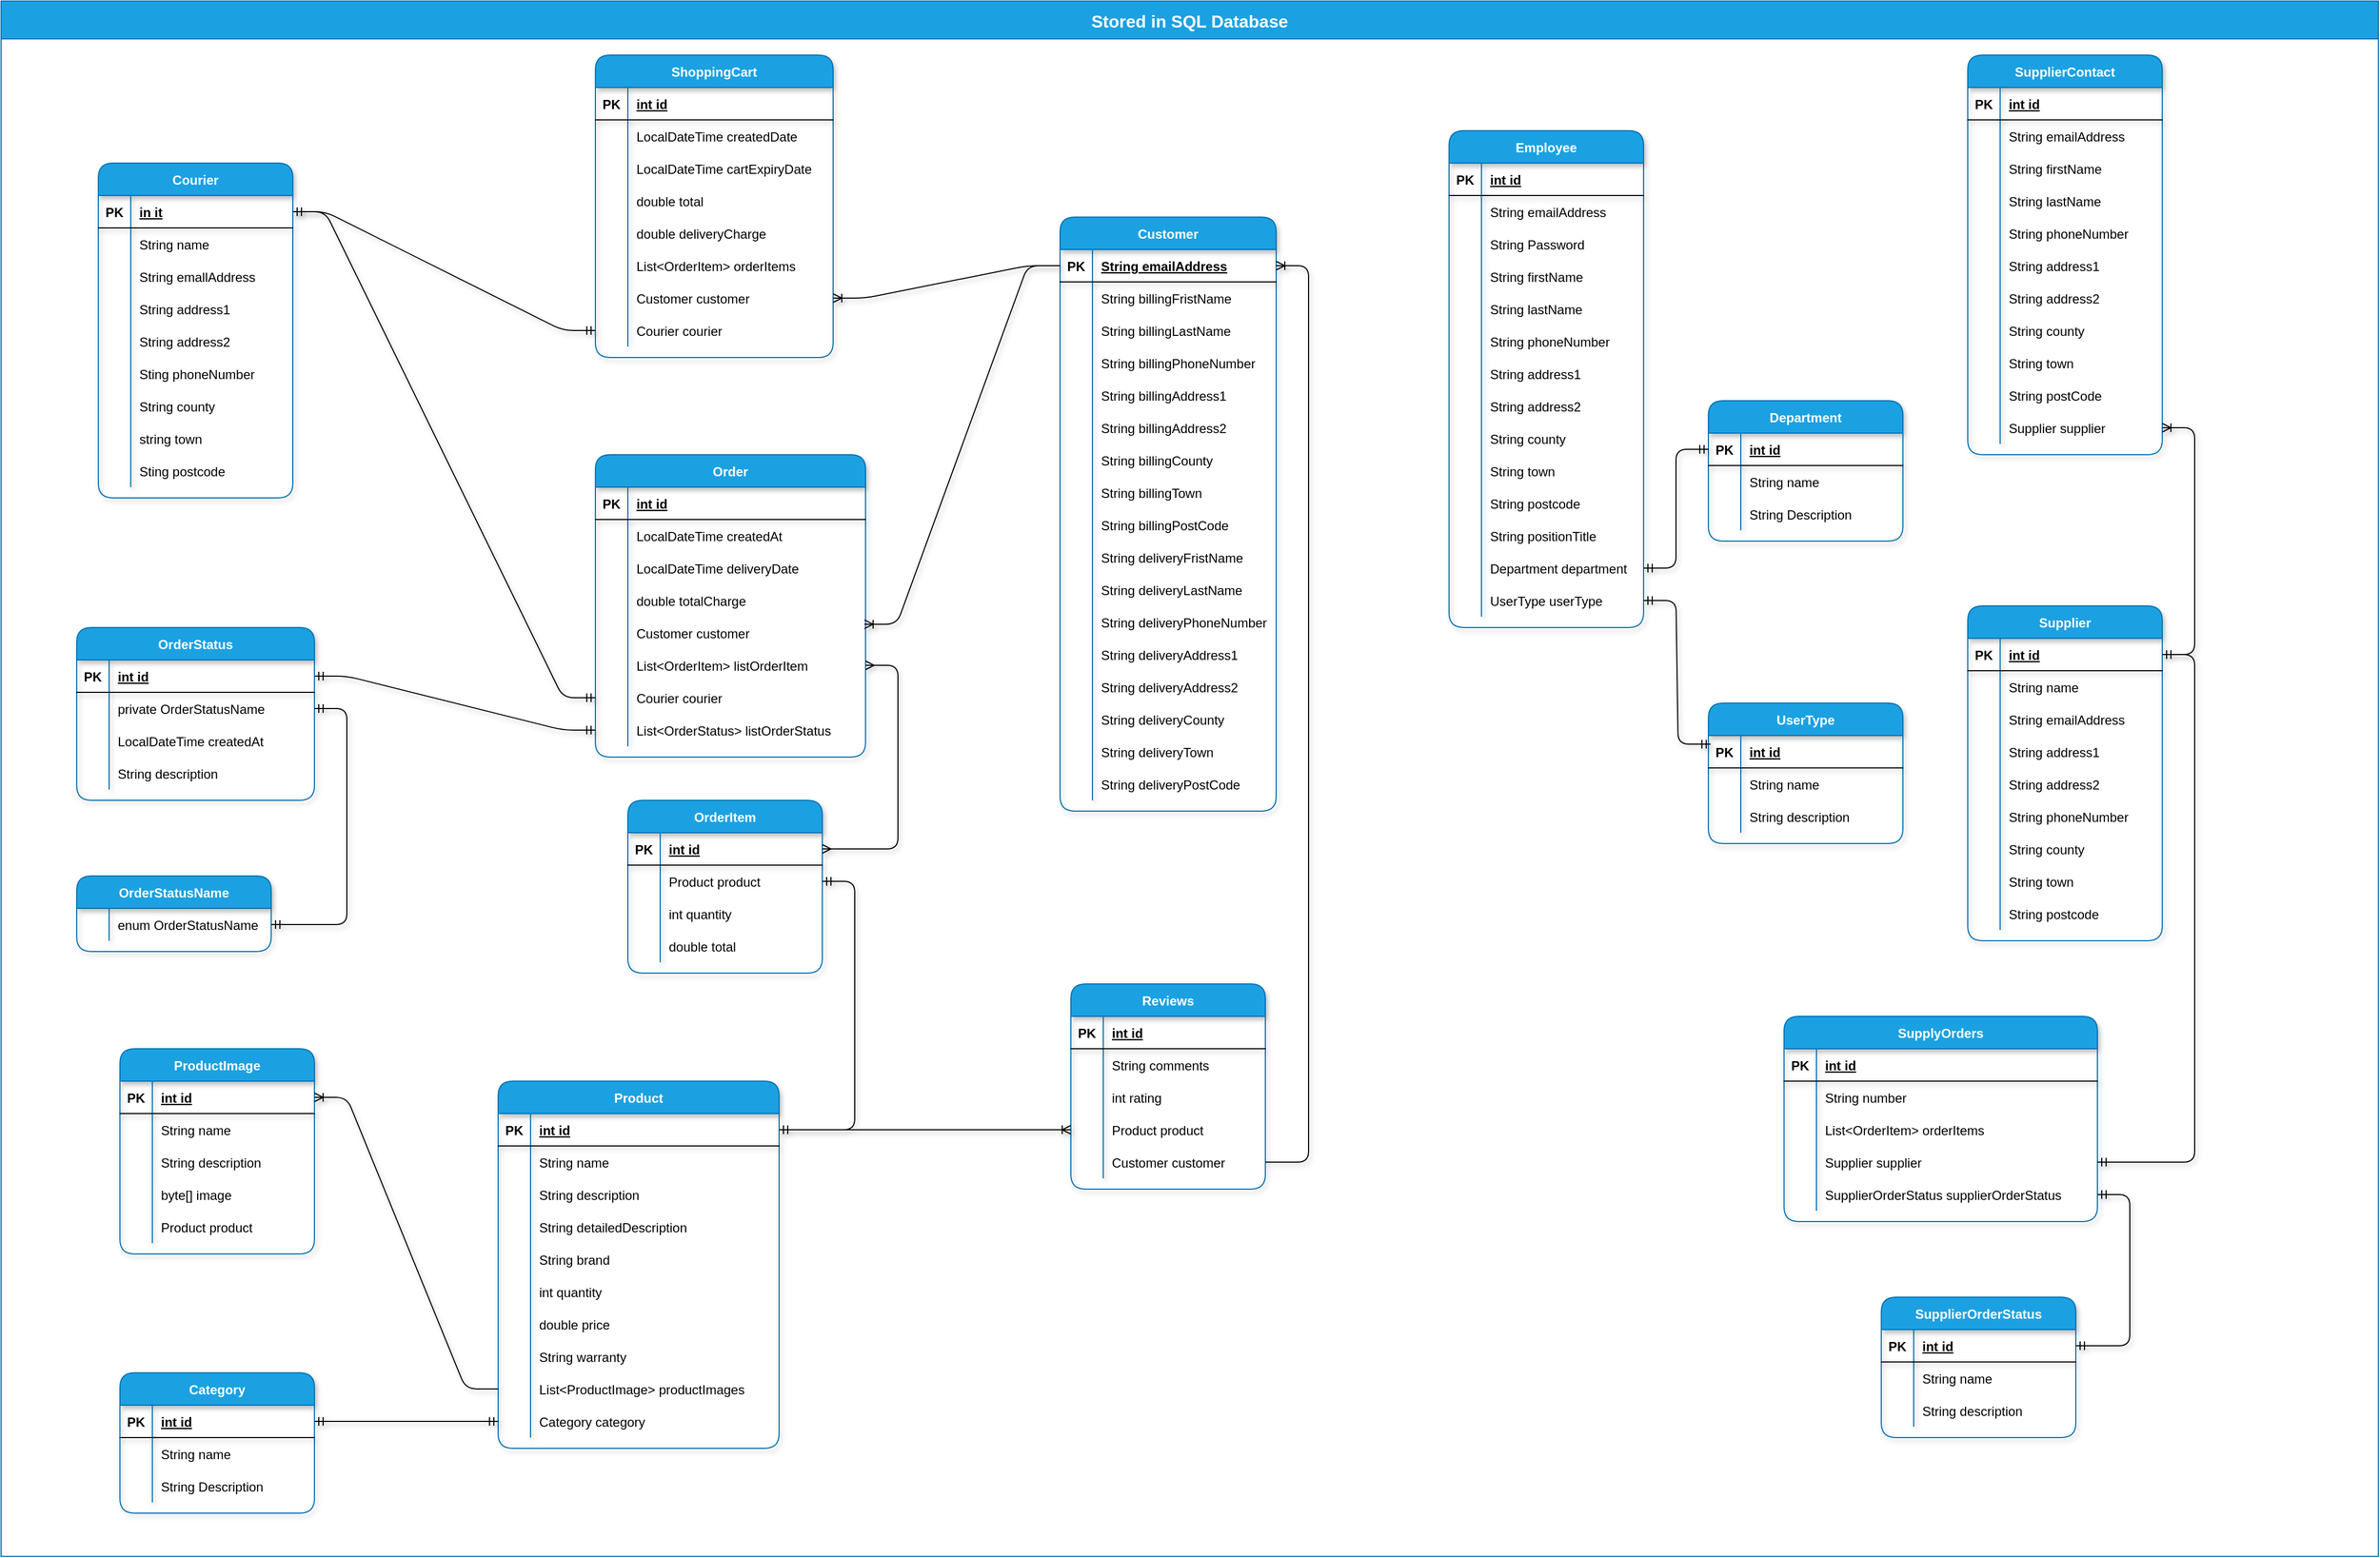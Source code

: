 <mxfile version="20.3.0" type="device"><diagram id="zubhbvChJW6vlR96Srtu" name="Page-1"><mxGraphModel dx="1614" dy="1146" grid="1" gridSize="10" guides="1" tooltips="1" connect="1" arrows="1" fold="1" page="1" pageScale="1" pageWidth="3300" pageHeight="2339" math="0" shadow="0"><root><mxCell id="0"/><mxCell id="1" parent="0"/><mxCell id="9lKL9I8PWSf9PSdLy3E8-1" value="Category" style="shape=table;startSize=30;container=1;collapsible=1;childLayout=tableLayout;fixedRows=1;rowLines=0;fontStyle=1;align=center;resizeLast=1;fillColor=#1ba1e2;fontColor=#ffffff;strokeColor=#006EAF;shadow=1;rounded=1;" parent="1" vertex="1"><mxGeometry x="600" y="1760" width="180" height="130" as="geometry"/></mxCell><mxCell id="9lKL9I8PWSf9PSdLy3E8-2" value="" style="shape=tableRow;horizontal=0;startSize=0;swimlaneHead=0;swimlaneBody=0;fillColor=none;collapsible=0;dropTarget=0;points=[[0,0.5],[1,0.5]];portConstraint=eastwest;top=0;left=0;right=0;bottom=1;shadow=1;rounded=1;" parent="9lKL9I8PWSf9PSdLy3E8-1" vertex="1"><mxGeometry y="30" width="180" height="30" as="geometry"/></mxCell><mxCell id="9lKL9I8PWSf9PSdLy3E8-3" value="PK" style="shape=partialRectangle;connectable=0;fillColor=none;top=0;left=0;bottom=0;right=0;fontStyle=1;overflow=hidden;shadow=1;rounded=1;" parent="9lKL9I8PWSf9PSdLy3E8-2" vertex="1"><mxGeometry width="30" height="30" as="geometry"><mxRectangle width="30" height="30" as="alternateBounds"/></mxGeometry></mxCell><mxCell id="9lKL9I8PWSf9PSdLy3E8-4" value="int id" style="shape=partialRectangle;connectable=0;fillColor=none;top=0;left=0;bottom=0;right=0;align=left;spacingLeft=6;fontStyle=5;overflow=hidden;shadow=1;rounded=1;" parent="9lKL9I8PWSf9PSdLy3E8-2" vertex="1"><mxGeometry x="30" width="150" height="30" as="geometry"><mxRectangle width="150" height="30" as="alternateBounds"/></mxGeometry></mxCell><mxCell id="9lKL9I8PWSf9PSdLy3E8-5" value="" style="shape=tableRow;horizontal=0;startSize=0;swimlaneHead=0;swimlaneBody=0;fillColor=none;collapsible=0;dropTarget=0;points=[[0,0.5],[1,0.5]];portConstraint=eastwest;top=0;left=0;right=0;bottom=0;shadow=1;rounded=1;" parent="9lKL9I8PWSf9PSdLy3E8-1" vertex="1"><mxGeometry y="60" width="180" height="30" as="geometry"/></mxCell><mxCell id="9lKL9I8PWSf9PSdLy3E8-6" value="" style="shape=partialRectangle;connectable=0;fillColor=none;top=0;left=0;bottom=0;right=0;editable=1;overflow=hidden;shadow=1;rounded=1;" parent="9lKL9I8PWSf9PSdLy3E8-5" vertex="1"><mxGeometry width="30" height="30" as="geometry"><mxRectangle width="30" height="30" as="alternateBounds"/></mxGeometry></mxCell><mxCell id="9lKL9I8PWSf9PSdLy3E8-7" value="String name" style="shape=partialRectangle;connectable=0;fillColor=none;top=0;left=0;bottom=0;right=0;align=left;spacingLeft=6;overflow=hidden;shadow=1;rounded=1;" parent="9lKL9I8PWSf9PSdLy3E8-5" vertex="1"><mxGeometry x="30" width="150" height="30" as="geometry"><mxRectangle width="150" height="30" as="alternateBounds"/></mxGeometry></mxCell><mxCell id="9lKL9I8PWSf9PSdLy3E8-8" value="" style="shape=tableRow;horizontal=0;startSize=0;swimlaneHead=0;swimlaneBody=0;fillColor=none;collapsible=0;dropTarget=0;points=[[0,0.5],[1,0.5]];portConstraint=eastwest;top=0;left=0;right=0;bottom=0;shadow=1;rounded=1;" parent="9lKL9I8PWSf9PSdLy3E8-1" vertex="1"><mxGeometry y="90" width="180" height="30" as="geometry"/></mxCell><mxCell id="9lKL9I8PWSf9PSdLy3E8-9" value="" style="shape=partialRectangle;connectable=0;fillColor=none;top=0;left=0;bottom=0;right=0;editable=1;overflow=hidden;shadow=1;rounded=1;" parent="9lKL9I8PWSf9PSdLy3E8-8" vertex="1"><mxGeometry width="30" height="30" as="geometry"><mxRectangle width="30" height="30" as="alternateBounds"/></mxGeometry></mxCell><mxCell id="9lKL9I8PWSf9PSdLy3E8-10" value="String Description" style="shape=partialRectangle;connectable=0;fillColor=none;top=0;left=0;bottom=0;right=0;align=left;spacingLeft=6;overflow=hidden;shadow=1;rounded=1;" parent="9lKL9I8PWSf9PSdLy3E8-8" vertex="1"><mxGeometry x="30" width="150" height="30" as="geometry"><mxRectangle width="150" height="30" as="alternateBounds"/></mxGeometry></mxCell><mxCell id="9lKL9I8PWSf9PSdLy3E8-40" value="Courier" style="shape=table;startSize=30;container=1;collapsible=1;childLayout=tableLayout;fixedRows=1;rowLines=0;fontStyle=1;align=center;resizeLast=1;fillColor=#1ba1e2;fontColor=#ffffff;strokeColor=#006EAF;shadow=1;rounded=1;" parent="1" vertex="1"><mxGeometry x="580" y="640" width="180" height="310" as="geometry"/></mxCell><mxCell id="9lKL9I8PWSf9PSdLy3E8-41" value="" style="shape=tableRow;horizontal=0;startSize=0;swimlaneHead=0;swimlaneBody=0;fillColor=none;collapsible=0;dropTarget=0;points=[[0,0.5],[1,0.5]];portConstraint=eastwest;top=0;left=0;right=0;bottom=1;shadow=1;rounded=1;" parent="9lKL9I8PWSf9PSdLy3E8-40" vertex="1"><mxGeometry y="30" width="180" height="30" as="geometry"/></mxCell><mxCell id="9lKL9I8PWSf9PSdLy3E8-42" value="PK" style="shape=partialRectangle;connectable=0;fillColor=none;top=0;left=0;bottom=0;right=0;fontStyle=1;overflow=hidden;shadow=1;rounded=1;" parent="9lKL9I8PWSf9PSdLy3E8-41" vertex="1"><mxGeometry width="30" height="30" as="geometry"><mxRectangle width="30" height="30" as="alternateBounds"/></mxGeometry></mxCell><mxCell id="9lKL9I8PWSf9PSdLy3E8-43" value="in it" style="shape=partialRectangle;connectable=0;fillColor=none;top=0;left=0;bottom=0;right=0;align=left;spacingLeft=6;fontStyle=5;overflow=hidden;shadow=1;rounded=1;" parent="9lKL9I8PWSf9PSdLy3E8-41" vertex="1"><mxGeometry x="30" width="150" height="30" as="geometry"><mxRectangle width="150" height="30" as="alternateBounds"/></mxGeometry></mxCell><mxCell id="9lKL9I8PWSf9PSdLy3E8-44" value="" style="shape=tableRow;horizontal=0;startSize=0;swimlaneHead=0;swimlaneBody=0;fillColor=none;collapsible=0;dropTarget=0;points=[[0,0.5],[1,0.5]];portConstraint=eastwest;top=0;left=0;right=0;bottom=0;shadow=1;rounded=1;" parent="9lKL9I8PWSf9PSdLy3E8-40" vertex="1"><mxGeometry y="60" width="180" height="30" as="geometry"/></mxCell><mxCell id="9lKL9I8PWSf9PSdLy3E8-45" value="" style="shape=partialRectangle;connectable=0;fillColor=none;top=0;left=0;bottom=0;right=0;editable=1;overflow=hidden;shadow=1;rounded=1;" parent="9lKL9I8PWSf9PSdLy3E8-44" vertex="1"><mxGeometry width="30" height="30" as="geometry"><mxRectangle width="30" height="30" as="alternateBounds"/></mxGeometry></mxCell><mxCell id="9lKL9I8PWSf9PSdLy3E8-46" value="String name" style="shape=partialRectangle;connectable=0;fillColor=none;top=0;left=0;bottom=0;right=0;align=left;spacingLeft=6;overflow=hidden;shadow=1;rounded=1;" parent="9lKL9I8PWSf9PSdLy3E8-44" vertex="1"><mxGeometry x="30" width="150" height="30" as="geometry"><mxRectangle width="150" height="30" as="alternateBounds"/></mxGeometry></mxCell><mxCell id="9lKL9I8PWSf9PSdLy3E8-47" value="" style="shape=tableRow;horizontal=0;startSize=0;swimlaneHead=0;swimlaneBody=0;fillColor=none;collapsible=0;dropTarget=0;points=[[0,0.5],[1,0.5]];portConstraint=eastwest;top=0;left=0;right=0;bottom=0;shadow=1;rounded=1;" parent="9lKL9I8PWSf9PSdLy3E8-40" vertex="1"><mxGeometry y="90" width="180" height="30" as="geometry"/></mxCell><mxCell id="9lKL9I8PWSf9PSdLy3E8-48" value="" style="shape=partialRectangle;connectable=0;fillColor=none;top=0;left=0;bottom=0;right=0;editable=1;overflow=hidden;shadow=1;rounded=1;" parent="9lKL9I8PWSf9PSdLy3E8-47" vertex="1"><mxGeometry width="30" height="30" as="geometry"><mxRectangle width="30" height="30" as="alternateBounds"/></mxGeometry></mxCell><mxCell id="9lKL9I8PWSf9PSdLy3E8-49" value="String emallAddress" style="shape=partialRectangle;connectable=0;fillColor=none;top=0;left=0;bottom=0;right=0;align=left;spacingLeft=6;overflow=hidden;shadow=1;rounded=1;" parent="9lKL9I8PWSf9PSdLy3E8-47" vertex="1"><mxGeometry x="30" width="150" height="30" as="geometry"><mxRectangle width="150" height="30" as="alternateBounds"/></mxGeometry></mxCell><mxCell id="9lKL9I8PWSf9PSdLy3E8-50" value="" style="shape=tableRow;horizontal=0;startSize=0;swimlaneHead=0;swimlaneBody=0;fillColor=none;collapsible=0;dropTarget=0;points=[[0,0.5],[1,0.5]];portConstraint=eastwest;top=0;left=0;right=0;bottom=0;shadow=1;rounded=1;" parent="9lKL9I8PWSf9PSdLy3E8-40" vertex="1"><mxGeometry y="120" width="180" height="30" as="geometry"/></mxCell><mxCell id="9lKL9I8PWSf9PSdLy3E8-51" value="" style="shape=partialRectangle;connectable=0;fillColor=none;top=0;left=0;bottom=0;right=0;editable=1;overflow=hidden;shadow=1;rounded=1;" parent="9lKL9I8PWSf9PSdLy3E8-50" vertex="1"><mxGeometry width="30" height="30" as="geometry"><mxRectangle width="30" height="30" as="alternateBounds"/></mxGeometry></mxCell><mxCell id="9lKL9I8PWSf9PSdLy3E8-52" value="String address1 " style="shape=partialRectangle;connectable=0;fillColor=none;top=0;left=0;bottom=0;right=0;align=left;spacingLeft=6;overflow=hidden;shadow=1;rounded=1;" parent="9lKL9I8PWSf9PSdLy3E8-50" vertex="1"><mxGeometry x="30" width="150" height="30" as="geometry"><mxRectangle width="150" height="30" as="alternateBounds"/></mxGeometry></mxCell><mxCell id="9lKL9I8PWSf9PSdLy3E8-53" value="" style="shape=tableRow;horizontal=0;startSize=0;swimlaneHead=0;swimlaneBody=0;fillColor=none;collapsible=0;dropTarget=0;points=[[0,0.5],[1,0.5]];portConstraint=eastwest;top=0;left=0;right=0;bottom=0;shadow=1;rounded=1;" parent="9lKL9I8PWSf9PSdLy3E8-40" vertex="1"><mxGeometry y="150" width="180" height="30" as="geometry"/></mxCell><mxCell id="9lKL9I8PWSf9PSdLy3E8-54" value="" style="shape=partialRectangle;connectable=0;fillColor=none;top=0;left=0;bottom=0;right=0;editable=1;overflow=hidden;shadow=1;rounded=1;" parent="9lKL9I8PWSf9PSdLy3E8-53" vertex="1"><mxGeometry width="30" height="30" as="geometry"><mxRectangle width="30" height="30" as="alternateBounds"/></mxGeometry></mxCell><mxCell id="9lKL9I8PWSf9PSdLy3E8-55" value="String address2" style="shape=partialRectangle;connectable=0;fillColor=none;top=0;left=0;bottom=0;right=0;align=left;spacingLeft=6;overflow=hidden;shadow=1;rounded=1;" parent="9lKL9I8PWSf9PSdLy3E8-53" vertex="1"><mxGeometry x="30" width="150" height="30" as="geometry"><mxRectangle width="150" height="30" as="alternateBounds"/></mxGeometry></mxCell><mxCell id="9lKL9I8PWSf9PSdLy3E8-56" value="" style="shape=tableRow;horizontal=0;startSize=0;swimlaneHead=0;swimlaneBody=0;fillColor=none;collapsible=0;dropTarget=0;points=[[0,0.5],[1,0.5]];portConstraint=eastwest;top=0;left=0;right=0;bottom=0;shadow=1;rounded=1;" parent="9lKL9I8PWSf9PSdLy3E8-40" vertex="1"><mxGeometry y="180" width="180" height="30" as="geometry"/></mxCell><mxCell id="9lKL9I8PWSf9PSdLy3E8-57" value="" style="shape=partialRectangle;connectable=0;fillColor=none;top=0;left=0;bottom=0;right=0;editable=1;overflow=hidden;shadow=1;rounded=1;" parent="9lKL9I8PWSf9PSdLy3E8-56" vertex="1"><mxGeometry width="30" height="30" as="geometry"><mxRectangle width="30" height="30" as="alternateBounds"/></mxGeometry></mxCell><mxCell id="9lKL9I8PWSf9PSdLy3E8-58" value="Sting phoneNumber" style="shape=partialRectangle;connectable=0;fillColor=none;top=0;left=0;bottom=0;right=0;align=left;spacingLeft=6;overflow=hidden;shadow=1;rounded=1;" parent="9lKL9I8PWSf9PSdLy3E8-56" vertex="1"><mxGeometry x="30" width="150" height="30" as="geometry"><mxRectangle width="150" height="30" as="alternateBounds"/></mxGeometry></mxCell><mxCell id="9lKL9I8PWSf9PSdLy3E8-78" value="" style="shape=tableRow;horizontal=0;startSize=0;swimlaneHead=0;swimlaneBody=0;fillColor=none;collapsible=0;dropTarget=0;points=[[0,0.5],[1,0.5]];portConstraint=eastwest;top=0;left=0;right=0;bottom=0;shadow=1;rounded=1;" parent="9lKL9I8PWSf9PSdLy3E8-40" vertex="1"><mxGeometry y="210" width="180" height="30" as="geometry"/></mxCell><mxCell id="9lKL9I8PWSf9PSdLy3E8-79" value="" style="shape=partialRectangle;connectable=0;fillColor=none;top=0;left=0;bottom=0;right=0;editable=1;overflow=hidden;shadow=1;rounded=1;" parent="9lKL9I8PWSf9PSdLy3E8-78" vertex="1"><mxGeometry width="30" height="30" as="geometry"><mxRectangle width="30" height="30" as="alternateBounds"/></mxGeometry></mxCell><mxCell id="9lKL9I8PWSf9PSdLy3E8-80" value="String county" style="shape=partialRectangle;connectable=0;fillColor=none;top=0;left=0;bottom=0;right=0;align=left;spacingLeft=6;overflow=hidden;shadow=1;rounded=1;" parent="9lKL9I8PWSf9PSdLy3E8-78" vertex="1"><mxGeometry x="30" width="150" height="30" as="geometry"><mxRectangle width="150" height="30" as="alternateBounds"/></mxGeometry></mxCell><mxCell id="9lKL9I8PWSf9PSdLy3E8-81" value="" style="shape=tableRow;horizontal=0;startSize=0;swimlaneHead=0;swimlaneBody=0;fillColor=none;collapsible=0;dropTarget=0;points=[[0,0.5],[1,0.5]];portConstraint=eastwest;top=0;left=0;right=0;bottom=0;shadow=1;rounded=1;" parent="9lKL9I8PWSf9PSdLy3E8-40" vertex="1"><mxGeometry y="240" width="180" height="30" as="geometry"/></mxCell><mxCell id="9lKL9I8PWSf9PSdLy3E8-82" value="" style="shape=partialRectangle;connectable=0;fillColor=none;top=0;left=0;bottom=0;right=0;editable=1;overflow=hidden;shadow=1;rounded=1;" parent="9lKL9I8PWSf9PSdLy3E8-81" vertex="1"><mxGeometry width="30" height="30" as="geometry"><mxRectangle width="30" height="30" as="alternateBounds"/></mxGeometry></mxCell><mxCell id="9lKL9I8PWSf9PSdLy3E8-83" value="string town" style="shape=partialRectangle;connectable=0;fillColor=none;top=0;left=0;bottom=0;right=0;align=left;spacingLeft=6;overflow=hidden;shadow=1;rounded=1;" parent="9lKL9I8PWSf9PSdLy3E8-81" vertex="1"><mxGeometry x="30" width="150" height="30" as="geometry"><mxRectangle width="150" height="30" as="alternateBounds"/></mxGeometry></mxCell><mxCell id="9lKL9I8PWSf9PSdLy3E8-84" value="" style="shape=tableRow;horizontal=0;startSize=0;swimlaneHead=0;swimlaneBody=0;fillColor=none;collapsible=0;dropTarget=0;points=[[0,0.5],[1,0.5]];portConstraint=eastwest;top=0;left=0;right=0;bottom=0;shadow=1;rounded=1;" parent="9lKL9I8PWSf9PSdLy3E8-40" vertex="1"><mxGeometry y="270" width="180" height="30" as="geometry"/></mxCell><mxCell id="9lKL9I8PWSf9PSdLy3E8-85" value="" style="shape=partialRectangle;connectable=0;fillColor=none;top=0;left=0;bottom=0;right=0;editable=1;overflow=hidden;shadow=1;rounded=1;" parent="9lKL9I8PWSf9PSdLy3E8-84" vertex="1"><mxGeometry width="30" height="30" as="geometry"><mxRectangle width="30" height="30" as="alternateBounds"/></mxGeometry></mxCell><mxCell id="9lKL9I8PWSf9PSdLy3E8-86" value="Sting postcode" style="shape=partialRectangle;connectable=0;fillColor=none;top=0;left=0;bottom=0;right=0;align=left;spacingLeft=6;overflow=hidden;shadow=1;rounded=1;" parent="9lKL9I8PWSf9PSdLy3E8-84" vertex="1"><mxGeometry x="30" width="150" height="30" as="geometry"><mxRectangle width="150" height="30" as="alternateBounds"/></mxGeometry></mxCell><mxCell id="9lKL9I8PWSf9PSdLy3E8-87" value="Customer" style="shape=table;startSize=30;container=1;collapsible=1;childLayout=tableLayout;fixedRows=1;rowLines=0;fontStyle=1;align=center;resizeLast=1;fillColor=#1ba1e2;fontColor=#ffffff;strokeColor=#006EAF;shadow=1;rounded=1;" parent="1" vertex="1"><mxGeometry x="1470" y="690" width="200" height="550" as="geometry"/></mxCell><mxCell id="9lKL9I8PWSf9PSdLy3E8-88" value="" style="shape=tableRow;horizontal=0;startSize=0;swimlaneHead=0;swimlaneBody=0;fillColor=none;collapsible=0;dropTarget=0;points=[[0,0.5],[1,0.5]];portConstraint=eastwest;top=0;left=0;right=0;bottom=1;shadow=1;rounded=1;" parent="9lKL9I8PWSf9PSdLy3E8-87" vertex="1"><mxGeometry y="30" width="200" height="30" as="geometry"/></mxCell><mxCell id="9lKL9I8PWSf9PSdLy3E8-89" value="PK" style="shape=partialRectangle;connectable=0;fillColor=none;top=0;left=0;bottom=0;right=0;fontStyle=1;overflow=hidden;shadow=1;rounded=1;" parent="9lKL9I8PWSf9PSdLy3E8-88" vertex="1"><mxGeometry width="30" height="30" as="geometry"><mxRectangle width="30" height="30" as="alternateBounds"/></mxGeometry></mxCell><mxCell id="9lKL9I8PWSf9PSdLy3E8-90" value="String emailAddress" style="shape=partialRectangle;connectable=0;fillColor=none;top=0;left=0;bottom=0;right=0;align=left;spacingLeft=6;fontStyle=5;overflow=hidden;shadow=1;rounded=1;" parent="9lKL9I8PWSf9PSdLy3E8-88" vertex="1"><mxGeometry x="30" width="170" height="30" as="geometry"><mxRectangle width="170" height="30" as="alternateBounds"/></mxGeometry></mxCell><mxCell id="9lKL9I8PWSf9PSdLy3E8-91" value="" style="shape=tableRow;horizontal=0;startSize=0;swimlaneHead=0;swimlaneBody=0;fillColor=none;collapsible=0;dropTarget=0;points=[[0,0.5],[1,0.5]];portConstraint=eastwest;top=0;left=0;right=0;bottom=0;shadow=1;rounded=1;" parent="9lKL9I8PWSf9PSdLy3E8-87" vertex="1"><mxGeometry y="60" width="200" height="30" as="geometry"/></mxCell><mxCell id="9lKL9I8PWSf9PSdLy3E8-92" value="" style="shape=partialRectangle;connectable=0;fillColor=none;top=0;left=0;bottom=0;right=0;editable=1;overflow=hidden;shadow=1;rounded=1;" parent="9lKL9I8PWSf9PSdLy3E8-91" vertex="1"><mxGeometry width="30" height="30" as="geometry"><mxRectangle width="30" height="30" as="alternateBounds"/></mxGeometry></mxCell><mxCell id="9lKL9I8PWSf9PSdLy3E8-93" value="String billingFristName" style="shape=partialRectangle;connectable=0;fillColor=none;top=0;left=0;bottom=0;right=0;align=left;spacingLeft=6;overflow=hidden;shadow=1;rounded=1;" parent="9lKL9I8PWSf9PSdLy3E8-91" vertex="1"><mxGeometry x="30" width="170" height="30" as="geometry"><mxRectangle width="170" height="30" as="alternateBounds"/></mxGeometry></mxCell><mxCell id="9lKL9I8PWSf9PSdLy3E8-94" value="" style="shape=tableRow;horizontal=0;startSize=0;swimlaneHead=0;swimlaneBody=0;fillColor=none;collapsible=0;dropTarget=0;points=[[0,0.5],[1,0.5]];portConstraint=eastwest;top=0;left=0;right=0;bottom=0;shadow=1;rounded=1;" parent="9lKL9I8PWSf9PSdLy3E8-87" vertex="1"><mxGeometry y="90" width="200" height="30" as="geometry"/></mxCell><mxCell id="9lKL9I8PWSf9PSdLy3E8-95" value="" style="shape=partialRectangle;connectable=0;fillColor=none;top=0;left=0;bottom=0;right=0;editable=1;overflow=hidden;shadow=1;rounded=1;" parent="9lKL9I8PWSf9PSdLy3E8-94" vertex="1"><mxGeometry width="30" height="30" as="geometry"><mxRectangle width="30" height="30" as="alternateBounds"/></mxGeometry></mxCell><mxCell id="9lKL9I8PWSf9PSdLy3E8-96" value="String billingLastName" style="shape=partialRectangle;connectable=0;fillColor=none;top=0;left=0;bottom=0;right=0;align=left;spacingLeft=6;overflow=hidden;shadow=1;rounded=1;" parent="9lKL9I8PWSf9PSdLy3E8-94" vertex="1"><mxGeometry x="30" width="170" height="30" as="geometry"><mxRectangle width="170" height="30" as="alternateBounds"/></mxGeometry></mxCell><mxCell id="9lKL9I8PWSf9PSdLy3E8-97" value="" style="shape=tableRow;horizontal=0;startSize=0;swimlaneHead=0;swimlaneBody=0;fillColor=none;collapsible=0;dropTarget=0;points=[[0,0.5],[1,0.5]];portConstraint=eastwest;top=0;left=0;right=0;bottom=0;shadow=1;rounded=1;" parent="9lKL9I8PWSf9PSdLy3E8-87" vertex="1"><mxGeometry y="120" width="200" height="30" as="geometry"/></mxCell><mxCell id="9lKL9I8PWSf9PSdLy3E8-98" value="" style="shape=partialRectangle;connectable=0;fillColor=none;top=0;left=0;bottom=0;right=0;editable=1;overflow=hidden;shadow=1;rounded=1;" parent="9lKL9I8PWSf9PSdLy3E8-97" vertex="1"><mxGeometry width="30" height="30" as="geometry"><mxRectangle width="30" height="30" as="alternateBounds"/></mxGeometry></mxCell><mxCell id="9lKL9I8PWSf9PSdLy3E8-99" value="String billingPhoneNumber" style="shape=partialRectangle;connectable=0;fillColor=none;top=0;left=0;bottom=0;right=0;align=left;spacingLeft=6;overflow=hidden;shadow=1;rounded=1;" parent="9lKL9I8PWSf9PSdLy3E8-97" vertex="1"><mxGeometry x="30" width="170" height="30" as="geometry"><mxRectangle width="170" height="30" as="alternateBounds"/></mxGeometry></mxCell><mxCell id="9lKL9I8PWSf9PSdLy3E8-113" value="" style="shape=tableRow;horizontal=0;startSize=0;swimlaneHead=0;swimlaneBody=0;fillColor=none;collapsible=0;dropTarget=0;points=[[0,0.5],[1,0.5]];portConstraint=eastwest;top=0;left=0;right=0;bottom=0;shadow=1;rounded=1;" parent="9lKL9I8PWSf9PSdLy3E8-87" vertex="1"><mxGeometry y="150" width="200" height="30" as="geometry"/></mxCell><mxCell id="9lKL9I8PWSf9PSdLy3E8-114" value="" style="shape=partialRectangle;connectable=0;fillColor=none;top=0;left=0;bottom=0;right=0;editable=1;overflow=hidden;shadow=1;rounded=1;" parent="9lKL9I8PWSf9PSdLy3E8-113" vertex="1"><mxGeometry width="30" height="30" as="geometry"><mxRectangle width="30" height="30" as="alternateBounds"/></mxGeometry></mxCell><mxCell id="9lKL9I8PWSf9PSdLy3E8-115" value="String billingAddress1" style="shape=partialRectangle;connectable=0;fillColor=none;top=0;left=0;bottom=0;right=0;align=left;spacingLeft=6;overflow=hidden;shadow=1;rounded=1;" parent="9lKL9I8PWSf9PSdLy3E8-113" vertex="1"><mxGeometry x="30" width="170" height="30" as="geometry"><mxRectangle width="170" height="30" as="alternateBounds"/></mxGeometry></mxCell><mxCell id="9lKL9I8PWSf9PSdLy3E8-116" value="" style="shape=tableRow;horizontal=0;startSize=0;swimlaneHead=0;swimlaneBody=0;fillColor=none;collapsible=0;dropTarget=0;points=[[0,0.5],[1,0.5]];portConstraint=eastwest;top=0;left=0;right=0;bottom=0;shadow=1;rounded=1;" parent="9lKL9I8PWSf9PSdLy3E8-87" vertex="1"><mxGeometry y="180" width="200" height="30" as="geometry"/></mxCell><mxCell id="9lKL9I8PWSf9PSdLy3E8-117" value="" style="shape=partialRectangle;connectable=0;fillColor=none;top=0;left=0;bottom=0;right=0;editable=1;overflow=hidden;shadow=1;rounded=1;" parent="9lKL9I8PWSf9PSdLy3E8-116" vertex="1"><mxGeometry width="30" height="30" as="geometry"><mxRectangle width="30" height="30" as="alternateBounds"/></mxGeometry></mxCell><mxCell id="9lKL9I8PWSf9PSdLy3E8-118" value="String billingAddress2" style="shape=partialRectangle;connectable=0;fillColor=none;top=0;left=0;bottom=0;right=0;align=left;spacingLeft=6;overflow=hidden;shadow=1;rounded=1;" parent="9lKL9I8PWSf9PSdLy3E8-116" vertex="1"><mxGeometry x="30" width="170" height="30" as="geometry"><mxRectangle width="170" height="30" as="alternateBounds"/></mxGeometry></mxCell><mxCell id="9lKL9I8PWSf9PSdLy3E8-119" value="" style="shape=tableRow;horizontal=0;startSize=0;swimlaneHead=0;swimlaneBody=0;fillColor=none;collapsible=0;dropTarget=0;points=[[0,0.5],[1,0.5]];portConstraint=eastwest;top=0;left=0;right=0;bottom=0;shadow=1;rounded=1;" parent="9lKL9I8PWSf9PSdLy3E8-87" vertex="1"><mxGeometry y="210" width="200" height="30" as="geometry"/></mxCell><mxCell id="9lKL9I8PWSf9PSdLy3E8-120" value="" style="shape=partialRectangle;connectable=0;fillColor=none;top=0;left=0;bottom=0;right=0;editable=1;overflow=hidden;shadow=1;rounded=1;" parent="9lKL9I8PWSf9PSdLy3E8-119" vertex="1"><mxGeometry width="30" height="30" as="geometry"><mxRectangle width="30" height="30" as="alternateBounds"/></mxGeometry></mxCell><mxCell id="9lKL9I8PWSf9PSdLy3E8-121" value="String billingCounty" style="shape=partialRectangle;connectable=0;fillColor=none;top=0;left=0;bottom=0;right=0;align=left;spacingLeft=6;overflow=hidden;shadow=1;rounded=1;" parent="9lKL9I8PWSf9PSdLy3E8-119" vertex="1"><mxGeometry x="30" width="170" height="30" as="geometry"><mxRectangle width="170" height="30" as="alternateBounds"/></mxGeometry></mxCell><mxCell id="9lKL9I8PWSf9PSdLy3E8-122" value="" style="shape=tableRow;horizontal=0;startSize=0;swimlaneHead=0;swimlaneBody=0;fillColor=none;collapsible=0;dropTarget=0;points=[[0,0.5],[1,0.5]];portConstraint=eastwest;top=0;left=0;right=0;bottom=0;shadow=1;rounded=1;" parent="9lKL9I8PWSf9PSdLy3E8-87" vertex="1"><mxGeometry y="240" width="200" height="30" as="geometry"/></mxCell><mxCell id="9lKL9I8PWSf9PSdLy3E8-123" value="" style="shape=partialRectangle;connectable=0;fillColor=none;top=0;left=0;bottom=0;right=0;editable=1;overflow=hidden;shadow=1;rounded=1;" parent="9lKL9I8PWSf9PSdLy3E8-122" vertex="1"><mxGeometry width="30" height="30" as="geometry"><mxRectangle width="30" height="30" as="alternateBounds"/></mxGeometry></mxCell><mxCell id="9lKL9I8PWSf9PSdLy3E8-124" value="String billingTown" style="shape=partialRectangle;connectable=0;fillColor=none;top=0;left=0;bottom=0;right=0;align=left;spacingLeft=6;overflow=hidden;shadow=1;rounded=1;" parent="9lKL9I8PWSf9PSdLy3E8-122" vertex="1"><mxGeometry x="30" width="170" height="30" as="geometry"><mxRectangle width="170" height="30" as="alternateBounds"/></mxGeometry></mxCell><mxCell id="9lKL9I8PWSf9PSdLy3E8-125" value="" style="shape=tableRow;horizontal=0;startSize=0;swimlaneHead=0;swimlaneBody=0;fillColor=none;collapsible=0;dropTarget=0;points=[[0,0.5],[1,0.5]];portConstraint=eastwest;top=0;left=0;right=0;bottom=0;shadow=1;rounded=1;" parent="9lKL9I8PWSf9PSdLy3E8-87" vertex="1"><mxGeometry y="270" width="200" height="30" as="geometry"/></mxCell><mxCell id="9lKL9I8PWSf9PSdLy3E8-126" value="" style="shape=partialRectangle;connectable=0;fillColor=none;top=0;left=0;bottom=0;right=0;editable=1;overflow=hidden;shadow=1;rounded=1;" parent="9lKL9I8PWSf9PSdLy3E8-125" vertex="1"><mxGeometry width="30" height="30" as="geometry"><mxRectangle width="30" height="30" as="alternateBounds"/></mxGeometry></mxCell><mxCell id="9lKL9I8PWSf9PSdLy3E8-127" value="String billingPostCode" style="shape=partialRectangle;connectable=0;fillColor=none;top=0;left=0;bottom=0;right=0;align=left;spacingLeft=6;overflow=hidden;shadow=1;rounded=1;" parent="9lKL9I8PWSf9PSdLy3E8-125" vertex="1"><mxGeometry x="30" width="170" height="30" as="geometry"><mxRectangle width="170" height="30" as="alternateBounds"/></mxGeometry></mxCell><mxCell id="MVgNFpFfvDJ6L5jrxWQJ-9" value="" style="shape=tableRow;horizontal=0;startSize=0;swimlaneHead=0;swimlaneBody=0;fillColor=none;collapsible=0;dropTarget=0;points=[[0,0.5],[1,0.5]];portConstraint=eastwest;top=0;left=0;right=0;bottom=0;shadow=1;rounded=1;" parent="9lKL9I8PWSf9PSdLy3E8-87" vertex="1"><mxGeometry y="300" width="200" height="30" as="geometry"/></mxCell><mxCell id="MVgNFpFfvDJ6L5jrxWQJ-10" value="" style="shape=partialRectangle;connectable=0;fillColor=none;top=0;left=0;bottom=0;right=0;editable=1;overflow=hidden;shadow=1;rounded=1;" parent="MVgNFpFfvDJ6L5jrxWQJ-9" vertex="1"><mxGeometry width="30" height="30" as="geometry"><mxRectangle width="30" height="30" as="alternateBounds"/></mxGeometry></mxCell><mxCell id="MVgNFpFfvDJ6L5jrxWQJ-11" value="String deliveryFristName" style="shape=partialRectangle;connectable=0;fillColor=none;top=0;left=0;bottom=0;right=0;align=left;spacingLeft=6;overflow=hidden;shadow=1;rounded=1;" parent="MVgNFpFfvDJ6L5jrxWQJ-9" vertex="1"><mxGeometry x="30" width="170" height="30" as="geometry"><mxRectangle width="170" height="30" as="alternateBounds"/></mxGeometry></mxCell><mxCell id="MVgNFpFfvDJ6L5jrxWQJ-12" value="" style="shape=tableRow;horizontal=0;startSize=0;swimlaneHead=0;swimlaneBody=0;fillColor=none;collapsible=0;dropTarget=0;points=[[0,0.5],[1,0.5]];portConstraint=eastwest;top=0;left=0;right=0;bottom=0;shadow=1;rounded=1;" parent="9lKL9I8PWSf9PSdLy3E8-87" vertex="1"><mxGeometry y="330" width="200" height="30" as="geometry"/></mxCell><mxCell id="MVgNFpFfvDJ6L5jrxWQJ-13" value="" style="shape=partialRectangle;connectable=0;fillColor=none;top=0;left=0;bottom=0;right=0;editable=1;overflow=hidden;shadow=1;rounded=1;" parent="MVgNFpFfvDJ6L5jrxWQJ-12" vertex="1"><mxGeometry width="30" height="30" as="geometry"><mxRectangle width="30" height="30" as="alternateBounds"/></mxGeometry></mxCell><mxCell id="MVgNFpFfvDJ6L5jrxWQJ-14" value="String deliveryLastName" style="shape=partialRectangle;connectable=0;fillColor=none;top=0;left=0;bottom=0;right=0;align=left;spacingLeft=6;overflow=hidden;shadow=1;rounded=1;" parent="MVgNFpFfvDJ6L5jrxWQJ-12" vertex="1"><mxGeometry x="30" width="170" height="30" as="geometry"><mxRectangle width="170" height="30" as="alternateBounds"/></mxGeometry></mxCell><mxCell id="MVgNFpFfvDJ6L5jrxWQJ-15" value="" style="shape=tableRow;horizontal=0;startSize=0;swimlaneHead=0;swimlaneBody=0;fillColor=none;collapsible=0;dropTarget=0;points=[[0,0.5],[1,0.5]];portConstraint=eastwest;top=0;left=0;right=0;bottom=0;shadow=1;rounded=1;" parent="9lKL9I8PWSf9PSdLy3E8-87" vertex="1"><mxGeometry y="360" width="200" height="30" as="geometry"/></mxCell><mxCell id="MVgNFpFfvDJ6L5jrxWQJ-16" value="" style="shape=partialRectangle;connectable=0;fillColor=none;top=0;left=0;bottom=0;right=0;editable=1;overflow=hidden;shadow=1;rounded=1;" parent="MVgNFpFfvDJ6L5jrxWQJ-15" vertex="1"><mxGeometry width="30" height="30" as="geometry"><mxRectangle width="30" height="30" as="alternateBounds"/></mxGeometry></mxCell><mxCell id="MVgNFpFfvDJ6L5jrxWQJ-17" value="String deliveryPhoneNumber" style="shape=partialRectangle;connectable=0;fillColor=none;top=0;left=0;bottom=0;right=0;align=left;spacingLeft=6;overflow=hidden;shadow=1;rounded=1;" parent="MVgNFpFfvDJ6L5jrxWQJ-15" vertex="1"><mxGeometry x="30" width="170" height="30" as="geometry"><mxRectangle width="170" height="30" as="alternateBounds"/></mxGeometry></mxCell><mxCell id="MVgNFpFfvDJ6L5jrxWQJ-18" value="" style="shape=tableRow;horizontal=0;startSize=0;swimlaneHead=0;swimlaneBody=0;fillColor=none;collapsible=0;dropTarget=0;points=[[0,0.5],[1,0.5]];portConstraint=eastwest;top=0;left=0;right=0;bottom=0;shadow=1;rounded=1;" parent="9lKL9I8PWSf9PSdLy3E8-87" vertex="1"><mxGeometry y="390" width="200" height="30" as="geometry"/></mxCell><mxCell id="MVgNFpFfvDJ6L5jrxWQJ-19" value="" style="shape=partialRectangle;connectable=0;fillColor=none;top=0;left=0;bottom=0;right=0;editable=1;overflow=hidden;shadow=1;rounded=1;" parent="MVgNFpFfvDJ6L5jrxWQJ-18" vertex="1"><mxGeometry width="30" height="30" as="geometry"><mxRectangle width="30" height="30" as="alternateBounds"/></mxGeometry></mxCell><mxCell id="MVgNFpFfvDJ6L5jrxWQJ-20" value="String deliveryAddress1" style="shape=partialRectangle;connectable=0;fillColor=none;top=0;left=0;bottom=0;right=0;align=left;spacingLeft=6;overflow=hidden;shadow=1;rounded=1;" parent="MVgNFpFfvDJ6L5jrxWQJ-18" vertex="1"><mxGeometry x="30" width="170" height="30" as="geometry"><mxRectangle width="170" height="30" as="alternateBounds"/></mxGeometry></mxCell><mxCell id="MVgNFpFfvDJ6L5jrxWQJ-21" value="" style="shape=tableRow;horizontal=0;startSize=0;swimlaneHead=0;swimlaneBody=0;fillColor=none;collapsible=0;dropTarget=0;points=[[0,0.5],[1,0.5]];portConstraint=eastwest;top=0;left=0;right=0;bottom=0;shadow=1;rounded=1;" parent="9lKL9I8PWSf9PSdLy3E8-87" vertex="1"><mxGeometry y="420" width="200" height="30" as="geometry"/></mxCell><mxCell id="MVgNFpFfvDJ6L5jrxWQJ-22" value="" style="shape=partialRectangle;connectable=0;fillColor=none;top=0;left=0;bottom=0;right=0;editable=1;overflow=hidden;shadow=1;rounded=1;" parent="MVgNFpFfvDJ6L5jrxWQJ-21" vertex="1"><mxGeometry width="30" height="30" as="geometry"><mxRectangle width="30" height="30" as="alternateBounds"/></mxGeometry></mxCell><mxCell id="MVgNFpFfvDJ6L5jrxWQJ-23" value="String deliveryAddress2" style="shape=partialRectangle;connectable=0;fillColor=none;top=0;left=0;bottom=0;right=0;align=left;spacingLeft=6;overflow=hidden;shadow=1;rounded=1;" parent="MVgNFpFfvDJ6L5jrxWQJ-21" vertex="1"><mxGeometry x="30" width="170" height="30" as="geometry"><mxRectangle width="170" height="30" as="alternateBounds"/></mxGeometry></mxCell><mxCell id="MVgNFpFfvDJ6L5jrxWQJ-24" value="" style="shape=tableRow;horizontal=0;startSize=0;swimlaneHead=0;swimlaneBody=0;fillColor=none;collapsible=0;dropTarget=0;points=[[0,0.5],[1,0.5]];portConstraint=eastwest;top=0;left=0;right=0;bottom=0;shadow=1;rounded=1;" parent="9lKL9I8PWSf9PSdLy3E8-87" vertex="1"><mxGeometry y="450" width="200" height="30" as="geometry"/></mxCell><mxCell id="MVgNFpFfvDJ6L5jrxWQJ-25" value="" style="shape=partialRectangle;connectable=0;fillColor=none;top=0;left=0;bottom=0;right=0;editable=1;overflow=hidden;shadow=1;rounded=1;" parent="MVgNFpFfvDJ6L5jrxWQJ-24" vertex="1"><mxGeometry width="30" height="30" as="geometry"><mxRectangle width="30" height="30" as="alternateBounds"/></mxGeometry></mxCell><mxCell id="MVgNFpFfvDJ6L5jrxWQJ-26" value="String deliveryCounty" style="shape=partialRectangle;connectable=0;fillColor=none;top=0;left=0;bottom=0;right=0;align=left;spacingLeft=6;overflow=hidden;shadow=1;rounded=1;" parent="MVgNFpFfvDJ6L5jrxWQJ-24" vertex="1"><mxGeometry x="30" width="170" height="30" as="geometry"><mxRectangle width="170" height="30" as="alternateBounds"/></mxGeometry></mxCell><mxCell id="MVgNFpFfvDJ6L5jrxWQJ-27" value="" style="shape=tableRow;horizontal=0;startSize=0;swimlaneHead=0;swimlaneBody=0;fillColor=none;collapsible=0;dropTarget=0;points=[[0,0.5],[1,0.5]];portConstraint=eastwest;top=0;left=0;right=0;bottom=0;shadow=1;rounded=1;" parent="9lKL9I8PWSf9PSdLy3E8-87" vertex="1"><mxGeometry y="480" width="200" height="30" as="geometry"/></mxCell><mxCell id="MVgNFpFfvDJ6L5jrxWQJ-28" value="" style="shape=partialRectangle;connectable=0;fillColor=none;top=0;left=0;bottom=0;right=0;editable=1;overflow=hidden;shadow=1;rounded=1;" parent="MVgNFpFfvDJ6L5jrxWQJ-27" vertex="1"><mxGeometry width="30" height="30" as="geometry"><mxRectangle width="30" height="30" as="alternateBounds"/></mxGeometry></mxCell><mxCell id="MVgNFpFfvDJ6L5jrxWQJ-29" value="String deliveryTown" style="shape=partialRectangle;connectable=0;fillColor=none;top=0;left=0;bottom=0;right=0;align=left;spacingLeft=6;overflow=hidden;shadow=1;rounded=1;" parent="MVgNFpFfvDJ6L5jrxWQJ-27" vertex="1"><mxGeometry x="30" width="170" height="30" as="geometry"><mxRectangle width="170" height="30" as="alternateBounds"/></mxGeometry></mxCell><mxCell id="MVgNFpFfvDJ6L5jrxWQJ-30" value="" style="shape=tableRow;horizontal=0;startSize=0;swimlaneHead=0;swimlaneBody=0;fillColor=none;collapsible=0;dropTarget=0;points=[[0,0.5],[1,0.5]];portConstraint=eastwest;top=0;left=0;right=0;bottom=0;shadow=1;rounded=1;" parent="9lKL9I8PWSf9PSdLy3E8-87" vertex="1"><mxGeometry y="510" width="200" height="30" as="geometry"/></mxCell><mxCell id="MVgNFpFfvDJ6L5jrxWQJ-31" value="" style="shape=partialRectangle;connectable=0;fillColor=none;top=0;left=0;bottom=0;right=0;editable=1;overflow=hidden;shadow=1;rounded=1;" parent="MVgNFpFfvDJ6L5jrxWQJ-30" vertex="1"><mxGeometry width="30" height="30" as="geometry"><mxRectangle width="30" height="30" as="alternateBounds"/></mxGeometry></mxCell><mxCell id="MVgNFpFfvDJ6L5jrxWQJ-32" value="String deliveryPostCode" style="shape=partialRectangle;connectable=0;fillColor=none;top=0;left=0;bottom=0;right=0;align=left;spacingLeft=6;overflow=hidden;shadow=1;rounded=1;" parent="MVgNFpFfvDJ6L5jrxWQJ-30" vertex="1"><mxGeometry x="30" width="170" height="30" as="geometry"><mxRectangle width="170" height="30" as="alternateBounds"/></mxGeometry></mxCell><mxCell id="9lKL9I8PWSf9PSdLy3E8-163" value="Department" style="shape=table;startSize=30;container=1;collapsible=1;childLayout=tableLayout;fixedRows=1;rowLines=0;fontStyle=1;align=center;resizeLast=1;fillColor=#1ba1e2;fontColor=#ffffff;strokeColor=#006EAF;shadow=1;rounded=1;" parent="1" vertex="1"><mxGeometry x="2070" y="860" width="180" height="130" as="geometry"/></mxCell><mxCell id="9lKL9I8PWSf9PSdLy3E8-164" value="" style="shape=tableRow;horizontal=0;startSize=0;swimlaneHead=0;swimlaneBody=0;fillColor=none;collapsible=0;dropTarget=0;points=[[0,0.5],[1,0.5]];portConstraint=eastwest;top=0;left=0;right=0;bottom=1;shadow=1;rounded=1;" parent="9lKL9I8PWSf9PSdLy3E8-163" vertex="1"><mxGeometry y="30" width="180" height="30" as="geometry"/></mxCell><mxCell id="9lKL9I8PWSf9PSdLy3E8-165" value="PK" style="shape=partialRectangle;connectable=0;fillColor=none;top=0;left=0;bottom=0;right=0;fontStyle=1;overflow=hidden;shadow=1;rounded=1;" parent="9lKL9I8PWSf9PSdLy3E8-164" vertex="1"><mxGeometry width="30" height="30" as="geometry"><mxRectangle width="30" height="30" as="alternateBounds"/></mxGeometry></mxCell><mxCell id="9lKL9I8PWSf9PSdLy3E8-166" value="int id" style="shape=partialRectangle;connectable=0;fillColor=none;top=0;left=0;bottom=0;right=0;align=left;spacingLeft=6;fontStyle=5;overflow=hidden;shadow=1;rounded=1;" parent="9lKL9I8PWSf9PSdLy3E8-164" vertex="1"><mxGeometry x="30" width="150" height="30" as="geometry"><mxRectangle width="150" height="30" as="alternateBounds"/></mxGeometry></mxCell><mxCell id="9lKL9I8PWSf9PSdLy3E8-167" value="" style="shape=tableRow;horizontal=0;startSize=0;swimlaneHead=0;swimlaneBody=0;fillColor=none;collapsible=0;dropTarget=0;points=[[0,0.5],[1,0.5]];portConstraint=eastwest;top=0;left=0;right=0;bottom=0;shadow=1;rounded=1;" parent="9lKL9I8PWSf9PSdLy3E8-163" vertex="1"><mxGeometry y="60" width="180" height="30" as="geometry"/></mxCell><mxCell id="9lKL9I8PWSf9PSdLy3E8-168" value="" style="shape=partialRectangle;connectable=0;fillColor=none;top=0;left=0;bottom=0;right=0;editable=1;overflow=hidden;shadow=1;rounded=1;" parent="9lKL9I8PWSf9PSdLy3E8-167" vertex="1"><mxGeometry width="30" height="30" as="geometry"><mxRectangle width="30" height="30" as="alternateBounds"/></mxGeometry></mxCell><mxCell id="9lKL9I8PWSf9PSdLy3E8-169" value="String name" style="shape=partialRectangle;connectable=0;fillColor=none;top=0;left=0;bottom=0;right=0;align=left;spacingLeft=6;overflow=hidden;shadow=1;rounded=1;" parent="9lKL9I8PWSf9PSdLy3E8-167" vertex="1"><mxGeometry x="30" width="150" height="30" as="geometry"><mxRectangle width="150" height="30" as="alternateBounds"/></mxGeometry></mxCell><mxCell id="9lKL9I8PWSf9PSdLy3E8-170" value="" style="shape=tableRow;horizontal=0;startSize=0;swimlaneHead=0;swimlaneBody=0;fillColor=none;collapsible=0;dropTarget=0;points=[[0,0.5],[1,0.5]];portConstraint=eastwest;top=0;left=0;right=0;bottom=0;shadow=1;rounded=1;" parent="9lKL9I8PWSf9PSdLy3E8-163" vertex="1"><mxGeometry y="90" width="180" height="30" as="geometry"/></mxCell><mxCell id="9lKL9I8PWSf9PSdLy3E8-171" value="" style="shape=partialRectangle;connectable=0;fillColor=none;top=0;left=0;bottom=0;right=0;editable=1;overflow=hidden;shadow=1;rounded=1;" parent="9lKL9I8PWSf9PSdLy3E8-170" vertex="1"><mxGeometry width="30" height="30" as="geometry"><mxRectangle width="30" height="30" as="alternateBounds"/></mxGeometry></mxCell><mxCell id="9lKL9I8PWSf9PSdLy3E8-172" value="String Description" style="shape=partialRectangle;connectable=0;fillColor=none;top=0;left=0;bottom=0;right=0;align=left;spacingLeft=6;overflow=hidden;shadow=1;rounded=1;" parent="9lKL9I8PWSf9PSdLy3E8-170" vertex="1"><mxGeometry x="30" width="150" height="30" as="geometry"><mxRectangle width="150" height="30" as="alternateBounds"/></mxGeometry></mxCell><mxCell id="9lKL9I8PWSf9PSdLy3E8-176" value="Employee" style="shape=table;startSize=30;container=1;collapsible=1;childLayout=tableLayout;fixedRows=1;rowLines=0;fontStyle=1;align=center;resizeLast=1;fillColor=#1ba1e2;fontColor=#ffffff;strokeColor=#006EAF;shadow=1;rounded=1;" parent="1" vertex="1"><mxGeometry x="1830" y="610" width="180" height="460" as="geometry"/></mxCell><mxCell id="9lKL9I8PWSf9PSdLy3E8-177" value="" style="shape=tableRow;horizontal=0;startSize=0;swimlaneHead=0;swimlaneBody=0;fillColor=none;collapsible=0;dropTarget=0;points=[[0,0.5],[1,0.5]];portConstraint=eastwest;top=0;left=0;right=0;bottom=1;shadow=1;rounded=1;" parent="9lKL9I8PWSf9PSdLy3E8-176" vertex="1"><mxGeometry y="30" width="180" height="30" as="geometry"/></mxCell><mxCell id="9lKL9I8PWSf9PSdLy3E8-178" value="PK" style="shape=partialRectangle;connectable=0;fillColor=none;top=0;left=0;bottom=0;right=0;fontStyle=1;overflow=hidden;shadow=1;rounded=1;" parent="9lKL9I8PWSf9PSdLy3E8-177" vertex="1"><mxGeometry width="30" height="30" as="geometry"><mxRectangle width="30" height="30" as="alternateBounds"/></mxGeometry></mxCell><mxCell id="9lKL9I8PWSf9PSdLy3E8-179" value="int id" style="shape=partialRectangle;connectable=0;fillColor=none;top=0;left=0;bottom=0;right=0;align=left;spacingLeft=6;fontStyle=5;overflow=hidden;shadow=1;rounded=1;" parent="9lKL9I8PWSf9PSdLy3E8-177" vertex="1"><mxGeometry x="30" width="150" height="30" as="geometry"><mxRectangle width="150" height="30" as="alternateBounds"/></mxGeometry></mxCell><mxCell id="9lKL9I8PWSf9PSdLy3E8-180" value="" style="shape=tableRow;horizontal=0;startSize=0;swimlaneHead=0;swimlaneBody=0;fillColor=none;collapsible=0;dropTarget=0;points=[[0,0.5],[1,0.5]];portConstraint=eastwest;top=0;left=0;right=0;bottom=0;shadow=1;rounded=1;" parent="9lKL9I8PWSf9PSdLy3E8-176" vertex="1"><mxGeometry y="60" width="180" height="30" as="geometry"/></mxCell><mxCell id="9lKL9I8PWSf9PSdLy3E8-181" value="" style="shape=partialRectangle;connectable=0;fillColor=none;top=0;left=0;bottom=0;right=0;editable=1;overflow=hidden;shadow=1;rounded=1;" parent="9lKL9I8PWSf9PSdLy3E8-180" vertex="1"><mxGeometry width="30" height="30" as="geometry"><mxRectangle width="30" height="30" as="alternateBounds"/></mxGeometry></mxCell><mxCell id="9lKL9I8PWSf9PSdLy3E8-182" value="String emailAddress" style="shape=partialRectangle;connectable=0;fillColor=none;top=0;left=0;bottom=0;right=0;align=left;spacingLeft=6;overflow=hidden;shadow=1;rounded=1;" parent="9lKL9I8PWSf9PSdLy3E8-180" vertex="1"><mxGeometry x="30" width="150" height="30" as="geometry"><mxRectangle width="150" height="30" as="alternateBounds"/></mxGeometry></mxCell><mxCell id="9lKL9I8PWSf9PSdLy3E8-183" value="" style="shape=tableRow;horizontal=0;startSize=0;swimlaneHead=0;swimlaneBody=0;fillColor=none;collapsible=0;dropTarget=0;points=[[0,0.5],[1,0.5]];portConstraint=eastwest;top=0;left=0;right=0;bottom=0;shadow=1;rounded=1;" parent="9lKL9I8PWSf9PSdLy3E8-176" vertex="1"><mxGeometry y="90" width="180" height="30" as="geometry"/></mxCell><mxCell id="9lKL9I8PWSf9PSdLy3E8-184" value="" style="shape=partialRectangle;connectable=0;fillColor=none;top=0;left=0;bottom=0;right=0;editable=1;overflow=hidden;shadow=1;rounded=1;" parent="9lKL9I8PWSf9PSdLy3E8-183" vertex="1"><mxGeometry width="30" height="30" as="geometry"><mxRectangle width="30" height="30" as="alternateBounds"/></mxGeometry></mxCell><mxCell id="9lKL9I8PWSf9PSdLy3E8-185" value="String Password" style="shape=partialRectangle;connectable=0;fillColor=none;top=0;left=0;bottom=0;right=0;align=left;spacingLeft=6;overflow=hidden;shadow=1;rounded=1;" parent="9lKL9I8PWSf9PSdLy3E8-183" vertex="1"><mxGeometry x="30" width="150" height="30" as="geometry"><mxRectangle width="150" height="30" as="alternateBounds"/></mxGeometry></mxCell><mxCell id="9lKL9I8PWSf9PSdLy3E8-186" value="" style="shape=tableRow;horizontal=0;startSize=0;swimlaneHead=0;swimlaneBody=0;fillColor=none;collapsible=0;dropTarget=0;points=[[0,0.5],[1,0.5]];portConstraint=eastwest;top=0;left=0;right=0;bottom=0;shadow=1;rounded=1;" parent="9lKL9I8PWSf9PSdLy3E8-176" vertex="1"><mxGeometry y="120" width="180" height="30" as="geometry"/></mxCell><mxCell id="9lKL9I8PWSf9PSdLy3E8-187" value="" style="shape=partialRectangle;connectable=0;fillColor=none;top=0;left=0;bottom=0;right=0;editable=1;overflow=hidden;shadow=1;rounded=1;" parent="9lKL9I8PWSf9PSdLy3E8-186" vertex="1"><mxGeometry width="30" height="30" as="geometry"><mxRectangle width="30" height="30" as="alternateBounds"/></mxGeometry></mxCell><mxCell id="9lKL9I8PWSf9PSdLy3E8-188" value="String firstName" style="shape=partialRectangle;connectable=0;fillColor=none;top=0;left=0;bottom=0;right=0;align=left;spacingLeft=6;overflow=hidden;shadow=1;rounded=1;" parent="9lKL9I8PWSf9PSdLy3E8-186" vertex="1"><mxGeometry x="30" width="150" height="30" as="geometry"><mxRectangle width="150" height="30" as="alternateBounds"/></mxGeometry></mxCell><mxCell id="9lKL9I8PWSf9PSdLy3E8-189" value="" style="shape=tableRow;horizontal=0;startSize=0;swimlaneHead=0;swimlaneBody=0;fillColor=none;collapsible=0;dropTarget=0;points=[[0,0.5],[1,0.5]];portConstraint=eastwest;top=0;left=0;right=0;bottom=0;shadow=1;rounded=1;" parent="9lKL9I8PWSf9PSdLy3E8-176" vertex="1"><mxGeometry y="150" width="180" height="30" as="geometry"/></mxCell><mxCell id="9lKL9I8PWSf9PSdLy3E8-190" value="" style="shape=partialRectangle;connectable=0;fillColor=none;top=0;left=0;bottom=0;right=0;editable=1;overflow=hidden;shadow=1;rounded=1;" parent="9lKL9I8PWSf9PSdLy3E8-189" vertex="1"><mxGeometry width="30" height="30" as="geometry"><mxRectangle width="30" height="30" as="alternateBounds"/></mxGeometry></mxCell><mxCell id="9lKL9I8PWSf9PSdLy3E8-191" value="String lastName" style="shape=partialRectangle;connectable=0;fillColor=none;top=0;left=0;bottom=0;right=0;align=left;spacingLeft=6;overflow=hidden;shadow=1;rounded=1;" parent="9lKL9I8PWSf9PSdLy3E8-189" vertex="1"><mxGeometry x="30" width="150" height="30" as="geometry"><mxRectangle width="150" height="30" as="alternateBounds"/></mxGeometry></mxCell><mxCell id="9lKL9I8PWSf9PSdLy3E8-192" value="" style="shape=tableRow;horizontal=0;startSize=0;swimlaneHead=0;swimlaneBody=0;fillColor=none;collapsible=0;dropTarget=0;points=[[0,0.5],[1,0.5]];portConstraint=eastwest;top=0;left=0;right=0;bottom=0;shadow=1;rounded=1;" parent="9lKL9I8PWSf9PSdLy3E8-176" vertex="1"><mxGeometry y="180" width="180" height="30" as="geometry"/></mxCell><mxCell id="9lKL9I8PWSf9PSdLy3E8-193" value="" style="shape=partialRectangle;connectable=0;fillColor=none;top=0;left=0;bottom=0;right=0;editable=1;overflow=hidden;shadow=1;rounded=1;" parent="9lKL9I8PWSf9PSdLy3E8-192" vertex="1"><mxGeometry width="30" height="30" as="geometry"><mxRectangle width="30" height="30" as="alternateBounds"/></mxGeometry></mxCell><mxCell id="9lKL9I8PWSf9PSdLy3E8-194" value="String phoneNumber" style="shape=partialRectangle;connectable=0;fillColor=none;top=0;left=0;bottom=0;right=0;align=left;spacingLeft=6;overflow=hidden;shadow=1;rounded=1;" parent="9lKL9I8PWSf9PSdLy3E8-192" vertex="1"><mxGeometry x="30" width="150" height="30" as="geometry"><mxRectangle width="150" height="30" as="alternateBounds"/></mxGeometry></mxCell><mxCell id="9lKL9I8PWSf9PSdLy3E8-195" value="" style="shape=tableRow;horizontal=0;startSize=0;swimlaneHead=0;swimlaneBody=0;fillColor=none;collapsible=0;dropTarget=0;points=[[0,0.5],[1,0.5]];portConstraint=eastwest;top=0;left=0;right=0;bottom=0;shadow=1;rounded=1;" parent="9lKL9I8PWSf9PSdLy3E8-176" vertex="1"><mxGeometry y="210" width="180" height="30" as="geometry"/></mxCell><mxCell id="9lKL9I8PWSf9PSdLy3E8-196" value="" style="shape=partialRectangle;connectable=0;fillColor=none;top=0;left=0;bottom=0;right=0;editable=1;overflow=hidden;shadow=1;rounded=1;" parent="9lKL9I8PWSf9PSdLy3E8-195" vertex="1"><mxGeometry width="30" height="30" as="geometry"><mxRectangle width="30" height="30" as="alternateBounds"/></mxGeometry></mxCell><mxCell id="9lKL9I8PWSf9PSdLy3E8-197" value="String address1" style="shape=partialRectangle;connectable=0;fillColor=none;top=0;left=0;bottom=0;right=0;align=left;spacingLeft=6;overflow=hidden;shadow=1;rounded=1;" parent="9lKL9I8PWSf9PSdLy3E8-195" vertex="1"><mxGeometry x="30" width="150" height="30" as="geometry"><mxRectangle width="150" height="30" as="alternateBounds"/></mxGeometry></mxCell><mxCell id="9lKL9I8PWSf9PSdLy3E8-198" value="" style="shape=tableRow;horizontal=0;startSize=0;swimlaneHead=0;swimlaneBody=0;fillColor=none;collapsible=0;dropTarget=0;points=[[0,0.5],[1,0.5]];portConstraint=eastwest;top=0;left=0;right=0;bottom=0;shadow=1;rounded=1;" parent="9lKL9I8PWSf9PSdLy3E8-176" vertex="1"><mxGeometry y="240" width="180" height="30" as="geometry"/></mxCell><mxCell id="9lKL9I8PWSf9PSdLy3E8-199" value="" style="shape=partialRectangle;connectable=0;fillColor=none;top=0;left=0;bottom=0;right=0;editable=1;overflow=hidden;shadow=1;rounded=1;" parent="9lKL9I8PWSf9PSdLy3E8-198" vertex="1"><mxGeometry width="30" height="30" as="geometry"><mxRectangle width="30" height="30" as="alternateBounds"/></mxGeometry></mxCell><mxCell id="9lKL9I8PWSf9PSdLy3E8-200" value="String address2" style="shape=partialRectangle;connectable=0;fillColor=none;top=0;left=0;bottom=0;right=0;align=left;spacingLeft=6;overflow=hidden;shadow=1;rounded=1;" parent="9lKL9I8PWSf9PSdLy3E8-198" vertex="1"><mxGeometry x="30" width="150" height="30" as="geometry"><mxRectangle width="150" height="30" as="alternateBounds"/></mxGeometry></mxCell><mxCell id="9lKL9I8PWSf9PSdLy3E8-201" value="" style="shape=tableRow;horizontal=0;startSize=0;swimlaneHead=0;swimlaneBody=0;fillColor=none;collapsible=0;dropTarget=0;points=[[0,0.5],[1,0.5]];portConstraint=eastwest;top=0;left=0;right=0;bottom=0;shadow=1;rounded=1;" parent="9lKL9I8PWSf9PSdLy3E8-176" vertex="1"><mxGeometry y="270" width="180" height="30" as="geometry"/></mxCell><mxCell id="9lKL9I8PWSf9PSdLy3E8-202" value="" style="shape=partialRectangle;connectable=0;fillColor=none;top=0;left=0;bottom=0;right=0;editable=1;overflow=hidden;shadow=1;rounded=1;" parent="9lKL9I8PWSf9PSdLy3E8-201" vertex="1"><mxGeometry width="30" height="30" as="geometry"><mxRectangle width="30" height="30" as="alternateBounds"/></mxGeometry></mxCell><mxCell id="9lKL9I8PWSf9PSdLy3E8-203" value="String county" style="shape=partialRectangle;connectable=0;fillColor=none;top=0;left=0;bottom=0;right=0;align=left;spacingLeft=6;overflow=hidden;shadow=1;rounded=1;" parent="9lKL9I8PWSf9PSdLy3E8-201" vertex="1"><mxGeometry x="30" width="150" height="30" as="geometry"><mxRectangle width="150" height="30" as="alternateBounds"/></mxGeometry></mxCell><mxCell id="9lKL9I8PWSf9PSdLy3E8-204" value="" style="shape=tableRow;horizontal=0;startSize=0;swimlaneHead=0;swimlaneBody=0;fillColor=none;collapsible=0;dropTarget=0;points=[[0,0.5],[1,0.5]];portConstraint=eastwest;top=0;left=0;right=0;bottom=0;shadow=1;rounded=1;" parent="9lKL9I8PWSf9PSdLy3E8-176" vertex="1"><mxGeometry y="300" width="180" height="30" as="geometry"/></mxCell><mxCell id="9lKL9I8PWSf9PSdLy3E8-205" value="" style="shape=partialRectangle;connectable=0;fillColor=none;top=0;left=0;bottom=0;right=0;editable=1;overflow=hidden;shadow=1;rounded=1;" parent="9lKL9I8PWSf9PSdLy3E8-204" vertex="1"><mxGeometry width="30" height="30" as="geometry"><mxRectangle width="30" height="30" as="alternateBounds"/></mxGeometry></mxCell><mxCell id="9lKL9I8PWSf9PSdLy3E8-206" value="String town " style="shape=partialRectangle;connectable=0;fillColor=none;top=0;left=0;bottom=0;right=0;align=left;spacingLeft=6;overflow=hidden;shadow=1;rounded=1;" parent="9lKL9I8PWSf9PSdLy3E8-204" vertex="1"><mxGeometry x="30" width="150" height="30" as="geometry"><mxRectangle width="150" height="30" as="alternateBounds"/></mxGeometry></mxCell><mxCell id="9lKL9I8PWSf9PSdLy3E8-207" value="" style="shape=tableRow;horizontal=0;startSize=0;swimlaneHead=0;swimlaneBody=0;fillColor=none;collapsible=0;dropTarget=0;points=[[0,0.5],[1,0.5]];portConstraint=eastwest;top=0;left=0;right=0;bottom=0;shadow=1;rounded=1;" parent="9lKL9I8PWSf9PSdLy3E8-176" vertex="1"><mxGeometry y="330" width="180" height="30" as="geometry"/></mxCell><mxCell id="9lKL9I8PWSf9PSdLy3E8-208" value="" style="shape=partialRectangle;connectable=0;fillColor=none;top=0;left=0;bottom=0;right=0;editable=1;overflow=hidden;shadow=1;rounded=1;" parent="9lKL9I8PWSf9PSdLy3E8-207" vertex="1"><mxGeometry width="30" height="30" as="geometry"><mxRectangle width="30" height="30" as="alternateBounds"/></mxGeometry></mxCell><mxCell id="9lKL9I8PWSf9PSdLy3E8-209" value="String postcode" style="shape=partialRectangle;connectable=0;fillColor=none;top=0;left=0;bottom=0;right=0;align=left;spacingLeft=6;overflow=hidden;shadow=1;rounded=1;" parent="9lKL9I8PWSf9PSdLy3E8-207" vertex="1"><mxGeometry x="30" width="150" height="30" as="geometry"><mxRectangle width="150" height="30" as="alternateBounds"/></mxGeometry></mxCell><mxCell id="9lKL9I8PWSf9PSdLy3E8-210" value="" style="shape=tableRow;horizontal=0;startSize=0;swimlaneHead=0;swimlaneBody=0;fillColor=none;collapsible=0;dropTarget=0;points=[[0,0.5],[1,0.5]];portConstraint=eastwest;top=0;left=0;right=0;bottom=0;shadow=1;rounded=1;" parent="9lKL9I8PWSf9PSdLy3E8-176" vertex="1"><mxGeometry y="360" width="180" height="30" as="geometry"/></mxCell><mxCell id="9lKL9I8PWSf9PSdLy3E8-211" value="" style="shape=partialRectangle;connectable=0;fillColor=none;top=0;left=0;bottom=0;right=0;editable=1;overflow=hidden;shadow=1;rounded=1;" parent="9lKL9I8PWSf9PSdLy3E8-210" vertex="1"><mxGeometry width="30" height="30" as="geometry"><mxRectangle width="30" height="30" as="alternateBounds"/></mxGeometry></mxCell><mxCell id="9lKL9I8PWSf9PSdLy3E8-212" value="String positionTitle" style="shape=partialRectangle;connectable=0;fillColor=none;top=0;left=0;bottom=0;right=0;align=left;spacingLeft=6;overflow=hidden;shadow=1;rounded=1;" parent="9lKL9I8PWSf9PSdLy3E8-210" vertex="1"><mxGeometry x="30" width="150" height="30" as="geometry"><mxRectangle width="150" height="30" as="alternateBounds"/></mxGeometry></mxCell><mxCell id="9lKL9I8PWSf9PSdLy3E8-213" value="" style="shape=tableRow;horizontal=0;startSize=0;swimlaneHead=0;swimlaneBody=0;fillColor=none;collapsible=0;dropTarget=0;points=[[0,0.5],[1,0.5]];portConstraint=eastwest;top=0;left=0;right=0;bottom=0;shadow=1;rounded=1;" parent="9lKL9I8PWSf9PSdLy3E8-176" vertex="1"><mxGeometry y="390" width="180" height="30" as="geometry"/></mxCell><mxCell id="9lKL9I8PWSf9PSdLy3E8-214" value="" style="shape=partialRectangle;connectable=0;fillColor=none;top=0;left=0;bottom=0;right=0;editable=1;overflow=hidden;shadow=1;rounded=1;" parent="9lKL9I8PWSf9PSdLy3E8-213" vertex="1"><mxGeometry width="30" height="30" as="geometry"><mxRectangle width="30" height="30" as="alternateBounds"/></mxGeometry></mxCell><mxCell id="9lKL9I8PWSf9PSdLy3E8-215" value="Department department" style="shape=partialRectangle;connectable=0;fillColor=none;top=0;left=0;bottom=0;right=0;align=left;spacingLeft=6;overflow=hidden;shadow=1;rounded=1;" parent="9lKL9I8PWSf9PSdLy3E8-213" vertex="1"><mxGeometry x="30" width="150" height="30" as="geometry"><mxRectangle width="150" height="30" as="alternateBounds"/></mxGeometry></mxCell><mxCell id="9lKL9I8PWSf9PSdLy3E8-256" value="" style="shape=tableRow;horizontal=0;startSize=0;swimlaneHead=0;swimlaneBody=0;fillColor=none;collapsible=0;dropTarget=0;points=[[0,0.5],[1,0.5]];portConstraint=eastwest;top=0;left=0;right=0;bottom=0;shadow=1;rounded=1;" parent="9lKL9I8PWSf9PSdLy3E8-176" vertex="1"><mxGeometry y="420" width="180" height="30" as="geometry"/></mxCell><mxCell id="9lKL9I8PWSf9PSdLy3E8-257" value="" style="shape=partialRectangle;connectable=0;fillColor=none;top=0;left=0;bottom=0;right=0;editable=1;overflow=hidden;shadow=1;rounded=1;" parent="9lKL9I8PWSf9PSdLy3E8-256" vertex="1"><mxGeometry width="30" height="30" as="geometry"><mxRectangle width="30" height="30" as="alternateBounds"/></mxGeometry></mxCell><mxCell id="9lKL9I8PWSf9PSdLy3E8-258" value="UserType userType" style="shape=partialRectangle;connectable=0;fillColor=none;top=0;left=0;bottom=0;right=0;align=left;spacingLeft=6;overflow=hidden;shadow=1;rounded=1;" parent="9lKL9I8PWSf9PSdLy3E8-256" vertex="1"><mxGeometry x="30" width="150" height="30" as="geometry"><mxRectangle width="150" height="30" as="alternateBounds"/></mxGeometry></mxCell><mxCell id="9lKL9I8PWSf9PSdLy3E8-259" value="Order" style="shape=table;startSize=30;container=1;collapsible=1;childLayout=tableLayout;fixedRows=1;rowLines=0;fontStyle=1;align=center;resizeLast=1;fillColor=#1ba1e2;fontColor=#ffffff;strokeColor=#006EAF;shadow=1;rounded=1;" parent="1" vertex="1"><mxGeometry x="1040" y="910" width="250" height="280" as="geometry"><mxRectangle x="640" y="780" width="70" height="30" as="alternateBounds"/></mxGeometry></mxCell><mxCell id="9lKL9I8PWSf9PSdLy3E8-260" value="" style="shape=tableRow;horizontal=0;startSize=0;swimlaneHead=0;swimlaneBody=0;fillColor=none;collapsible=0;dropTarget=0;points=[[0,0.5],[1,0.5]];portConstraint=eastwest;top=0;left=0;right=0;bottom=1;shadow=1;rounded=1;" parent="9lKL9I8PWSf9PSdLy3E8-259" vertex="1"><mxGeometry y="30" width="250" height="30" as="geometry"/></mxCell><mxCell id="9lKL9I8PWSf9PSdLy3E8-261" value="PK" style="shape=partialRectangle;connectable=0;fillColor=none;top=0;left=0;bottom=0;right=0;fontStyle=1;overflow=hidden;shadow=1;rounded=1;" parent="9lKL9I8PWSf9PSdLy3E8-260" vertex="1"><mxGeometry width="30" height="30" as="geometry"><mxRectangle width="30" height="30" as="alternateBounds"/></mxGeometry></mxCell><mxCell id="9lKL9I8PWSf9PSdLy3E8-262" value="int id" style="shape=partialRectangle;connectable=0;fillColor=none;top=0;left=0;bottom=0;right=0;align=left;spacingLeft=6;fontStyle=5;overflow=hidden;shadow=1;rounded=1;" parent="9lKL9I8PWSf9PSdLy3E8-260" vertex="1"><mxGeometry x="30" width="220" height="30" as="geometry"><mxRectangle width="220" height="30" as="alternateBounds"/></mxGeometry></mxCell><mxCell id="9lKL9I8PWSf9PSdLy3E8-263" value="" style="shape=tableRow;horizontal=0;startSize=0;swimlaneHead=0;swimlaneBody=0;fillColor=none;collapsible=0;dropTarget=0;points=[[0,0.5],[1,0.5]];portConstraint=eastwest;top=0;left=0;right=0;bottom=0;shadow=1;rounded=1;" parent="9lKL9I8PWSf9PSdLy3E8-259" vertex="1"><mxGeometry y="60" width="250" height="30" as="geometry"/></mxCell><mxCell id="9lKL9I8PWSf9PSdLy3E8-264" value="" style="shape=partialRectangle;connectable=0;fillColor=none;top=0;left=0;bottom=0;right=0;editable=1;overflow=hidden;shadow=1;rounded=1;" parent="9lKL9I8PWSf9PSdLy3E8-263" vertex="1"><mxGeometry width="30" height="30" as="geometry"><mxRectangle width="30" height="30" as="alternateBounds"/></mxGeometry></mxCell><mxCell id="9lKL9I8PWSf9PSdLy3E8-265" value="LocalDateTime createdAt" style="shape=partialRectangle;connectable=0;fillColor=none;top=0;left=0;bottom=0;right=0;align=left;spacingLeft=6;overflow=hidden;shadow=1;rounded=1;" parent="9lKL9I8PWSf9PSdLy3E8-263" vertex="1"><mxGeometry x="30" width="220" height="30" as="geometry"><mxRectangle width="220" height="30" as="alternateBounds"/></mxGeometry></mxCell><mxCell id="9lKL9I8PWSf9PSdLy3E8-266" value="" style="shape=tableRow;horizontal=0;startSize=0;swimlaneHead=0;swimlaneBody=0;fillColor=none;collapsible=0;dropTarget=0;points=[[0,0.5],[1,0.5]];portConstraint=eastwest;top=0;left=0;right=0;bottom=0;shadow=1;rounded=1;" parent="9lKL9I8PWSf9PSdLy3E8-259" vertex="1"><mxGeometry y="90" width="250" height="30" as="geometry"/></mxCell><mxCell id="9lKL9I8PWSf9PSdLy3E8-267" value="" style="shape=partialRectangle;connectable=0;fillColor=none;top=0;left=0;bottom=0;right=0;editable=1;overflow=hidden;shadow=1;rounded=1;" parent="9lKL9I8PWSf9PSdLy3E8-266" vertex="1"><mxGeometry width="30" height="30" as="geometry"><mxRectangle width="30" height="30" as="alternateBounds"/></mxGeometry></mxCell><mxCell id="9lKL9I8PWSf9PSdLy3E8-268" value="LocalDateTime deliveryDate" style="shape=partialRectangle;connectable=0;fillColor=none;top=0;left=0;bottom=0;right=0;align=left;spacingLeft=6;overflow=hidden;shadow=1;rounded=1;" parent="9lKL9I8PWSf9PSdLy3E8-266" vertex="1"><mxGeometry x="30" width="220" height="30" as="geometry"><mxRectangle width="220" height="30" as="alternateBounds"/></mxGeometry></mxCell><mxCell id="9lKL9I8PWSf9PSdLy3E8-269" value="" style="shape=tableRow;horizontal=0;startSize=0;swimlaneHead=0;swimlaneBody=0;fillColor=none;collapsible=0;dropTarget=0;points=[[0,0.5],[1,0.5]];portConstraint=eastwest;top=0;left=0;right=0;bottom=0;shadow=1;rounded=1;" parent="9lKL9I8PWSf9PSdLy3E8-259" vertex="1"><mxGeometry y="120" width="250" height="30" as="geometry"/></mxCell><mxCell id="9lKL9I8PWSf9PSdLy3E8-270" value="" style="shape=partialRectangle;connectable=0;fillColor=none;top=0;left=0;bottom=0;right=0;editable=1;overflow=hidden;shadow=1;rounded=1;" parent="9lKL9I8PWSf9PSdLy3E8-269" vertex="1"><mxGeometry width="30" height="30" as="geometry"><mxRectangle width="30" height="30" as="alternateBounds"/></mxGeometry></mxCell><mxCell id="9lKL9I8PWSf9PSdLy3E8-271" value="double totalCharge" style="shape=partialRectangle;connectable=0;fillColor=none;top=0;left=0;bottom=0;right=0;align=left;spacingLeft=6;overflow=hidden;shadow=1;rounded=1;" parent="9lKL9I8PWSf9PSdLy3E8-269" vertex="1"><mxGeometry x="30" width="220" height="30" as="geometry"><mxRectangle width="220" height="30" as="alternateBounds"/></mxGeometry></mxCell><mxCell id="9lKL9I8PWSf9PSdLy3E8-272" value="" style="shape=tableRow;horizontal=0;startSize=0;swimlaneHead=0;swimlaneBody=0;fillColor=none;collapsible=0;dropTarget=0;points=[[0,0.5],[1,0.5]];portConstraint=eastwest;top=0;left=0;right=0;bottom=0;shadow=1;rounded=1;" parent="9lKL9I8PWSf9PSdLy3E8-259" vertex="1"><mxGeometry y="150" width="250" height="30" as="geometry"/></mxCell><mxCell id="9lKL9I8PWSf9PSdLy3E8-273" value="" style="shape=partialRectangle;connectable=0;fillColor=none;top=0;left=0;bottom=0;right=0;editable=1;overflow=hidden;shadow=1;rounded=1;" parent="9lKL9I8PWSf9PSdLy3E8-272" vertex="1"><mxGeometry width="30" height="30" as="geometry"><mxRectangle width="30" height="30" as="alternateBounds"/></mxGeometry></mxCell><mxCell id="9lKL9I8PWSf9PSdLy3E8-274" value="Customer customer" style="shape=partialRectangle;connectable=0;fillColor=none;top=0;left=0;bottom=0;right=0;align=left;spacingLeft=6;overflow=hidden;shadow=1;rounded=1;" parent="9lKL9I8PWSf9PSdLy3E8-272" vertex="1"><mxGeometry x="30" width="220" height="30" as="geometry"><mxRectangle width="220" height="30" as="alternateBounds"/></mxGeometry></mxCell><mxCell id="9lKL9I8PWSf9PSdLy3E8-291" value="" style="shape=tableRow;horizontal=0;startSize=0;swimlaneHead=0;swimlaneBody=0;fillColor=none;collapsible=0;dropTarget=0;points=[[0,0.5],[1,0.5]];portConstraint=eastwest;top=0;left=0;right=0;bottom=0;shadow=1;rounded=1;" parent="9lKL9I8PWSf9PSdLy3E8-259" vertex="1"><mxGeometry y="180" width="250" height="30" as="geometry"/></mxCell><mxCell id="9lKL9I8PWSf9PSdLy3E8-292" value="" style="shape=partialRectangle;connectable=0;fillColor=none;top=0;left=0;bottom=0;right=0;editable=1;overflow=hidden;shadow=1;rounded=1;" parent="9lKL9I8PWSf9PSdLy3E8-291" vertex="1"><mxGeometry width="30" height="30" as="geometry"><mxRectangle width="30" height="30" as="alternateBounds"/></mxGeometry></mxCell><mxCell id="9lKL9I8PWSf9PSdLy3E8-293" value="List&lt;OrderItem&gt; listOrderItem" style="shape=partialRectangle;connectable=0;fillColor=none;top=0;left=0;bottom=0;right=0;align=left;spacingLeft=6;overflow=hidden;shadow=1;rounded=1;" parent="9lKL9I8PWSf9PSdLy3E8-291" vertex="1"><mxGeometry x="30" width="220" height="30" as="geometry"><mxRectangle width="220" height="30" as="alternateBounds"/></mxGeometry></mxCell><mxCell id="9lKL9I8PWSf9PSdLy3E8-294" value="" style="shape=tableRow;horizontal=0;startSize=0;swimlaneHead=0;swimlaneBody=0;fillColor=none;collapsible=0;dropTarget=0;points=[[0,0.5],[1,0.5]];portConstraint=eastwest;top=0;left=0;right=0;bottom=0;shadow=1;rounded=1;" parent="9lKL9I8PWSf9PSdLy3E8-259" vertex="1"><mxGeometry y="210" width="250" height="30" as="geometry"/></mxCell><mxCell id="9lKL9I8PWSf9PSdLy3E8-295" value="" style="shape=partialRectangle;connectable=0;fillColor=none;top=0;left=0;bottom=0;right=0;editable=1;overflow=hidden;shadow=1;rounded=1;" parent="9lKL9I8PWSf9PSdLy3E8-294" vertex="1"><mxGeometry width="30" height="30" as="geometry"><mxRectangle width="30" height="30" as="alternateBounds"/></mxGeometry></mxCell><mxCell id="9lKL9I8PWSf9PSdLy3E8-296" value="Courier courier" style="shape=partialRectangle;connectable=0;fillColor=none;top=0;left=0;bottom=0;right=0;align=left;spacingLeft=6;overflow=hidden;shadow=1;rounded=1;" parent="9lKL9I8PWSf9PSdLy3E8-294" vertex="1"><mxGeometry x="30" width="220" height="30" as="geometry"><mxRectangle width="220" height="30" as="alternateBounds"/></mxGeometry></mxCell><mxCell id="9lKL9I8PWSf9PSdLy3E8-297" value="" style="shape=tableRow;horizontal=0;startSize=0;swimlaneHead=0;swimlaneBody=0;fillColor=none;collapsible=0;dropTarget=0;points=[[0,0.5],[1,0.5]];portConstraint=eastwest;top=0;left=0;right=0;bottom=0;shadow=1;rounded=1;" parent="9lKL9I8PWSf9PSdLy3E8-259" vertex="1"><mxGeometry y="240" width="250" height="30" as="geometry"/></mxCell><mxCell id="9lKL9I8PWSf9PSdLy3E8-298" value="" style="shape=partialRectangle;connectable=0;fillColor=none;top=0;left=0;bottom=0;right=0;editable=1;overflow=hidden;shadow=1;rounded=1;" parent="9lKL9I8PWSf9PSdLy3E8-297" vertex="1"><mxGeometry width="30" height="30" as="geometry"><mxRectangle width="30" height="30" as="alternateBounds"/></mxGeometry></mxCell><mxCell id="9lKL9I8PWSf9PSdLy3E8-299" value="List&lt;OrderStatus&gt; listOrderStatus" style="shape=partialRectangle;connectable=0;fillColor=none;top=0;left=0;bottom=0;right=0;align=left;spacingLeft=6;overflow=hidden;shadow=1;rounded=1;" parent="9lKL9I8PWSf9PSdLy3E8-297" vertex="1"><mxGeometry x="30" width="220" height="30" as="geometry"><mxRectangle width="220" height="30" as="alternateBounds"/></mxGeometry></mxCell><mxCell id="9lKL9I8PWSf9PSdLy3E8-300" value="OrderItem" style="shape=table;startSize=30;container=1;collapsible=1;childLayout=tableLayout;fixedRows=1;rowLines=0;fontStyle=1;align=center;resizeLast=1;fillColor=#1ba1e2;fontColor=#ffffff;strokeColor=#006EAF;shadow=1;rounded=1;" parent="1" vertex="1"><mxGeometry x="1070" y="1230" width="180" height="160" as="geometry"/></mxCell><mxCell id="9lKL9I8PWSf9PSdLy3E8-301" value="" style="shape=tableRow;horizontal=0;startSize=0;swimlaneHead=0;swimlaneBody=0;fillColor=none;collapsible=0;dropTarget=0;points=[[0,0.5],[1,0.5]];portConstraint=eastwest;top=0;left=0;right=0;bottom=1;shadow=1;rounded=1;" parent="9lKL9I8PWSf9PSdLy3E8-300" vertex="1"><mxGeometry y="30" width="180" height="30" as="geometry"/></mxCell><mxCell id="9lKL9I8PWSf9PSdLy3E8-302" value="PK" style="shape=partialRectangle;connectable=0;fillColor=none;top=0;left=0;bottom=0;right=0;fontStyle=1;overflow=hidden;shadow=1;rounded=1;" parent="9lKL9I8PWSf9PSdLy3E8-301" vertex="1"><mxGeometry width="30" height="30" as="geometry"><mxRectangle width="30" height="30" as="alternateBounds"/></mxGeometry></mxCell><mxCell id="9lKL9I8PWSf9PSdLy3E8-303" value="int id" style="shape=partialRectangle;connectable=0;fillColor=none;top=0;left=0;bottom=0;right=0;align=left;spacingLeft=6;fontStyle=5;overflow=hidden;shadow=1;rounded=1;" parent="9lKL9I8PWSf9PSdLy3E8-301" vertex="1"><mxGeometry x="30" width="150" height="30" as="geometry"><mxRectangle width="150" height="30" as="alternateBounds"/></mxGeometry></mxCell><mxCell id="9lKL9I8PWSf9PSdLy3E8-304" value="" style="shape=tableRow;horizontal=0;startSize=0;swimlaneHead=0;swimlaneBody=0;fillColor=none;collapsible=0;dropTarget=0;points=[[0,0.5],[1,0.5]];portConstraint=eastwest;top=0;left=0;right=0;bottom=0;shadow=1;rounded=1;" parent="9lKL9I8PWSf9PSdLy3E8-300" vertex="1"><mxGeometry y="60" width="180" height="30" as="geometry"/></mxCell><mxCell id="9lKL9I8PWSf9PSdLy3E8-305" value="" style="shape=partialRectangle;connectable=0;fillColor=none;top=0;left=0;bottom=0;right=0;editable=1;overflow=hidden;shadow=1;rounded=1;" parent="9lKL9I8PWSf9PSdLy3E8-304" vertex="1"><mxGeometry width="30" height="30" as="geometry"><mxRectangle width="30" height="30" as="alternateBounds"/></mxGeometry></mxCell><mxCell id="9lKL9I8PWSf9PSdLy3E8-306" value="Product product" style="shape=partialRectangle;connectable=0;fillColor=none;top=0;left=0;bottom=0;right=0;align=left;spacingLeft=6;overflow=hidden;shadow=1;rounded=1;" parent="9lKL9I8PWSf9PSdLy3E8-304" vertex="1"><mxGeometry x="30" width="150" height="30" as="geometry"><mxRectangle width="150" height="30" as="alternateBounds"/></mxGeometry></mxCell><mxCell id="9lKL9I8PWSf9PSdLy3E8-307" value="" style="shape=tableRow;horizontal=0;startSize=0;swimlaneHead=0;swimlaneBody=0;fillColor=none;collapsible=0;dropTarget=0;points=[[0,0.5],[1,0.5]];portConstraint=eastwest;top=0;left=0;right=0;bottom=0;shadow=1;rounded=1;" parent="9lKL9I8PWSf9PSdLy3E8-300" vertex="1"><mxGeometry y="90" width="180" height="30" as="geometry"/></mxCell><mxCell id="9lKL9I8PWSf9PSdLy3E8-308" value="" style="shape=partialRectangle;connectable=0;fillColor=none;top=0;left=0;bottom=0;right=0;editable=1;overflow=hidden;shadow=1;rounded=1;" parent="9lKL9I8PWSf9PSdLy3E8-307" vertex="1"><mxGeometry width="30" height="30" as="geometry"><mxRectangle width="30" height="30" as="alternateBounds"/></mxGeometry></mxCell><mxCell id="9lKL9I8PWSf9PSdLy3E8-309" value="int quantity" style="shape=partialRectangle;connectable=0;fillColor=none;top=0;left=0;bottom=0;right=0;align=left;spacingLeft=6;overflow=hidden;shadow=1;rounded=1;" parent="9lKL9I8PWSf9PSdLy3E8-307" vertex="1"><mxGeometry x="30" width="150" height="30" as="geometry"><mxRectangle width="150" height="30" as="alternateBounds"/></mxGeometry></mxCell><mxCell id="9lKL9I8PWSf9PSdLy3E8-310" value="" style="shape=tableRow;horizontal=0;startSize=0;swimlaneHead=0;swimlaneBody=0;fillColor=none;collapsible=0;dropTarget=0;points=[[0,0.5],[1,0.5]];portConstraint=eastwest;top=0;left=0;right=0;bottom=0;shadow=1;rounded=1;" parent="9lKL9I8PWSf9PSdLy3E8-300" vertex="1"><mxGeometry y="120" width="180" height="30" as="geometry"/></mxCell><mxCell id="9lKL9I8PWSf9PSdLy3E8-311" value="" style="shape=partialRectangle;connectable=0;fillColor=none;top=0;left=0;bottom=0;right=0;editable=1;overflow=hidden;shadow=1;rounded=1;" parent="9lKL9I8PWSf9PSdLy3E8-310" vertex="1"><mxGeometry width="30" height="30" as="geometry"><mxRectangle width="30" height="30" as="alternateBounds"/></mxGeometry></mxCell><mxCell id="9lKL9I8PWSf9PSdLy3E8-312" value="double total" style="shape=partialRectangle;connectable=0;fillColor=none;top=0;left=0;bottom=0;right=0;align=left;spacingLeft=6;overflow=hidden;shadow=1;rounded=1;" parent="9lKL9I8PWSf9PSdLy3E8-310" vertex="1"><mxGeometry x="30" width="150" height="30" as="geometry"><mxRectangle width="150" height="30" as="alternateBounds"/></mxGeometry></mxCell><mxCell id="9lKL9I8PWSf9PSdLy3E8-313" value="OrderStatusName" style="shape=table;startSize=30;container=1;collapsible=1;childLayout=tableLayout;fixedRows=1;rowLines=0;fontStyle=1;align=center;resizeLast=1;fillColor=#1ba1e2;fontColor=#ffffff;strokeColor=#006EAF;shadow=1;rounded=1;" parent="1" vertex="1"><mxGeometry x="560" y="1300" width="180" height="70" as="geometry"/></mxCell><mxCell id="9lKL9I8PWSf9PSdLy3E8-317" value="" style="shape=tableRow;horizontal=0;startSize=0;swimlaneHead=0;swimlaneBody=0;fillColor=none;collapsible=0;dropTarget=0;points=[[0,0.5],[1,0.5]];portConstraint=eastwest;top=0;left=0;right=0;bottom=0;shadow=1;rounded=1;" parent="9lKL9I8PWSf9PSdLy3E8-313" vertex="1"><mxGeometry y="30" width="180" height="30" as="geometry"/></mxCell><mxCell id="9lKL9I8PWSf9PSdLy3E8-318" value="" style="shape=partialRectangle;connectable=0;fillColor=none;top=0;left=0;bottom=0;right=0;editable=1;overflow=hidden;shadow=1;rounded=1;" parent="9lKL9I8PWSf9PSdLy3E8-317" vertex="1"><mxGeometry width="30" height="30" as="geometry"><mxRectangle width="30" height="30" as="alternateBounds"/></mxGeometry></mxCell><mxCell id="9lKL9I8PWSf9PSdLy3E8-319" value="enum OrderStatusName" style="shape=partialRectangle;connectable=0;fillColor=none;top=0;left=0;bottom=0;right=0;align=left;spacingLeft=6;overflow=hidden;shadow=1;rounded=1;" parent="9lKL9I8PWSf9PSdLy3E8-317" vertex="1"><mxGeometry x="30" width="150" height="30" as="geometry"><mxRectangle width="150" height="30" as="alternateBounds"/></mxGeometry></mxCell><mxCell id="9lKL9I8PWSf9PSdLy3E8-326" value="Product" style="shape=table;startSize=30;container=1;collapsible=1;childLayout=tableLayout;fixedRows=1;rowLines=0;fontStyle=1;align=center;resizeLast=1;fillColor=#1ba1e2;fontColor=#ffffff;strokeColor=#006EAF;shadow=1;rounded=1;" parent="1" vertex="1"><mxGeometry x="950" y="1490" width="260" height="340" as="geometry"/></mxCell><mxCell id="9lKL9I8PWSf9PSdLy3E8-327" value="" style="shape=tableRow;horizontal=0;startSize=0;swimlaneHead=0;swimlaneBody=0;fillColor=none;collapsible=0;dropTarget=0;points=[[0,0.5],[1,0.5]];portConstraint=eastwest;top=0;left=0;right=0;bottom=1;shadow=1;rounded=1;" parent="9lKL9I8PWSf9PSdLy3E8-326" vertex="1"><mxGeometry y="30" width="260" height="30" as="geometry"/></mxCell><mxCell id="9lKL9I8PWSf9PSdLy3E8-328" value="PK" style="shape=partialRectangle;connectable=0;fillColor=none;top=0;left=0;bottom=0;right=0;fontStyle=1;overflow=hidden;shadow=1;rounded=1;" parent="9lKL9I8PWSf9PSdLy3E8-327" vertex="1"><mxGeometry width="30" height="30" as="geometry"><mxRectangle width="30" height="30" as="alternateBounds"/></mxGeometry></mxCell><mxCell id="9lKL9I8PWSf9PSdLy3E8-329" value="int id" style="shape=partialRectangle;connectable=0;fillColor=none;top=0;left=0;bottom=0;right=0;align=left;spacingLeft=6;fontStyle=5;overflow=hidden;shadow=1;rounded=1;" parent="9lKL9I8PWSf9PSdLy3E8-327" vertex="1"><mxGeometry x="30" width="230" height="30" as="geometry"><mxRectangle width="230" height="30" as="alternateBounds"/></mxGeometry></mxCell><mxCell id="9lKL9I8PWSf9PSdLy3E8-330" value="" style="shape=tableRow;horizontal=0;startSize=0;swimlaneHead=0;swimlaneBody=0;fillColor=none;collapsible=0;dropTarget=0;points=[[0,0.5],[1,0.5]];portConstraint=eastwest;top=0;left=0;right=0;bottom=0;shadow=1;rounded=1;" parent="9lKL9I8PWSf9PSdLy3E8-326" vertex="1"><mxGeometry y="60" width="260" height="30" as="geometry"/></mxCell><mxCell id="9lKL9I8PWSf9PSdLy3E8-331" value="" style="shape=partialRectangle;connectable=0;fillColor=none;top=0;left=0;bottom=0;right=0;editable=1;overflow=hidden;shadow=1;rounded=1;" parent="9lKL9I8PWSf9PSdLy3E8-330" vertex="1"><mxGeometry width="30" height="30" as="geometry"><mxRectangle width="30" height="30" as="alternateBounds"/></mxGeometry></mxCell><mxCell id="9lKL9I8PWSf9PSdLy3E8-332" value="String name" style="shape=partialRectangle;connectable=0;fillColor=none;top=0;left=0;bottom=0;right=0;align=left;spacingLeft=6;overflow=hidden;shadow=1;rounded=1;" parent="9lKL9I8PWSf9PSdLy3E8-330" vertex="1"><mxGeometry x="30" width="230" height="30" as="geometry"><mxRectangle width="230" height="30" as="alternateBounds"/></mxGeometry></mxCell><mxCell id="9lKL9I8PWSf9PSdLy3E8-333" value="" style="shape=tableRow;horizontal=0;startSize=0;swimlaneHead=0;swimlaneBody=0;fillColor=none;collapsible=0;dropTarget=0;points=[[0,0.5],[1,0.5]];portConstraint=eastwest;top=0;left=0;right=0;bottom=0;shadow=1;rounded=1;" parent="9lKL9I8PWSf9PSdLy3E8-326" vertex="1"><mxGeometry y="90" width="260" height="30" as="geometry"/></mxCell><mxCell id="9lKL9I8PWSf9PSdLy3E8-334" value="" style="shape=partialRectangle;connectable=0;fillColor=none;top=0;left=0;bottom=0;right=0;editable=1;overflow=hidden;shadow=1;rounded=1;" parent="9lKL9I8PWSf9PSdLy3E8-333" vertex="1"><mxGeometry width="30" height="30" as="geometry"><mxRectangle width="30" height="30" as="alternateBounds"/></mxGeometry></mxCell><mxCell id="9lKL9I8PWSf9PSdLy3E8-335" value="String description" style="shape=partialRectangle;connectable=0;fillColor=none;top=0;left=0;bottom=0;right=0;align=left;spacingLeft=6;overflow=hidden;shadow=1;rounded=1;" parent="9lKL9I8PWSf9PSdLy3E8-333" vertex="1"><mxGeometry x="30" width="230" height="30" as="geometry"><mxRectangle width="230" height="30" as="alternateBounds"/></mxGeometry></mxCell><mxCell id="9lKL9I8PWSf9PSdLy3E8-336" value="" style="shape=tableRow;horizontal=0;startSize=0;swimlaneHead=0;swimlaneBody=0;fillColor=none;collapsible=0;dropTarget=0;points=[[0,0.5],[1,0.5]];portConstraint=eastwest;top=0;left=0;right=0;bottom=0;shadow=1;rounded=1;" parent="9lKL9I8PWSf9PSdLy3E8-326" vertex="1"><mxGeometry y="120" width="260" height="30" as="geometry"/></mxCell><mxCell id="9lKL9I8PWSf9PSdLy3E8-337" value="" style="shape=partialRectangle;connectable=0;fillColor=none;top=0;left=0;bottom=0;right=0;editable=1;overflow=hidden;shadow=1;rounded=1;" parent="9lKL9I8PWSf9PSdLy3E8-336" vertex="1"><mxGeometry width="30" height="30" as="geometry"><mxRectangle width="30" height="30" as="alternateBounds"/></mxGeometry></mxCell><mxCell id="9lKL9I8PWSf9PSdLy3E8-338" value="String detailedDescription" style="shape=partialRectangle;connectable=0;fillColor=none;top=0;left=0;bottom=0;right=0;align=left;spacingLeft=6;overflow=hidden;shadow=1;rounded=1;" parent="9lKL9I8PWSf9PSdLy3E8-336" vertex="1"><mxGeometry x="30" width="230" height="30" as="geometry"><mxRectangle width="230" height="30" as="alternateBounds"/></mxGeometry></mxCell><mxCell id="9lKL9I8PWSf9PSdLy3E8-339" value="" style="shape=tableRow;horizontal=0;startSize=0;swimlaneHead=0;swimlaneBody=0;fillColor=none;collapsible=0;dropTarget=0;points=[[0,0.5],[1,0.5]];portConstraint=eastwest;top=0;left=0;right=0;bottom=0;shadow=1;rounded=1;" parent="9lKL9I8PWSf9PSdLy3E8-326" vertex="1"><mxGeometry y="150" width="260" height="30" as="geometry"/></mxCell><mxCell id="9lKL9I8PWSf9PSdLy3E8-340" value="" style="shape=partialRectangle;connectable=0;fillColor=none;top=0;left=0;bottom=0;right=0;editable=1;overflow=hidden;shadow=1;rounded=1;" parent="9lKL9I8PWSf9PSdLy3E8-339" vertex="1"><mxGeometry width="30" height="30" as="geometry"><mxRectangle width="30" height="30" as="alternateBounds"/></mxGeometry></mxCell><mxCell id="9lKL9I8PWSf9PSdLy3E8-341" value="String brand" style="shape=partialRectangle;connectable=0;fillColor=none;top=0;left=0;bottom=0;right=0;align=left;spacingLeft=6;overflow=hidden;shadow=1;rounded=1;" parent="9lKL9I8PWSf9PSdLy3E8-339" vertex="1"><mxGeometry x="30" width="230" height="30" as="geometry"><mxRectangle width="230" height="30" as="alternateBounds"/></mxGeometry></mxCell><mxCell id="9lKL9I8PWSf9PSdLy3E8-342" value="" style="shape=tableRow;horizontal=0;startSize=0;swimlaneHead=0;swimlaneBody=0;fillColor=none;collapsible=0;dropTarget=0;points=[[0,0.5],[1,0.5]];portConstraint=eastwest;top=0;left=0;right=0;bottom=0;shadow=1;rounded=1;" parent="9lKL9I8PWSf9PSdLy3E8-326" vertex="1"><mxGeometry y="180" width="260" height="30" as="geometry"/></mxCell><mxCell id="9lKL9I8PWSf9PSdLy3E8-343" value="" style="shape=partialRectangle;connectable=0;fillColor=none;top=0;left=0;bottom=0;right=0;editable=1;overflow=hidden;shadow=1;rounded=1;" parent="9lKL9I8PWSf9PSdLy3E8-342" vertex="1"><mxGeometry width="30" height="30" as="geometry"><mxRectangle width="30" height="30" as="alternateBounds"/></mxGeometry></mxCell><mxCell id="9lKL9I8PWSf9PSdLy3E8-344" value="int quantity" style="shape=partialRectangle;connectable=0;fillColor=none;top=0;left=0;bottom=0;right=0;align=left;spacingLeft=6;overflow=hidden;shadow=1;rounded=1;" parent="9lKL9I8PWSf9PSdLy3E8-342" vertex="1"><mxGeometry x="30" width="230" height="30" as="geometry"><mxRectangle width="230" height="30" as="alternateBounds"/></mxGeometry></mxCell><mxCell id="9lKL9I8PWSf9PSdLy3E8-345" value="" style="shape=tableRow;horizontal=0;startSize=0;swimlaneHead=0;swimlaneBody=0;fillColor=none;collapsible=0;dropTarget=0;points=[[0,0.5],[1,0.5]];portConstraint=eastwest;top=0;left=0;right=0;bottom=0;shadow=1;rounded=1;" parent="9lKL9I8PWSf9PSdLy3E8-326" vertex="1"><mxGeometry y="210" width="260" height="30" as="geometry"/></mxCell><mxCell id="9lKL9I8PWSf9PSdLy3E8-346" value="" style="shape=partialRectangle;connectable=0;fillColor=none;top=0;left=0;bottom=0;right=0;editable=1;overflow=hidden;shadow=1;rounded=1;" parent="9lKL9I8PWSf9PSdLy3E8-345" vertex="1"><mxGeometry width="30" height="30" as="geometry"><mxRectangle width="30" height="30" as="alternateBounds"/></mxGeometry></mxCell><mxCell id="9lKL9I8PWSf9PSdLy3E8-347" value="double price" style="shape=partialRectangle;connectable=0;fillColor=none;top=0;left=0;bottom=0;right=0;align=left;spacingLeft=6;overflow=hidden;shadow=1;rounded=1;" parent="9lKL9I8PWSf9PSdLy3E8-345" vertex="1"><mxGeometry x="30" width="230" height="30" as="geometry"><mxRectangle width="230" height="30" as="alternateBounds"/></mxGeometry></mxCell><mxCell id="9lKL9I8PWSf9PSdLy3E8-348" value="" style="shape=tableRow;horizontal=0;startSize=0;swimlaneHead=0;swimlaneBody=0;fillColor=none;collapsible=0;dropTarget=0;points=[[0,0.5],[1,0.5]];portConstraint=eastwest;top=0;left=0;right=0;bottom=0;shadow=1;rounded=1;" parent="9lKL9I8PWSf9PSdLy3E8-326" vertex="1"><mxGeometry y="240" width="260" height="30" as="geometry"/></mxCell><mxCell id="9lKL9I8PWSf9PSdLy3E8-349" value="" style="shape=partialRectangle;connectable=0;fillColor=none;top=0;left=0;bottom=0;right=0;editable=1;overflow=hidden;shadow=1;rounded=1;" parent="9lKL9I8PWSf9PSdLy3E8-348" vertex="1"><mxGeometry width="30" height="30" as="geometry"><mxRectangle width="30" height="30" as="alternateBounds"/></mxGeometry></mxCell><mxCell id="9lKL9I8PWSf9PSdLy3E8-350" value="String warranty" style="shape=partialRectangle;connectable=0;fillColor=none;top=0;left=0;bottom=0;right=0;align=left;spacingLeft=6;overflow=hidden;shadow=1;rounded=1;" parent="9lKL9I8PWSf9PSdLy3E8-348" vertex="1"><mxGeometry x="30" width="230" height="30" as="geometry"><mxRectangle width="230" height="30" as="alternateBounds"/></mxGeometry></mxCell><mxCell id="9lKL9I8PWSf9PSdLy3E8-351" value="" style="shape=tableRow;horizontal=0;startSize=0;swimlaneHead=0;swimlaneBody=0;fillColor=none;collapsible=0;dropTarget=0;points=[[0,0.5],[1,0.5]];portConstraint=eastwest;top=0;left=0;right=0;bottom=0;shadow=1;rounded=1;" parent="9lKL9I8PWSf9PSdLy3E8-326" vertex="1"><mxGeometry y="270" width="260" height="30" as="geometry"/></mxCell><mxCell id="9lKL9I8PWSf9PSdLy3E8-352" value="" style="shape=partialRectangle;connectable=0;fillColor=none;top=0;left=0;bottom=0;right=0;editable=1;overflow=hidden;shadow=1;rounded=1;" parent="9lKL9I8PWSf9PSdLy3E8-351" vertex="1"><mxGeometry width="30" height="30" as="geometry"><mxRectangle width="30" height="30" as="alternateBounds"/></mxGeometry></mxCell><mxCell id="9lKL9I8PWSf9PSdLy3E8-353" value="List&lt;ProductImage&gt; productImages" style="shape=partialRectangle;connectable=0;fillColor=none;top=0;left=0;bottom=0;right=0;align=left;spacingLeft=6;overflow=hidden;shadow=1;rounded=1;" parent="9lKL9I8PWSf9PSdLy3E8-351" vertex="1"><mxGeometry x="30" width="230" height="30" as="geometry"><mxRectangle width="230" height="30" as="alternateBounds"/></mxGeometry></mxCell><mxCell id="9lKL9I8PWSf9PSdLy3E8-354" value="" style="shape=tableRow;horizontal=0;startSize=0;swimlaneHead=0;swimlaneBody=0;fillColor=none;collapsible=0;dropTarget=0;points=[[0,0.5],[1,0.5]];portConstraint=eastwest;top=0;left=0;right=0;bottom=0;shadow=1;rounded=1;" parent="9lKL9I8PWSf9PSdLy3E8-326" vertex="1"><mxGeometry y="300" width="260" height="30" as="geometry"/></mxCell><mxCell id="9lKL9I8PWSf9PSdLy3E8-355" value="" style="shape=partialRectangle;connectable=0;fillColor=none;top=0;left=0;bottom=0;right=0;editable=1;overflow=hidden;shadow=1;rounded=1;" parent="9lKL9I8PWSf9PSdLy3E8-354" vertex="1"><mxGeometry width="30" height="30" as="geometry"><mxRectangle width="30" height="30" as="alternateBounds"/></mxGeometry></mxCell><mxCell id="9lKL9I8PWSf9PSdLy3E8-356" value="Category category" style="shape=partialRectangle;connectable=0;fillColor=none;top=0;left=0;bottom=0;right=0;align=left;spacingLeft=6;overflow=hidden;shadow=1;rounded=1;" parent="9lKL9I8PWSf9PSdLy3E8-354" vertex="1"><mxGeometry x="30" width="230" height="30" as="geometry"><mxRectangle width="230" height="30" as="alternateBounds"/></mxGeometry></mxCell><mxCell id="9lKL9I8PWSf9PSdLy3E8-357" value="ProductImage" style="shape=table;startSize=30;container=1;collapsible=1;childLayout=tableLayout;fixedRows=1;rowLines=0;fontStyle=1;align=center;resizeLast=1;fillColor=#1ba1e2;fontColor=#ffffff;strokeColor=#006EAF;shadow=1;rounded=1;" parent="1" vertex="1"><mxGeometry x="600" y="1460" width="180" height="190" as="geometry"/></mxCell><mxCell id="9lKL9I8PWSf9PSdLy3E8-358" value="" style="shape=tableRow;horizontal=0;startSize=0;swimlaneHead=0;swimlaneBody=0;fillColor=none;collapsible=0;dropTarget=0;points=[[0,0.5],[1,0.5]];portConstraint=eastwest;top=0;left=0;right=0;bottom=1;shadow=1;rounded=1;" parent="9lKL9I8PWSf9PSdLy3E8-357" vertex="1"><mxGeometry y="30" width="180" height="30" as="geometry"/></mxCell><mxCell id="9lKL9I8PWSf9PSdLy3E8-359" value="PK" style="shape=partialRectangle;connectable=0;fillColor=none;top=0;left=0;bottom=0;right=0;fontStyle=1;overflow=hidden;shadow=1;rounded=1;" parent="9lKL9I8PWSf9PSdLy3E8-358" vertex="1"><mxGeometry width="30" height="30" as="geometry"><mxRectangle width="30" height="30" as="alternateBounds"/></mxGeometry></mxCell><mxCell id="9lKL9I8PWSf9PSdLy3E8-360" value="int id" style="shape=partialRectangle;connectable=0;fillColor=none;top=0;left=0;bottom=0;right=0;align=left;spacingLeft=6;fontStyle=5;overflow=hidden;shadow=1;rounded=1;" parent="9lKL9I8PWSf9PSdLy3E8-358" vertex="1"><mxGeometry x="30" width="150" height="30" as="geometry"><mxRectangle width="150" height="30" as="alternateBounds"/></mxGeometry></mxCell><mxCell id="9lKL9I8PWSf9PSdLy3E8-361" value="" style="shape=tableRow;horizontal=0;startSize=0;swimlaneHead=0;swimlaneBody=0;fillColor=none;collapsible=0;dropTarget=0;points=[[0,0.5],[1,0.5]];portConstraint=eastwest;top=0;left=0;right=0;bottom=0;shadow=1;rounded=1;" parent="9lKL9I8PWSf9PSdLy3E8-357" vertex="1"><mxGeometry y="60" width="180" height="30" as="geometry"/></mxCell><mxCell id="9lKL9I8PWSf9PSdLy3E8-362" value="" style="shape=partialRectangle;connectable=0;fillColor=none;top=0;left=0;bottom=0;right=0;editable=1;overflow=hidden;shadow=1;rounded=1;" parent="9lKL9I8PWSf9PSdLy3E8-361" vertex="1"><mxGeometry width="30" height="30" as="geometry"><mxRectangle width="30" height="30" as="alternateBounds"/></mxGeometry></mxCell><mxCell id="9lKL9I8PWSf9PSdLy3E8-363" value="String name" style="shape=partialRectangle;connectable=0;fillColor=none;top=0;left=0;bottom=0;right=0;align=left;spacingLeft=6;overflow=hidden;shadow=1;rounded=1;" parent="9lKL9I8PWSf9PSdLy3E8-361" vertex="1"><mxGeometry x="30" width="150" height="30" as="geometry"><mxRectangle width="150" height="30" as="alternateBounds"/></mxGeometry></mxCell><mxCell id="9lKL9I8PWSf9PSdLy3E8-364" value="" style="shape=tableRow;horizontal=0;startSize=0;swimlaneHead=0;swimlaneBody=0;fillColor=none;collapsible=0;dropTarget=0;points=[[0,0.5],[1,0.5]];portConstraint=eastwest;top=0;left=0;right=0;bottom=0;shadow=1;rounded=1;" parent="9lKL9I8PWSf9PSdLy3E8-357" vertex="1"><mxGeometry y="90" width="180" height="30" as="geometry"/></mxCell><mxCell id="9lKL9I8PWSf9PSdLy3E8-365" value="" style="shape=partialRectangle;connectable=0;fillColor=none;top=0;left=0;bottom=0;right=0;editable=1;overflow=hidden;shadow=1;rounded=1;" parent="9lKL9I8PWSf9PSdLy3E8-364" vertex="1"><mxGeometry width="30" height="30" as="geometry"><mxRectangle width="30" height="30" as="alternateBounds"/></mxGeometry></mxCell><mxCell id="9lKL9I8PWSf9PSdLy3E8-366" value="String description" style="shape=partialRectangle;connectable=0;fillColor=none;top=0;left=0;bottom=0;right=0;align=left;spacingLeft=6;overflow=hidden;shadow=1;rounded=1;" parent="9lKL9I8PWSf9PSdLy3E8-364" vertex="1"><mxGeometry x="30" width="150" height="30" as="geometry"><mxRectangle width="150" height="30" as="alternateBounds"/></mxGeometry></mxCell><mxCell id="9lKL9I8PWSf9PSdLy3E8-367" value="" style="shape=tableRow;horizontal=0;startSize=0;swimlaneHead=0;swimlaneBody=0;fillColor=none;collapsible=0;dropTarget=0;points=[[0,0.5],[1,0.5]];portConstraint=eastwest;top=0;left=0;right=0;bottom=0;shadow=1;rounded=1;" parent="9lKL9I8PWSf9PSdLy3E8-357" vertex="1"><mxGeometry y="120" width="180" height="30" as="geometry"/></mxCell><mxCell id="9lKL9I8PWSf9PSdLy3E8-368" value="" style="shape=partialRectangle;connectable=0;fillColor=none;top=0;left=0;bottom=0;right=0;editable=1;overflow=hidden;shadow=1;rounded=1;" parent="9lKL9I8PWSf9PSdLy3E8-367" vertex="1"><mxGeometry width="30" height="30" as="geometry"><mxRectangle width="30" height="30" as="alternateBounds"/></mxGeometry></mxCell><mxCell id="9lKL9I8PWSf9PSdLy3E8-369" value="byte[] image" style="shape=partialRectangle;connectable=0;fillColor=none;top=0;left=0;bottom=0;right=0;align=left;spacingLeft=6;overflow=hidden;shadow=1;rounded=1;" parent="9lKL9I8PWSf9PSdLy3E8-367" vertex="1"><mxGeometry x="30" width="150" height="30" as="geometry"><mxRectangle width="150" height="30" as="alternateBounds"/></mxGeometry></mxCell><mxCell id="9lKL9I8PWSf9PSdLy3E8-370" value="" style="shape=tableRow;horizontal=0;startSize=0;swimlaneHead=0;swimlaneBody=0;fillColor=none;collapsible=0;dropTarget=0;points=[[0,0.5],[1,0.5]];portConstraint=eastwest;top=0;left=0;right=0;bottom=0;shadow=1;rounded=1;" parent="9lKL9I8PWSf9PSdLy3E8-357" vertex="1"><mxGeometry y="150" width="180" height="30" as="geometry"/></mxCell><mxCell id="9lKL9I8PWSf9PSdLy3E8-371" value="" style="shape=partialRectangle;connectable=0;fillColor=none;top=0;left=0;bottom=0;right=0;editable=1;overflow=hidden;shadow=1;rounded=1;" parent="9lKL9I8PWSf9PSdLy3E8-370" vertex="1"><mxGeometry width="30" height="30" as="geometry"><mxRectangle width="30" height="30" as="alternateBounds"/></mxGeometry></mxCell><mxCell id="9lKL9I8PWSf9PSdLy3E8-372" value="Product product" style="shape=partialRectangle;connectable=0;fillColor=none;top=0;left=0;bottom=0;right=0;align=left;spacingLeft=6;overflow=hidden;shadow=1;rounded=1;" parent="9lKL9I8PWSf9PSdLy3E8-370" vertex="1"><mxGeometry x="30" width="150" height="30" as="geometry"><mxRectangle width="150" height="30" as="alternateBounds"/></mxGeometry></mxCell><mxCell id="9lKL9I8PWSf9PSdLy3E8-373" value="Reviews" style="shape=table;startSize=30;container=1;collapsible=1;childLayout=tableLayout;fixedRows=1;rowLines=0;fontStyle=1;align=center;resizeLast=1;fillColor=#1ba1e2;fontColor=#ffffff;strokeColor=#006EAF;shadow=1;rounded=1;" parent="1" vertex="1"><mxGeometry x="1480" y="1400" width="180" height="190" as="geometry"/></mxCell><mxCell id="9lKL9I8PWSf9PSdLy3E8-374" value="" style="shape=tableRow;horizontal=0;startSize=0;swimlaneHead=0;swimlaneBody=0;fillColor=none;collapsible=0;dropTarget=0;points=[[0,0.5],[1,0.5]];portConstraint=eastwest;top=0;left=0;right=0;bottom=1;shadow=1;rounded=1;" parent="9lKL9I8PWSf9PSdLy3E8-373" vertex="1"><mxGeometry y="30" width="180" height="30" as="geometry"/></mxCell><mxCell id="9lKL9I8PWSf9PSdLy3E8-375" value="PK" style="shape=partialRectangle;connectable=0;fillColor=none;top=0;left=0;bottom=0;right=0;fontStyle=1;overflow=hidden;shadow=1;rounded=1;" parent="9lKL9I8PWSf9PSdLy3E8-374" vertex="1"><mxGeometry width="30" height="30" as="geometry"><mxRectangle width="30" height="30" as="alternateBounds"/></mxGeometry></mxCell><mxCell id="9lKL9I8PWSf9PSdLy3E8-376" value="int id" style="shape=partialRectangle;connectable=0;fillColor=none;top=0;left=0;bottom=0;right=0;align=left;spacingLeft=6;fontStyle=5;overflow=hidden;shadow=1;rounded=1;" parent="9lKL9I8PWSf9PSdLy3E8-374" vertex="1"><mxGeometry x="30" width="150" height="30" as="geometry"><mxRectangle width="150" height="30" as="alternateBounds"/></mxGeometry></mxCell><mxCell id="9lKL9I8PWSf9PSdLy3E8-377" value="" style="shape=tableRow;horizontal=0;startSize=0;swimlaneHead=0;swimlaneBody=0;fillColor=none;collapsible=0;dropTarget=0;points=[[0,0.5],[1,0.5]];portConstraint=eastwest;top=0;left=0;right=0;bottom=0;shadow=1;rounded=1;" parent="9lKL9I8PWSf9PSdLy3E8-373" vertex="1"><mxGeometry y="60" width="180" height="30" as="geometry"/></mxCell><mxCell id="9lKL9I8PWSf9PSdLy3E8-378" value="" style="shape=partialRectangle;connectable=0;fillColor=none;top=0;left=0;bottom=0;right=0;editable=1;overflow=hidden;shadow=1;rounded=1;" parent="9lKL9I8PWSf9PSdLy3E8-377" vertex="1"><mxGeometry width="30" height="30" as="geometry"><mxRectangle width="30" height="30" as="alternateBounds"/></mxGeometry></mxCell><mxCell id="9lKL9I8PWSf9PSdLy3E8-379" value="String comments" style="shape=partialRectangle;connectable=0;fillColor=none;top=0;left=0;bottom=0;right=0;align=left;spacingLeft=6;overflow=hidden;shadow=1;rounded=1;" parent="9lKL9I8PWSf9PSdLy3E8-377" vertex="1"><mxGeometry x="30" width="150" height="30" as="geometry"><mxRectangle width="150" height="30" as="alternateBounds"/></mxGeometry></mxCell><mxCell id="9lKL9I8PWSf9PSdLy3E8-380" value="" style="shape=tableRow;horizontal=0;startSize=0;swimlaneHead=0;swimlaneBody=0;fillColor=none;collapsible=0;dropTarget=0;points=[[0,0.5],[1,0.5]];portConstraint=eastwest;top=0;left=0;right=0;bottom=0;shadow=1;rounded=1;" parent="9lKL9I8PWSf9PSdLy3E8-373" vertex="1"><mxGeometry y="90" width="180" height="30" as="geometry"/></mxCell><mxCell id="9lKL9I8PWSf9PSdLy3E8-381" value="" style="shape=partialRectangle;connectable=0;fillColor=none;top=0;left=0;bottom=0;right=0;editable=1;overflow=hidden;shadow=1;rounded=1;" parent="9lKL9I8PWSf9PSdLy3E8-380" vertex="1"><mxGeometry width="30" height="30" as="geometry"><mxRectangle width="30" height="30" as="alternateBounds"/></mxGeometry></mxCell><mxCell id="9lKL9I8PWSf9PSdLy3E8-382" value="int rating" style="shape=partialRectangle;connectable=0;fillColor=none;top=0;left=0;bottom=0;right=0;align=left;spacingLeft=6;overflow=hidden;shadow=1;rounded=1;" parent="9lKL9I8PWSf9PSdLy3E8-380" vertex="1"><mxGeometry x="30" width="150" height="30" as="geometry"><mxRectangle width="150" height="30" as="alternateBounds"/></mxGeometry></mxCell><mxCell id="9lKL9I8PWSf9PSdLy3E8-383" value="" style="shape=tableRow;horizontal=0;startSize=0;swimlaneHead=0;swimlaneBody=0;fillColor=none;collapsible=0;dropTarget=0;points=[[0,0.5],[1,0.5]];portConstraint=eastwest;top=0;left=0;right=0;bottom=0;shadow=1;rounded=1;" parent="9lKL9I8PWSf9PSdLy3E8-373" vertex="1"><mxGeometry y="120" width="180" height="30" as="geometry"/></mxCell><mxCell id="9lKL9I8PWSf9PSdLy3E8-384" value="" style="shape=partialRectangle;connectable=0;fillColor=none;top=0;left=0;bottom=0;right=0;editable=1;overflow=hidden;shadow=1;rounded=1;" parent="9lKL9I8PWSf9PSdLy3E8-383" vertex="1"><mxGeometry width="30" height="30" as="geometry"><mxRectangle width="30" height="30" as="alternateBounds"/></mxGeometry></mxCell><mxCell id="9lKL9I8PWSf9PSdLy3E8-385" value="Product product" style="shape=partialRectangle;connectable=0;fillColor=none;top=0;left=0;bottom=0;right=0;align=left;spacingLeft=6;overflow=hidden;shadow=1;rounded=1;" parent="9lKL9I8PWSf9PSdLy3E8-383" vertex="1"><mxGeometry x="30" width="150" height="30" as="geometry"><mxRectangle width="150" height="30" as="alternateBounds"/></mxGeometry></mxCell><mxCell id="NU56SjmQPaocqHSRgeTq-1" value="" style="shape=tableRow;horizontal=0;startSize=0;swimlaneHead=0;swimlaneBody=0;fillColor=none;collapsible=0;dropTarget=0;points=[[0,0.5],[1,0.5]];portConstraint=eastwest;top=0;left=0;right=0;bottom=0;shadow=1;rounded=1;" parent="9lKL9I8PWSf9PSdLy3E8-373" vertex="1"><mxGeometry y="150" width="180" height="30" as="geometry"/></mxCell><mxCell id="NU56SjmQPaocqHSRgeTq-2" value="" style="shape=partialRectangle;connectable=0;fillColor=none;top=0;left=0;bottom=0;right=0;editable=1;overflow=hidden;shadow=1;rounded=1;" parent="NU56SjmQPaocqHSRgeTq-1" vertex="1"><mxGeometry width="30" height="30" as="geometry"><mxRectangle width="30" height="30" as="alternateBounds"/></mxGeometry></mxCell><mxCell id="NU56SjmQPaocqHSRgeTq-3" value="Customer customer" style="shape=partialRectangle;connectable=0;fillColor=none;top=0;left=0;bottom=0;right=0;align=left;spacingLeft=6;overflow=hidden;shadow=1;rounded=1;" parent="NU56SjmQPaocqHSRgeTq-1" vertex="1"><mxGeometry x="30" width="150" height="30" as="geometry"><mxRectangle width="150" height="30" as="alternateBounds"/></mxGeometry></mxCell><mxCell id="9lKL9I8PWSf9PSdLy3E8-386" value="ShoppingCart" style="shape=table;startSize=30;container=1;collapsible=1;childLayout=tableLayout;fixedRows=1;rowLines=0;fontStyle=1;align=center;resizeLast=1;fillColor=#1ba1e2;fontColor=#ffffff;strokeColor=#006EAF;shadow=1;rounded=1;" parent="1" vertex="1"><mxGeometry x="1040" y="540" width="220" height="280" as="geometry"/></mxCell><mxCell id="9lKL9I8PWSf9PSdLy3E8-387" value="" style="shape=tableRow;horizontal=0;startSize=0;swimlaneHead=0;swimlaneBody=0;fillColor=none;collapsible=0;dropTarget=0;points=[[0,0.5],[1,0.5]];portConstraint=eastwest;top=0;left=0;right=0;bottom=1;shadow=1;rounded=1;" parent="9lKL9I8PWSf9PSdLy3E8-386" vertex="1"><mxGeometry y="30" width="220" height="30" as="geometry"/></mxCell><mxCell id="9lKL9I8PWSf9PSdLy3E8-388" value="PK" style="shape=partialRectangle;connectable=0;fillColor=none;top=0;left=0;bottom=0;right=0;fontStyle=1;overflow=hidden;shadow=1;rounded=1;" parent="9lKL9I8PWSf9PSdLy3E8-387" vertex="1"><mxGeometry width="30" height="30" as="geometry"><mxRectangle width="30" height="30" as="alternateBounds"/></mxGeometry></mxCell><mxCell id="9lKL9I8PWSf9PSdLy3E8-389" value="int id" style="shape=partialRectangle;connectable=0;fillColor=none;top=0;left=0;bottom=0;right=0;align=left;spacingLeft=6;fontStyle=5;overflow=hidden;shadow=1;rounded=1;" parent="9lKL9I8PWSf9PSdLy3E8-387" vertex="1"><mxGeometry x="30" width="190" height="30" as="geometry"><mxRectangle width="190" height="30" as="alternateBounds"/></mxGeometry></mxCell><mxCell id="9lKL9I8PWSf9PSdLy3E8-390" value="" style="shape=tableRow;horizontal=0;startSize=0;swimlaneHead=0;swimlaneBody=0;fillColor=none;collapsible=0;dropTarget=0;points=[[0,0.5],[1,0.5]];portConstraint=eastwest;top=0;left=0;right=0;bottom=0;shadow=1;rounded=1;" parent="9lKL9I8PWSf9PSdLy3E8-386" vertex="1"><mxGeometry y="60" width="220" height="30" as="geometry"/></mxCell><mxCell id="9lKL9I8PWSf9PSdLy3E8-391" value="" style="shape=partialRectangle;connectable=0;fillColor=none;top=0;left=0;bottom=0;right=0;editable=1;overflow=hidden;shadow=1;rounded=1;" parent="9lKL9I8PWSf9PSdLy3E8-390" vertex="1"><mxGeometry width="30" height="30" as="geometry"><mxRectangle width="30" height="30" as="alternateBounds"/></mxGeometry></mxCell><mxCell id="9lKL9I8PWSf9PSdLy3E8-392" value="LocalDateTime createdDate" style="shape=partialRectangle;connectable=0;fillColor=none;top=0;left=0;bottom=0;right=0;align=left;spacingLeft=6;overflow=hidden;shadow=1;rounded=1;" parent="9lKL9I8PWSf9PSdLy3E8-390" vertex="1"><mxGeometry x="30" width="190" height="30" as="geometry"><mxRectangle width="190" height="30" as="alternateBounds"/></mxGeometry></mxCell><mxCell id="9lKL9I8PWSf9PSdLy3E8-393" value="" style="shape=tableRow;horizontal=0;startSize=0;swimlaneHead=0;swimlaneBody=0;fillColor=none;collapsible=0;dropTarget=0;points=[[0,0.5],[1,0.5]];portConstraint=eastwest;top=0;left=0;right=0;bottom=0;shadow=1;rounded=1;" parent="9lKL9I8PWSf9PSdLy3E8-386" vertex="1"><mxGeometry y="90" width="220" height="30" as="geometry"/></mxCell><mxCell id="9lKL9I8PWSf9PSdLy3E8-394" value="" style="shape=partialRectangle;connectable=0;fillColor=none;top=0;left=0;bottom=0;right=0;editable=1;overflow=hidden;shadow=1;rounded=1;" parent="9lKL9I8PWSf9PSdLy3E8-393" vertex="1"><mxGeometry width="30" height="30" as="geometry"><mxRectangle width="30" height="30" as="alternateBounds"/></mxGeometry></mxCell><mxCell id="9lKL9I8PWSf9PSdLy3E8-395" value="LocalDateTime cartExpiryDate" style="shape=partialRectangle;connectable=0;fillColor=none;top=0;left=0;bottom=0;right=0;align=left;spacingLeft=6;overflow=hidden;shadow=1;rounded=1;" parent="9lKL9I8PWSf9PSdLy3E8-393" vertex="1"><mxGeometry x="30" width="190" height="30" as="geometry"><mxRectangle width="190" height="30" as="alternateBounds"/></mxGeometry></mxCell><mxCell id="9lKL9I8PWSf9PSdLy3E8-396" value="" style="shape=tableRow;horizontal=0;startSize=0;swimlaneHead=0;swimlaneBody=0;fillColor=none;collapsible=0;dropTarget=0;points=[[0,0.5],[1,0.5]];portConstraint=eastwest;top=0;left=0;right=0;bottom=0;shadow=1;rounded=1;" parent="9lKL9I8PWSf9PSdLy3E8-386" vertex="1"><mxGeometry y="120" width="220" height="30" as="geometry"/></mxCell><mxCell id="9lKL9I8PWSf9PSdLy3E8-397" value="" style="shape=partialRectangle;connectable=0;fillColor=none;top=0;left=0;bottom=0;right=0;editable=1;overflow=hidden;shadow=1;rounded=1;" parent="9lKL9I8PWSf9PSdLy3E8-396" vertex="1"><mxGeometry width="30" height="30" as="geometry"><mxRectangle width="30" height="30" as="alternateBounds"/></mxGeometry></mxCell><mxCell id="9lKL9I8PWSf9PSdLy3E8-398" value="double total" style="shape=partialRectangle;connectable=0;fillColor=none;top=0;left=0;bottom=0;right=0;align=left;spacingLeft=6;overflow=hidden;shadow=1;rounded=1;" parent="9lKL9I8PWSf9PSdLy3E8-396" vertex="1"><mxGeometry x="30" width="190" height="30" as="geometry"><mxRectangle width="190" height="30" as="alternateBounds"/></mxGeometry></mxCell><mxCell id="9lKL9I8PWSf9PSdLy3E8-399" value="" style="shape=tableRow;horizontal=0;startSize=0;swimlaneHead=0;swimlaneBody=0;fillColor=none;collapsible=0;dropTarget=0;points=[[0,0.5],[1,0.5]];portConstraint=eastwest;top=0;left=0;right=0;bottom=0;shadow=1;rounded=1;" parent="9lKL9I8PWSf9PSdLy3E8-386" vertex="1"><mxGeometry y="150" width="220" height="30" as="geometry"/></mxCell><mxCell id="9lKL9I8PWSf9PSdLy3E8-400" value="" style="shape=partialRectangle;connectable=0;fillColor=none;top=0;left=0;bottom=0;right=0;editable=1;overflow=hidden;shadow=1;rounded=1;" parent="9lKL9I8PWSf9PSdLy3E8-399" vertex="1"><mxGeometry width="30" height="30" as="geometry"><mxRectangle width="30" height="30" as="alternateBounds"/></mxGeometry></mxCell><mxCell id="9lKL9I8PWSf9PSdLy3E8-401" value="double deliveryCharge" style="shape=partialRectangle;connectable=0;fillColor=none;top=0;left=0;bottom=0;right=0;align=left;spacingLeft=6;overflow=hidden;shadow=1;rounded=1;" parent="9lKL9I8PWSf9PSdLy3E8-399" vertex="1"><mxGeometry x="30" width="190" height="30" as="geometry"><mxRectangle width="190" height="30" as="alternateBounds"/></mxGeometry></mxCell><mxCell id="9lKL9I8PWSf9PSdLy3E8-402" value="" style="shape=tableRow;horizontal=0;startSize=0;swimlaneHead=0;swimlaneBody=0;fillColor=none;collapsible=0;dropTarget=0;points=[[0,0.5],[1,0.5]];portConstraint=eastwest;top=0;left=0;right=0;bottom=0;shadow=1;rounded=1;" parent="9lKL9I8PWSf9PSdLy3E8-386" vertex="1"><mxGeometry y="180" width="220" height="30" as="geometry"/></mxCell><mxCell id="9lKL9I8PWSf9PSdLy3E8-403" value="" style="shape=partialRectangle;connectable=0;fillColor=none;top=0;left=0;bottom=0;right=0;editable=1;overflow=hidden;shadow=1;rounded=1;" parent="9lKL9I8PWSf9PSdLy3E8-402" vertex="1"><mxGeometry width="30" height="30" as="geometry"><mxRectangle width="30" height="30" as="alternateBounds"/></mxGeometry></mxCell><mxCell id="9lKL9I8PWSf9PSdLy3E8-404" value="List&lt;OrderItem&gt; orderItems" style="shape=partialRectangle;connectable=0;fillColor=none;top=0;left=0;bottom=0;right=0;align=left;spacingLeft=6;overflow=hidden;shadow=1;rounded=1;" parent="9lKL9I8PWSf9PSdLy3E8-402" vertex="1"><mxGeometry x="30" width="190" height="30" as="geometry"><mxRectangle width="190" height="30" as="alternateBounds"/></mxGeometry></mxCell><mxCell id="9lKL9I8PWSf9PSdLy3E8-405" value="" style="shape=tableRow;horizontal=0;startSize=0;swimlaneHead=0;swimlaneBody=0;fillColor=none;collapsible=0;dropTarget=0;points=[[0,0.5],[1,0.5]];portConstraint=eastwest;top=0;left=0;right=0;bottom=0;shadow=1;rounded=1;" parent="9lKL9I8PWSf9PSdLy3E8-386" vertex="1"><mxGeometry y="210" width="220" height="30" as="geometry"/></mxCell><mxCell id="9lKL9I8PWSf9PSdLy3E8-406" value="" style="shape=partialRectangle;connectable=0;fillColor=none;top=0;left=0;bottom=0;right=0;editable=1;overflow=hidden;shadow=1;rounded=1;" parent="9lKL9I8PWSf9PSdLy3E8-405" vertex="1"><mxGeometry width="30" height="30" as="geometry"><mxRectangle width="30" height="30" as="alternateBounds"/></mxGeometry></mxCell><mxCell id="9lKL9I8PWSf9PSdLy3E8-407" value="Customer customer" style="shape=partialRectangle;connectable=0;fillColor=none;top=0;left=0;bottom=0;right=0;align=left;spacingLeft=6;overflow=hidden;shadow=1;rounded=1;" parent="9lKL9I8PWSf9PSdLy3E8-405" vertex="1"><mxGeometry x="30" width="190" height="30" as="geometry"><mxRectangle width="190" height="30" as="alternateBounds"/></mxGeometry></mxCell><mxCell id="9lKL9I8PWSf9PSdLy3E8-408" value="" style="shape=tableRow;horizontal=0;startSize=0;swimlaneHead=0;swimlaneBody=0;fillColor=none;collapsible=0;dropTarget=0;points=[[0,0.5],[1,0.5]];portConstraint=eastwest;top=0;left=0;right=0;bottom=0;shadow=1;rounded=1;" parent="9lKL9I8PWSf9PSdLy3E8-386" vertex="1"><mxGeometry y="240" width="220" height="30" as="geometry"/></mxCell><mxCell id="9lKL9I8PWSf9PSdLy3E8-409" value="" style="shape=partialRectangle;connectable=0;fillColor=none;top=0;left=0;bottom=0;right=0;editable=1;overflow=hidden;shadow=1;rounded=1;" parent="9lKL9I8PWSf9PSdLy3E8-408" vertex="1"><mxGeometry width="30" height="30" as="geometry"><mxRectangle width="30" height="30" as="alternateBounds"/></mxGeometry></mxCell><mxCell id="9lKL9I8PWSf9PSdLy3E8-410" value="Courier courier" style="shape=partialRectangle;connectable=0;fillColor=none;top=0;left=0;bottom=0;right=0;align=left;spacingLeft=6;overflow=hidden;shadow=1;rounded=1;" parent="9lKL9I8PWSf9PSdLy3E8-408" vertex="1"><mxGeometry x="30" width="190" height="30" as="geometry"><mxRectangle width="190" height="30" as="alternateBounds"/></mxGeometry></mxCell><mxCell id="9lKL9I8PWSf9PSdLy3E8-411" value="Supplier" style="shape=table;startSize=30;container=1;collapsible=1;childLayout=tableLayout;fixedRows=1;rowLines=0;fontStyle=1;align=center;resizeLast=1;fillColor=#1ba1e2;fontColor=#ffffff;strokeColor=#006EAF;shadow=1;rounded=1;" parent="1" vertex="1"><mxGeometry x="2310" y="1050" width="180" height="310" as="geometry"/></mxCell><mxCell id="9lKL9I8PWSf9PSdLy3E8-412" value="" style="shape=tableRow;horizontal=0;startSize=0;swimlaneHead=0;swimlaneBody=0;fillColor=none;collapsible=0;dropTarget=0;points=[[0,0.5],[1,0.5]];portConstraint=eastwest;top=0;left=0;right=0;bottom=1;shadow=1;rounded=1;" parent="9lKL9I8PWSf9PSdLy3E8-411" vertex="1"><mxGeometry y="30" width="180" height="30" as="geometry"/></mxCell><mxCell id="9lKL9I8PWSf9PSdLy3E8-413" value="PK" style="shape=partialRectangle;connectable=0;fillColor=none;top=0;left=0;bottom=0;right=0;fontStyle=1;overflow=hidden;shadow=1;rounded=1;" parent="9lKL9I8PWSf9PSdLy3E8-412" vertex="1"><mxGeometry width="30" height="30" as="geometry"><mxRectangle width="30" height="30" as="alternateBounds"/></mxGeometry></mxCell><mxCell id="9lKL9I8PWSf9PSdLy3E8-414" value="int id" style="shape=partialRectangle;connectable=0;fillColor=none;top=0;left=0;bottom=0;right=0;align=left;spacingLeft=6;fontStyle=5;overflow=hidden;shadow=1;rounded=1;" parent="9lKL9I8PWSf9PSdLy3E8-412" vertex="1"><mxGeometry x="30" width="150" height="30" as="geometry"><mxRectangle width="150" height="30" as="alternateBounds"/></mxGeometry></mxCell><mxCell id="9lKL9I8PWSf9PSdLy3E8-415" value="" style="shape=tableRow;horizontal=0;startSize=0;swimlaneHead=0;swimlaneBody=0;fillColor=none;collapsible=0;dropTarget=0;points=[[0,0.5],[1,0.5]];portConstraint=eastwest;top=0;left=0;right=0;bottom=0;shadow=1;rounded=1;" parent="9lKL9I8PWSf9PSdLy3E8-411" vertex="1"><mxGeometry y="60" width="180" height="30" as="geometry"/></mxCell><mxCell id="9lKL9I8PWSf9PSdLy3E8-416" value="" style="shape=partialRectangle;connectable=0;fillColor=none;top=0;left=0;bottom=0;right=0;editable=1;overflow=hidden;shadow=1;rounded=1;" parent="9lKL9I8PWSf9PSdLy3E8-415" vertex="1"><mxGeometry width="30" height="30" as="geometry"><mxRectangle width="30" height="30" as="alternateBounds"/></mxGeometry></mxCell><mxCell id="9lKL9I8PWSf9PSdLy3E8-417" value="String name" style="shape=partialRectangle;connectable=0;fillColor=none;top=0;left=0;bottom=0;right=0;align=left;spacingLeft=6;overflow=hidden;shadow=1;rounded=1;" parent="9lKL9I8PWSf9PSdLy3E8-415" vertex="1"><mxGeometry x="30" width="150" height="30" as="geometry"><mxRectangle width="150" height="30" as="alternateBounds"/></mxGeometry></mxCell><mxCell id="9lKL9I8PWSf9PSdLy3E8-418" value="" style="shape=tableRow;horizontal=0;startSize=0;swimlaneHead=0;swimlaneBody=0;fillColor=none;collapsible=0;dropTarget=0;points=[[0,0.5],[1,0.5]];portConstraint=eastwest;top=0;left=0;right=0;bottom=0;shadow=1;rounded=1;" parent="9lKL9I8PWSf9PSdLy3E8-411" vertex="1"><mxGeometry y="90" width="180" height="30" as="geometry"/></mxCell><mxCell id="9lKL9I8PWSf9PSdLy3E8-419" value="" style="shape=partialRectangle;connectable=0;fillColor=none;top=0;left=0;bottom=0;right=0;editable=1;overflow=hidden;shadow=1;rounded=1;" parent="9lKL9I8PWSf9PSdLy3E8-418" vertex="1"><mxGeometry width="30" height="30" as="geometry"><mxRectangle width="30" height="30" as="alternateBounds"/></mxGeometry></mxCell><mxCell id="9lKL9I8PWSf9PSdLy3E8-420" value="String emailAddress" style="shape=partialRectangle;connectable=0;fillColor=none;top=0;left=0;bottom=0;right=0;align=left;spacingLeft=6;overflow=hidden;shadow=1;rounded=1;" parent="9lKL9I8PWSf9PSdLy3E8-418" vertex="1"><mxGeometry x="30" width="150" height="30" as="geometry"><mxRectangle width="150" height="30" as="alternateBounds"/></mxGeometry></mxCell><mxCell id="9lKL9I8PWSf9PSdLy3E8-421" value="" style="shape=tableRow;horizontal=0;startSize=0;swimlaneHead=0;swimlaneBody=0;fillColor=none;collapsible=0;dropTarget=0;points=[[0,0.5],[1,0.5]];portConstraint=eastwest;top=0;left=0;right=0;bottom=0;shadow=1;rounded=1;" parent="9lKL9I8PWSf9PSdLy3E8-411" vertex="1"><mxGeometry y="120" width="180" height="30" as="geometry"/></mxCell><mxCell id="9lKL9I8PWSf9PSdLy3E8-422" value="" style="shape=partialRectangle;connectable=0;fillColor=none;top=0;left=0;bottom=0;right=0;editable=1;overflow=hidden;shadow=1;rounded=1;" parent="9lKL9I8PWSf9PSdLy3E8-421" vertex="1"><mxGeometry width="30" height="30" as="geometry"><mxRectangle width="30" height="30" as="alternateBounds"/></mxGeometry></mxCell><mxCell id="9lKL9I8PWSf9PSdLy3E8-423" value="String address1" style="shape=partialRectangle;connectable=0;fillColor=none;top=0;left=0;bottom=0;right=0;align=left;spacingLeft=6;overflow=hidden;shadow=1;rounded=1;" parent="9lKL9I8PWSf9PSdLy3E8-421" vertex="1"><mxGeometry x="30" width="150" height="30" as="geometry"><mxRectangle width="150" height="30" as="alternateBounds"/></mxGeometry></mxCell><mxCell id="9lKL9I8PWSf9PSdLy3E8-424" value="" style="shape=tableRow;horizontal=0;startSize=0;swimlaneHead=0;swimlaneBody=0;fillColor=none;collapsible=0;dropTarget=0;points=[[0,0.5],[1,0.5]];portConstraint=eastwest;top=0;left=0;right=0;bottom=0;shadow=1;rounded=1;" parent="9lKL9I8PWSf9PSdLy3E8-411" vertex="1"><mxGeometry y="150" width="180" height="30" as="geometry"/></mxCell><mxCell id="9lKL9I8PWSf9PSdLy3E8-425" value="" style="shape=partialRectangle;connectable=0;fillColor=none;top=0;left=0;bottom=0;right=0;editable=1;overflow=hidden;shadow=1;rounded=1;" parent="9lKL9I8PWSf9PSdLy3E8-424" vertex="1"><mxGeometry width="30" height="30" as="geometry"><mxRectangle width="30" height="30" as="alternateBounds"/></mxGeometry></mxCell><mxCell id="9lKL9I8PWSf9PSdLy3E8-426" value="String address2" style="shape=partialRectangle;connectable=0;fillColor=none;top=0;left=0;bottom=0;right=0;align=left;spacingLeft=6;overflow=hidden;shadow=1;rounded=1;" parent="9lKL9I8PWSf9PSdLy3E8-424" vertex="1"><mxGeometry x="30" width="150" height="30" as="geometry"><mxRectangle width="150" height="30" as="alternateBounds"/></mxGeometry></mxCell><mxCell id="9lKL9I8PWSf9PSdLy3E8-427" value="" style="shape=tableRow;horizontal=0;startSize=0;swimlaneHead=0;swimlaneBody=0;fillColor=none;collapsible=0;dropTarget=0;points=[[0,0.5],[1,0.5]];portConstraint=eastwest;top=0;left=0;right=0;bottom=0;shadow=1;rounded=1;" parent="9lKL9I8PWSf9PSdLy3E8-411" vertex="1"><mxGeometry y="180" width="180" height="30" as="geometry"/></mxCell><mxCell id="9lKL9I8PWSf9PSdLy3E8-428" value="" style="shape=partialRectangle;connectable=0;fillColor=none;top=0;left=0;bottom=0;right=0;editable=1;overflow=hidden;shadow=1;rounded=1;" parent="9lKL9I8PWSf9PSdLy3E8-427" vertex="1"><mxGeometry width="30" height="30" as="geometry"><mxRectangle width="30" height="30" as="alternateBounds"/></mxGeometry></mxCell><mxCell id="9lKL9I8PWSf9PSdLy3E8-429" value="String phoneNumber" style="shape=partialRectangle;connectable=0;fillColor=none;top=0;left=0;bottom=0;right=0;align=left;spacingLeft=6;overflow=hidden;shadow=1;rounded=1;" parent="9lKL9I8PWSf9PSdLy3E8-427" vertex="1"><mxGeometry x="30" width="150" height="30" as="geometry"><mxRectangle width="150" height="30" as="alternateBounds"/></mxGeometry></mxCell><mxCell id="9lKL9I8PWSf9PSdLy3E8-430" value="" style="shape=tableRow;horizontal=0;startSize=0;swimlaneHead=0;swimlaneBody=0;fillColor=none;collapsible=0;dropTarget=0;points=[[0,0.5],[1,0.5]];portConstraint=eastwest;top=0;left=0;right=0;bottom=0;shadow=1;rounded=1;" parent="9lKL9I8PWSf9PSdLy3E8-411" vertex="1"><mxGeometry y="210" width="180" height="30" as="geometry"/></mxCell><mxCell id="9lKL9I8PWSf9PSdLy3E8-431" value="" style="shape=partialRectangle;connectable=0;fillColor=none;top=0;left=0;bottom=0;right=0;editable=1;overflow=hidden;shadow=1;rounded=1;" parent="9lKL9I8PWSf9PSdLy3E8-430" vertex="1"><mxGeometry width="30" height="30" as="geometry"><mxRectangle width="30" height="30" as="alternateBounds"/></mxGeometry></mxCell><mxCell id="9lKL9I8PWSf9PSdLy3E8-432" value="String county" style="shape=partialRectangle;connectable=0;fillColor=none;top=0;left=0;bottom=0;right=0;align=left;spacingLeft=6;overflow=hidden;shadow=1;rounded=1;" parent="9lKL9I8PWSf9PSdLy3E8-430" vertex="1"><mxGeometry x="30" width="150" height="30" as="geometry"><mxRectangle width="150" height="30" as="alternateBounds"/></mxGeometry></mxCell><mxCell id="9lKL9I8PWSf9PSdLy3E8-433" value="" style="shape=tableRow;horizontal=0;startSize=0;swimlaneHead=0;swimlaneBody=0;fillColor=none;collapsible=0;dropTarget=0;points=[[0,0.5],[1,0.5]];portConstraint=eastwest;top=0;left=0;right=0;bottom=0;shadow=1;rounded=1;" parent="9lKL9I8PWSf9PSdLy3E8-411" vertex="1"><mxGeometry y="240" width="180" height="30" as="geometry"/></mxCell><mxCell id="9lKL9I8PWSf9PSdLy3E8-434" value="" style="shape=partialRectangle;connectable=0;fillColor=none;top=0;left=0;bottom=0;right=0;editable=1;overflow=hidden;shadow=1;rounded=1;" parent="9lKL9I8PWSf9PSdLy3E8-433" vertex="1"><mxGeometry width="30" height="30" as="geometry"><mxRectangle width="30" height="30" as="alternateBounds"/></mxGeometry></mxCell><mxCell id="9lKL9I8PWSf9PSdLy3E8-435" value="String town" style="shape=partialRectangle;connectable=0;fillColor=none;top=0;left=0;bottom=0;right=0;align=left;spacingLeft=6;overflow=hidden;shadow=1;rounded=1;" parent="9lKL9I8PWSf9PSdLy3E8-433" vertex="1"><mxGeometry x="30" width="150" height="30" as="geometry"><mxRectangle width="150" height="30" as="alternateBounds"/></mxGeometry></mxCell><mxCell id="9lKL9I8PWSf9PSdLy3E8-436" value="" style="shape=tableRow;horizontal=0;startSize=0;swimlaneHead=0;swimlaneBody=0;fillColor=none;collapsible=0;dropTarget=0;points=[[0,0.5],[1,0.5]];portConstraint=eastwest;top=0;left=0;right=0;bottom=0;shadow=1;rounded=1;" parent="9lKL9I8PWSf9PSdLy3E8-411" vertex="1"><mxGeometry y="270" width="180" height="30" as="geometry"/></mxCell><mxCell id="9lKL9I8PWSf9PSdLy3E8-437" value="" style="shape=partialRectangle;connectable=0;fillColor=none;top=0;left=0;bottom=0;right=0;editable=1;overflow=hidden;shadow=1;rounded=1;" parent="9lKL9I8PWSf9PSdLy3E8-436" vertex="1"><mxGeometry width="30" height="30" as="geometry"><mxRectangle width="30" height="30" as="alternateBounds"/></mxGeometry></mxCell><mxCell id="9lKL9I8PWSf9PSdLy3E8-438" value="String postcode" style="shape=partialRectangle;connectable=0;fillColor=none;top=0;left=0;bottom=0;right=0;align=left;spacingLeft=6;overflow=hidden;shadow=1;rounded=1;" parent="9lKL9I8PWSf9PSdLy3E8-436" vertex="1"><mxGeometry x="30" width="150" height="30" as="geometry"><mxRectangle width="150" height="30" as="alternateBounds"/></mxGeometry></mxCell><mxCell id="9lKL9I8PWSf9PSdLy3E8-439" value="SupplierContact" style="shape=table;startSize=30;container=1;collapsible=1;childLayout=tableLayout;fixedRows=1;rowLines=0;fontStyle=1;align=center;resizeLast=1;fillColor=#1ba1e2;strokeColor=#006EAF;fontColor=#ffffff;shadow=1;rounded=1;" parent="1" vertex="1"><mxGeometry x="2310" y="540" width="180" height="370" as="geometry"/></mxCell><mxCell id="9lKL9I8PWSf9PSdLy3E8-440" value="" style="shape=tableRow;horizontal=0;startSize=0;swimlaneHead=0;swimlaneBody=0;fillColor=none;collapsible=0;dropTarget=0;points=[[0,0.5],[1,0.5]];portConstraint=eastwest;top=0;left=0;right=0;bottom=1;shadow=1;rounded=1;" parent="9lKL9I8PWSf9PSdLy3E8-439" vertex="1"><mxGeometry y="30" width="180" height="30" as="geometry"/></mxCell><mxCell id="9lKL9I8PWSf9PSdLy3E8-441" value="PK" style="shape=partialRectangle;connectable=0;fillColor=none;top=0;left=0;bottom=0;right=0;fontStyle=1;overflow=hidden;shadow=1;rounded=1;" parent="9lKL9I8PWSf9PSdLy3E8-440" vertex="1"><mxGeometry width="30" height="30" as="geometry"><mxRectangle width="30" height="30" as="alternateBounds"/></mxGeometry></mxCell><mxCell id="9lKL9I8PWSf9PSdLy3E8-442" value="int id" style="shape=partialRectangle;connectable=0;fillColor=none;top=0;left=0;bottom=0;right=0;align=left;spacingLeft=6;fontStyle=5;overflow=hidden;shadow=1;rounded=1;" parent="9lKL9I8PWSf9PSdLy3E8-440" vertex="1"><mxGeometry x="30" width="150" height="30" as="geometry"><mxRectangle width="150" height="30" as="alternateBounds"/></mxGeometry></mxCell><mxCell id="9lKL9I8PWSf9PSdLy3E8-443" value="" style="shape=tableRow;horizontal=0;startSize=0;swimlaneHead=0;swimlaneBody=0;fillColor=none;collapsible=0;dropTarget=0;points=[[0,0.5],[1,0.5]];portConstraint=eastwest;top=0;left=0;right=0;bottom=0;shadow=1;rounded=1;" parent="9lKL9I8PWSf9PSdLy3E8-439" vertex="1"><mxGeometry y="60" width="180" height="30" as="geometry"/></mxCell><mxCell id="9lKL9I8PWSf9PSdLy3E8-444" value="" style="shape=partialRectangle;connectable=0;fillColor=none;top=0;left=0;bottom=0;right=0;editable=1;overflow=hidden;shadow=1;rounded=1;" parent="9lKL9I8PWSf9PSdLy3E8-443" vertex="1"><mxGeometry width="30" height="30" as="geometry"><mxRectangle width="30" height="30" as="alternateBounds"/></mxGeometry></mxCell><mxCell id="9lKL9I8PWSf9PSdLy3E8-445" value="String emailAddress" style="shape=partialRectangle;connectable=0;fillColor=none;top=0;left=0;bottom=0;right=0;align=left;spacingLeft=6;overflow=hidden;shadow=1;rounded=1;" parent="9lKL9I8PWSf9PSdLy3E8-443" vertex="1"><mxGeometry x="30" width="150" height="30" as="geometry"><mxRectangle width="150" height="30" as="alternateBounds"/></mxGeometry></mxCell><mxCell id="9lKL9I8PWSf9PSdLy3E8-446" value="" style="shape=tableRow;horizontal=0;startSize=0;swimlaneHead=0;swimlaneBody=0;fillColor=none;collapsible=0;dropTarget=0;points=[[0,0.5],[1,0.5]];portConstraint=eastwest;top=0;left=0;right=0;bottom=0;shadow=1;rounded=1;" parent="9lKL9I8PWSf9PSdLy3E8-439" vertex="1"><mxGeometry y="90" width="180" height="30" as="geometry"/></mxCell><mxCell id="9lKL9I8PWSf9PSdLy3E8-447" value="" style="shape=partialRectangle;connectable=0;fillColor=none;top=0;left=0;bottom=0;right=0;editable=1;overflow=hidden;shadow=1;rounded=1;" parent="9lKL9I8PWSf9PSdLy3E8-446" vertex="1"><mxGeometry width="30" height="30" as="geometry"><mxRectangle width="30" height="30" as="alternateBounds"/></mxGeometry></mxCell><mxCell id="9lKL9I8PWSf9PSdLy3E8-448" value="String firstName" style="shape=partialRectangle;connectable=0;fillColor=none;top=0;left=0;bottom=0;right=0;align=left;spacingLeft=6;overflow=hidden;shadow=1;rounded=1;" parent="9lKL9I8PWSf9PSdLy3E8-446" vertex="1"><mxGeometry x="30" width="150" height="30" as="geometry"><mxRectangle width="150" height="30" as="alternateBounds"/></mxGeometry></mxCell><mxCell id="9lKL9I8PWSf9PSdLy3E8-449" value="" style="shape=tableRow;horizontal=0;startSize=0;swimlaneHead=0;swimlaneBody=0;fillColor=none;collapsible=0;dropTarget=0;points=[[0,0.5],[1,0.5]];portConstraint=eastwest;top=0;left=0;right=0;bottom=0;shadow=1;rounded=1;" parent="9lKL9I8PWSf9PSdLy3E8-439" vertex="1"><mxGeometry y="120" width="180" height="30" as="geometry"/></mxCell><mxCell id="9lKL9I8PWSf9PSdLy3E8-450" value="" style="shape=partialRectangle;connectable=0;fillColor=none;top=0;left=0;bottom=0;right=0;editable=1;overflow=hidden;shadow=1;rounded=1;" parent="9lKL9I8PWSf9PSdLy3E8-449" vertex="1"><mxGeometry width="30" height="30" as="geometry"><mxRectangle width="30" height="30" as="alternateBounds"/></mxGeometry></mxCell><mxCell id="9lKL9I8PWSf9PSdLy3E8-451" value="String lastName" style="shape=partialRectangle;connectable=0;fillColor=none;top=0;left=0;bottom=0;right=0;align=left;spacingLeft=6;overflow=hidden;shadow=1;rounded=1;" parent="9lKL9I8PWSf9PSdLy3E8-449" vertex="1"><mxGeometry x="30" width="150" height="30" as="geometry"><mxRectangle width="150" height="30" as="alternateBounds"/></mxGeometry></mxCell><mxCell id="9lKL9I8PWSf9PSdLy3E8-452" value="" style="shape=tableRow;horizontal=0;startSize=0;swimlaneHead=0;swimlaneBody=0;fillColor=none;collapsible=0;dropTarget=0;points=[[0,0.5],[1,0.5]];portConstraint=eastwest;top=0;left=0;right=0;bottom=0;shadow=1;rounded=1;" parent="9lKL9I8PWSf9PSdLy3E8-439" vertex="1"><mxGeometry y="150" width="180" height="30" as="geometry"/></mxCell><mxCell id="9lKL9I8PWSf9PSdLy3E8-453" value="" style="shape=partialRectangle;connectable=0;fillColor=none;top=0;left=0;bottom=0;right=0;editable=1;overflow=hidden;shadow=1;rounded=1;" parent="9lKL9I8PWSf9PSdLy3E8-452" vertex="1"><mxGeometry width="30" height="30" as="geometry"><mxRectangle width="30" height="30" as="alternateBounds"/></mxGeometry></mxCell><mxCell id="9lKL9I8PWSf9PSdLy3E8-454" value="String phoneNumber" style="shape=partialRectangle;connectable=0;fillColor=none;top=0;left=0;bottom=0;right=0;align=left;spacingLeft=6;overflow=hidden;shadow=1;rounded=1;" parent="9lKL9I8PWSf9PSdLy3E8-452" vertex="1"><mxGeometry x="30" width="150" height="30" as="geometry"><mxRectangle width="150" height="30" as="alternateBounds"/></mxGeometry></mxCell><mxCell id="9lKL9I8PWSf9PSdLy3E8-455" value="" style="shape=tableRow;horizontal=0;startSize=0;swimlaneHead=0;swimlaneBody=0;fillColor=none;collapsible=0;dropTarget=0;points=[[0,0.5],[1,0.5]];portConstraint=eastwest;top=0;left=0;right=0;bottom=0;shadow=1;rounded=1;" parent="9lKL9I8PWSf9PSdLy3E8-439" vertex="1"><mxGeometry y="180" width="180" height="30" as="geometry"/></mxCell><mxCell id="9lKL9I8PWSf9PSdLy3E8-456" value="" style="shape=partialRectangle;connectable=0;fillColor=none;top=0;left=0;bottom=0;right=0;editable=1;overflow=hidden;shadow=1;rounded=1;" parent="9lKL9I8PWSf9PSdLy3E8-455" vertex="1"><mxGeometry width="30" height="30" as="geometry"><mxRectangle width="30" height="30" as="alternateBounds"/></mxGeometry></mxCell><mxCell id="9lKL9I8PWSf9PSdLy3E8-457" value="String address1" style="shape=partialRectangle;connectable=0;fillColor=none;top=0;left=0;bottom=0;right=0;align=left;spacingLeft=6;overflow=hidden;shadow=1;rounded=1;" parent="9lKL9I8PWSf9PSdLy3E8-455" vertex="1"><mxGeometry x="30" width="150" height="30" as="geometry"><mxRectangle width="150" height="30" as="alternateBounds"/></mxGeometry></mxCell><mxCell id="9lKL9I8PWSf9PSdLy3E8-458" value="" style="shape=tableRow;horizontal=0;startSize=0;swimlaneHead=0;swimlaneBody=0;fillColor=none;collapsible=0;dropTarget=0;points=[[0,0.5],[1,0.5]];portConstraint=eastwest;top=0;left=0;right=0;bottom=0;shadow=1;rounded=1;" parent="9lKL9I8PWSf9PSdLy3E8-439" vertex="1"><mxGeometry y="210" width="180" height="30" as="geometry"/></mxCell><mxCell id="9lKL9I8PWSf9PSdLy3E8-459" value="" style="shape=partialRectangle;connectable=0;fillColor=none;top=0;left=0;bottom=0;right=0;editable=1;overflow=hidden;shadow=1;rounded=1;" parent="9lKL9I8PWSf9PSdLy3E8-458" vertex="1"><mxGeometry width="30" height="30" as="geometry"><mxRectangle width="30" height="30" as="alternateBounds"/></mxGeometry></mxCell><mxCell id="9lKL9I8PWSf9PSdLy3E8-460" value="String address2" style="shape=partialRectangle;connectable=0;fillColor=none;top=0;left=0;bottom=0;right=0;align=left;spacingLeft=6;overflow=hidden;shadow=1;rounded=1;" parent="9lKL9I8PWSf9PSdLy3E8-458" vertex="1"><mxGeometry x="30" width="150" height="30" as="geometry"><mxRectangle width="150" height="30" as="alternateBounds"/></mxGeometry></mxCell><mxCell id="9lKL9I8PWSf9PSdLy3E8-461" value="" style="shape=tableRow;horizontal=0;startSize=0;swimlaneHead=0;swimlaneBody=0;fillColor=none;collapsible=0;dropTarget=0;points=[[0,0.5],[1,0.5]];portConstraint=eastwest;top=0;left=0;right=0;bottom=0;shadow=1;rounded=1;" parent="9lKL9I8PWSf9PSdLy3E8-439" vertex="1"><mxGeometry y="240" width="180" height="30" as="geometry"/></mxCell><mxCell id="9lKL9I8PWSf9PSdLy3E8-462" value="" style="shape=partialRectangle;connectable=0;fillColor=none;top=0;left=0;bottom=0;right=0;editable=1;overflow=hidden;shadow=1;rounded=1;" parent="9lKL9I8PWSf9PSdLy3E8-461" vertex="1"><mxGeometry width="30" height="30" as="geometry"><mxRectangle width="30" height="30" as="alternateBounds"/></mxGeometry></mxCell><mxCell id="9lKL9I8PWSf9PSdLy3E8-463" value="String county" style="shape=partialRectangle;connectable=0;fillColor=none;top=0;left=0;bottom=0;right=0;align=left;spacingLeft=6;overflow=hidden;shadow=1;rounded=1;" parent="9lKL9I8PWSf9PSdLy3E8-461" vertex="1"><mxGeometry x="30" width="150" height="30" as="geometry"><mxRectangle width="150" height="30" as="alternateBounds"/></mxGeometry></mxCell><mxCell id="9lKL9I8PWSf9PSdLy3E8-464" value="" style="shape=tableRow;horizontal=0;startSize=0;swimlaneHead=0;swimlaneBody=0;fillColor=none;collapsible=0;dropTarget=0;points=[[0,0.5],[1,0.5]];portConstraint=eastwest;top=0;left=0;right=0;bottom=0;shadow=1;rounded=1;" parent="9lKL9I8PWSf9PSdLy3E8-439" vertex="1"><mxGeometry y="270" width="180" height="30" as="geometry"/></mxCell><mxCell id="9lKL9I8PWSf9PSdLy3E8-465" value="" style="shape=partialRectangle;connectable=0;fillColor=none;top=0;left=0;bottom=0;right=0;editable=1;overflow=hidden;shadow=1;rounded=1;" parent="9lKL9I8PWSf9PSdLy3E8-464" vertex="1"><mxGeometry width="30" height="30" as="geometry"><mxRectangle width="30" height="30" as="alternateBounds"/></mxGeometry></mxCell><mxCell id="9lKL9I8PWSf9PSdLy3E8-466" value="String town" style="shape=partialRectangle;connectable=0;fillColor=none;top=0;left=0;bottom=0;right=0;align=left;spacingLeft=6;overflow=hidden;shadow=1;rounded=1;" parent="9lKL9I8PWSf9PSdLy3E8-464" vertex="1"><mxGeometry x="30" width="150" height="30" as="geometry"><mxRectangle width="150" height="30" as="alternateBounds"/></mxGeometry></mxCell><mxCell id="9lKL9I8PWSf9PSdLy3E8-467" value="" style="shape=tableRow;horizontal=0;startSize=0;swimlaneHead=0;swimlaneBody=0;fillColor=none;collapsible=0;dropTarget=0;points=[[0,0.5],[1,0.5]];portConstraint=eastwest;top=0;left=0;right=0;bottom=0;shadow=1;rounded=1;" parent="9lKL9I8PWSf9PSdLy3E8-439" vertex="1"><mxGeometry y="300" width="180" height="30" as="geometry"/></mxCell><mxCell id="9lKL9I8PWSf9PSdLy3E8-468" value="" style="shape=partialRectangle;connectable=0;fillColor=none;top=0;left=0;bottom=0;right=0;editable=1;overflow=hidden;shadow=1;rounded=1;" parent="9lKL9I8PWSf9PSdLy3E8-467" vertex="1"><mxGeometry width="30" height="30" as="geometry"><mxRectangle width="30" height="30" as="alternateBounds"/></mxGeometry></mxCell><mxCell id="9lKL9I8PWSf9PSdLy3E8-469" value="String postCode" style="shape=partialRectangle;connectable=0;fillColor=none;top=0;left=0;bottom=0;right=0;align=left;spacingLeft=6;overflow=hidden;shadow=1;rounded=1;" parent="9lKL9I8PWSf9PSdLy3E8-467" vertex="1"><mxGeometry x="30" width="150" height="30" as="geometry"><mxRectangle width="150" height="30" as="alternateBounds"/></mxGeometry></mxCell><mxCell id="9lKL9I8PWSf9PSdLy3E8-501" value="" style="shape=tableRow;horizontal=0;startSize=0;swimlaneHead=0;swimlaneBody=0;fillColor=none;collapsible=0;dropTarget=0;points=[[0,0.5],[1,0.5]];portConstraint=eastwest;top=0;left=0;right=0;bottom=0;shadow=1;rounded=1;" parent="9lKL9I8PWSf9PSdLy3E8-439" vertex="1"><mxGeometry y="330" width="180" height="30" as="geometry"/></mxCell><mxCell id="9lKL9I8PWSf9PSdLy3E8-502" value="" style="shape=partialRectangle;connectable=0;fillColor=none;top=0;left=0;bottom=0;right=0;editable=1;overflow=hidden;shadow=1;rounded=1;" parent="9lKL9I8PWSf9PSdLy3E8-501" vertex="1"><mxGeometry width="30" height="30" as="geometry"><mxRectangle width="30" height="30" as="alternateBounds"/></mxGeometry></mxCell><mxCell id="9lKL9I8PWSf9PSdLy3E8-503" value="Supplier supplier" style="shape=partialRectangle;connectable=0;fillColor=none;top=0;left=0;bottom=0;right=0;align=left;spacingLeft=6;overflow=hidden;shadow=1;rounded=1;" parent="9lKL9I8PWSf9PSdLy3E8-501" vertex="1"><mxGeometry x="30" width="150" height="30" as="geometry"><mxRectangle width="150" height="30" as="alternateBounds"/></mxGeometry></mxCell><mxCell id="9lKL9I8PWSf9PSdLy3E8-504" value="SupplierOrderStatus" style="shape=table;startSize=30;container=1;collapsible=1;childLayout=tableLayout;fixedRows=1;rowLines=0;fontStyle=1;align=center;resizeLast=1;fillColor=#1ba1e2;fontColor=#ffffff;strokeColor=#006EAF;shadow=1;rounded=1;" parent="1" vertex="1"><mxGeometry x="2230" y="1690" width="180" height="130" as="geometry"/></mxCell><mxCell id="9lKL9I8PWSf9PSdLy3E8-505" value="" style="shape=tableRow;horizontal=0;startSize=0;swimlaneHead=0;swimlaneBody=0;fillColor=none;collapsible=0;dropTarget=0;points=[[0,0.5],[1,0.5]];portConstraint=eastwest;top=0;left=0;right=0;bottom=1;shadow=1;rounded=1;" parent="9lKL9I8PWSf9PSdLy3E8-504" vertex="1"><mxGeometry y="30" width="180" height="30" as="geometry"/></mxCell><mxCell id="9lKL9I8PWSf9PSdLy3E8-506" value="PK" style="shape=partialRectangle;connectable=0;fillColor=none;top=0;left=0;bottom=0;right=0;fontStyle=1;overflow=hidden;shadow=1;rounded=1;" parent="9lKL9I8PWSf9PSdLy3E8-505" vertex="1"><mxGeometry width="30" height="30" as="geometry"><mxRectangle width="30" height="30" as="alternateBounds"/></mxGeometry></mxCell><mxCell id="9lKL9I8PWSf9PSdLy3E8-507" value="int id" style="shape=partialRectangle;connectable=0;fillColor=none;top=0;left=0;bottom=0;right=0;align=left;spacingLeft=6;fontStyle=5;overflow=hidden;shadow=1;rounded=1;" parent="9lKL9I8PWSf9PSdLy3E8-505" vertex="1"><mxGeometry x="30" width="150" height="30" as="geometry"><mxRectangle width="150" height="30" as="alternateBounds"/></mxGeometry></mxCell><mxCell id="9lKL9I8PWSf9PSdLy3E8-508" value="" style="shape=tableRow;horizontal=0;startSize=0;swimlaneHead=0;swimlaneBody=0;fillColor=none;collapsible=0;dropTarget=0;points=[[0,0.5],[1,0.5]];portConstraint=eastwest;top=0;left=0;right=0;bottom=0;shadow=1;rounded=1;" parent="9lKL9I8PWSf9PSdLy3E8-504" vertex="1"><mxGeometry y="60" width="180" height="30" as="geometry"/></mxCell><mxCell id="9lKL9I8PWSf9PSdLy3E8-509" value="" style="shape=partialRectangle;connectable=0;fillColor=none;top=0;left=0;bottom=0;right=0;editable=1;overflow=hidden;shadow=1;rounded=1;" parent="9lKL9I8PWSf9PSdLy3E8-508" vertex="1"><mxGeometry width="30" height="30" as="geometry"><mxRectangle width="30" height="30" as="alternateBounds"/></mxGeometry></mxCell><mxCell id="9lKL9I8PWSf9PSdLy3E8-510" value="String name" style="shape=partialRectangle;connectable=0;fillColor=none;top=0;left=0;bottom=0;right=0;align=left;spacingLeft=6;overflow=hidden;shadow=1;rounded=1;" parent="9lKL9I8PWSf9PSdLy3E8-508" vertex="1"><mxGeometry x="30" width="150" height="30" as="geometry"><mxRectangle width="150" height="30" as="alternateBounds"/></mxGeometry></mxCell><mxCell id="9lKL9I8PWSf9PSdLy3E8-511" value="" style="shape=tableRow;horizontal=0;startSize=0;swimlaneHead=0;swimlaneBody=0;fillColor=none;collapsible=0;dropTarget=0;points=[[0,0.5],[1,0.5]];portConstraint=eastwest;top=0;left=0;right=0;bottom=0;shadow=1;rounded=1;" parent="9lKL9I8PWSf9PSdLy3E8-504" vertex="1"><mxGeometry y="90" width="180" height="30" as="geometry"/></mxCell><mxCell id="9lKL9I8PWSf9PSdLy3E8-512" value="" style="shape=partialRectangle;connectable=0;fillColor=none;top=0;left=0;bottom=0;right=0;editable=1;overflow=hidden;shadow=1;rounded=1;" parent="9lKL9I8PWSf9PSdLy3E8-511" vertex="1"><mxGeometry width="30" height="30" as="geometry"><mxRectangle width="30" height="30" as="alternateBounds"/></mxGeometry></mxCell><mxCell id="9lKL9I8PWSf9PSdLy3E8-513" value="String description" style="shape=partialRectangle;connectable=0;fillColor=none;top=0;left=0;bottom=0;right=0;align=left;spacingLeft=6;overflow=hidden;shadow=1;rounded=1;" parent="9lKL9I8PWSf9PSdLy3E8-511" vertex="1"><mxGeometry x="30" width="150" height="30" as="geometry"><mxRectangle width="150" height="30" as="alternateBounds"/></mxGeometry></mxCell><mxCell id="9lKL9I8PWSf9PSdLy3E8-518" value="SupplyOrders" style="shape=table;startSize=30;container=1;collapsible=1;childLayout=tableLayout;fixedRows=1;rowLines=0;fontStyle=1;align=center;resizeLast=1;fillColor=#1ba1e2;fontColor=#ffffff;strokeColor=#006EAF;shadow=1;rounded=1;" parent="1" vertex="1"><mxGeometry x="2140" y="1430" width="290" height="190" as="geometry"/></mxCell><mxCell id="9lKL9I8PWSf9PSdLy3E8-519" value="" style="shape=tableRow;horizontal=0;startSize=0;swimlaneHead=0;swimlaneBody=0;fillColor=none;collapsible=0;dropTarget=0;points=[[0,0.5],[1,0.5]];portConstraint=eastwest;top=0;left=0;right=0;bottom=1;shadow=1;rounded=1;" parent="9lKL9I8PWSf9PSdLy3E8-518" vertex="1"><mxGeometry y="30" width="290" height="30" as="geometry"/></mxCell><mxCell id="9lKL9I8PWSf9PSdLy3E8-520" value="PK" style="shape=partialRectangle;connectable=0;fillColor=none;top=0;left=0;bottom=0;right=0;fontStyle=1;overflow=hidden;shadow=1;rounded=1;" parent="9lKL9I8PWSf9PSdLy3E8-519" vertex="1"><mxGeometry width="30" height="30" as="geometry"><mxRectangle width="30" height="30" as="alternateBounds"/></mxGeometry></mxCell><mxCell id="9lKL9I8PWSf9PSdLy3E8-521" value="int id" style="shape=partialRectangle;connectable=0;fillColor=none;top=0;left=0;bottom=0;right=0;align=left;spacingLeft=6;fontStyle=5;overflow=hidden;shadow=1;rounded=1;" parent="9lKL9I8PWSf9PSdLy3E8-519" vertex="1"><mxGeometry x="30" width="260" height="30" as="geometry"><mxRectangle width="260" height="30" as="alternateBounds"/></mxGeometry></mxCell><mxCell id="9lKL9I8PWSf9PSdLy3E8-522" value="" style="shape=tableRow;horizontal=0;startSize=0;swimlaneHead=0;swimlaneBody=0;fillColor=none;collapsible=0;dropTarget=0;points=[[0,0.5],[1,0.5]];portConstraint=eastwest;top=0;left=0;right=0;bottom=0;shadow=1;rounded=1;" parent="9lKL9I8PWSf9PSdLy3E8-518" vertex="1"><mxGeometry y="60" width="290" height="30" as="geometry"/></mxCell><mxCell id="9lKL9I8PWSf9PSdLy3E8-523" value="" style="shape=partialRectangle;connectable=0;fillColor=none;top=0;left=0;bottom=0;right=0;editable=1;overflow=hidden;shadow=1;rounded=1;" parent="9lKL9I8PWSf9PSdLy3E8-522" vertex="1"><mxGeometry width="30" height="30" as="geometry"><mxRectangle width="30" height="30" as="alternateBounds"/></mxGeometry></mxCell><mxCell id="9lKL9I8PWSf9PSdLy3E8-524" value="String number" style="shape=partialRectangle;connectable=0;fillColor=none;top=0;left=0;bottom=0;right=0;align=left;spacingLeft=6;overflow=hidden;shadow=1;rounded=1;" parent="9lKL9I8PWSf9PSdLy3E8-522" vertex="1"><mxGeometry x="30" width="260" height="30" as="geometry"><mxRectangle width="260" height="30" as="alternateBounds"/></mxGeometry></mxCell><mxCell id="9lKL9I8PWSf9PSdLy3E8-525" value="" style="shape=tableRow;horizontal=0;startSize=0;swimlaneHead=0;swimlaneBody=0;fillColor=none;collapsible=0;dropTarget=0;points=[[0,0.5],[1,0.5]];portConstraint=eastwest;top=0;left=0;right=0;bottom=0;shadow=1;rounded=1;" parent="9lKL9I8PWSf9PSdLy3E8-518" vertex="1"><mxGeometry y="90" width="290" height="30" as="geometry"/></mxCell><mxCell id="9lKL9I8PWSf9PSdLy3E8-526" value="" style="shape=partialRectangle;connectable=0;fillColor=none;top=0;left=0;bottom=0;right=0;editable=1;overflow=hidden;shadow=1;rounded=1;" parent="9lKL9I8PWSf9PSdLy3E8-525" vertex="1"><mxGeometry width="30" height="30" as="geometry"><mxRectangle width="30" height="30" as="alternateBounds"/></mxGeometry></mxCell><mxCell id="9lKL9I8PWSf9PSdLy3E8-527" value="List&lt;OrderItem&gt; orderItems" style="shape=partialRectangle;connectable=0;fillColor=none;top=0;left=0;bottom=0;right=0;align=left;spacingLeft=6;overflow=hidden;shadow=1;rounded=1;" parent="9lKL9I8PWSf9PSdLy3E8-525" vertex="1"><mxGeometry x="30" width="260" height="30" as="geometry"><mxRectangle width="260" height="30" as="alternateBounds"/></mxGeometry></mxCell><mxCell id="9lKL9I8PWSf9PSdLy3E8-528" value="" style="shape=tableRow;horizontal=0;startSize=0;swimlaneHead=0;swimlaneBody=0;fillColor=none;collapsible=0;dropTarget=0;points=[[0,0.5],[1,0.5]];portConstraint=eastwest;top=0;left=0;right=0;bottom=0;shadow=1;rounded=1;" parent="9lKL9I8PWSf9PSdLy3E8-518" vertex="1"><mxGeometry y="120" width="290" height="30" as="geometry"/></mxCell><mxCell id="9lKL9I8PWSf9PSdLy3E8-529" value="" style="shape=partialRectangle;connectable=0;fillColor=none;top=0;left=0;bottom=0;right=0;editable=1;overflow=hidden;shadow=1;rounded=1;" parent="9lKL9I8PWSf9PSdLy3E8-528" vertex="1"><mxGeometry width="30" height="30" as="geometry"><mxRectangle width="30" height="30" as="alternateBounds"/></mxGeometry></mxCell><mxCell id="9lKL9I8PWSf9PSdLy3E8-530" value="Supplier supplier" style="shape=partialRectangle;connectable=0;fillColor=none;top=0;left=0;bottom=0;right=0;align=left;spacingLeft=6;overflow=hidden;shadow=1;rounded=1;" parent="9lKL9I8PWSf9PSdLy3E8-528" vertex="1"><mxGeometry x="30" width="260" height="30" as="geometry"><mxRectangle width="260" height="30" as="alternateBounds"/></mxGeometry></mxCell><mxCell id="9lKL9I8PWSf9PSdLy3E8-531" value="" style="shape=tableRow;horizontal=0;startSize=0;swimlaneHead=0;swimlaneBody=0;fillColor=none;collapsible=0;dropTarget=0;points=[[0,0.5],[1,0.5]];portConstraint=eastwest;top=0;left=0;right=0;bottom=0;shadow=1;rounded=1;" parent="9lKL9I8PWSf9PSdLy3E8-518" vertex="1"><mxGeometry y="150" width="290" height="30" as="geometry"/></mxCell><mxCell id="9lKL9I8PWSf9PSdLy3E8-532" value="" style="shape=partialRectangle;connectable=0;fillColor=none;top=0;left=0;bottom=0;right=0;editable=1;overflow=hidden;shadow=1;rounded=1;" parent="9lKL9I8PWSf9PSdLy3E8-531" vertex="1"><mxGeometry width="30" height="30" as="geometry"><mxRectangle width="30" height="30" as="alternateBounds"/></mxGeometry></mxCell><mxCell id="9lKL9I8PWSf9PSdLy3E8-533" value="SupplierOrderStatus supplierOrderStatus" style="shape=partialRectangle;connectable=0;fillColor=none;top=0;left=0;bottom=0;right=0;align=left;spacingLeft=6;overflow=hidden;shadow=1;rounded=1;" parent="9lKL9I8PWSf9PSdLy3E8-531" vertex="1"><mxGeometry x="30" width="260" height="30" as="geometry"><mxRectangle width="260" height="30" as="alternateBounds"/></mxGeometry></mxCell><mxCell id="9lKL9I8PWSf9PSdLy3E8-534" value="UserType" style="shape=table;startSize=30;container=1;collapsible=1;childLayout=tableLayout;fixedRows=1;rowLines=0;fontStyle=1;align=center;resizeLast=1;fillColor=#1ba1e2;fontColor=#ffffff;strokeColor=#006EAF;shadow=1;rounded=1;" parent="1" vertex="1"><mxGeometry x="2070" y="1140" width="180" height="130" as="geometry"/></mxCell><mxCell id="9lKL9I8PWSf9PSdLy3E8-535" value="" style="shape=tableRow;horizontal=0;startSize=0;swimlaneHead=0;swimlaneBody=0;fillColor=none;collapsible=0;dropTarget=0;points=[[0,0.5],[1,0.5]];portConstraint=eastwest;top=0;left=0;right=0;bottom=1;shadow=1;rounded=1;" parent="9lKL9I8PWSf9PSdLy3E8-534" vertex="1"><mxGeometry y="30" width="180" height="30" as="geometry"/></mxCell><mxCell id="9lKL9I8PWSf9PSdLy3E8-536" value="PK" style="shape=partialRectangle;connectable=0;fillColor=none;top=0;left=0;bottom=0;right=0;fontStyle=1;overflow=hidden;shadow=1;rounded=1;" parent="9lKL9I8PWSf9PSdLy3E8-535" vertex="1"><mxGeometry width="30" height="30" as="geometry"><mxRectangle width="30" height="30" as="alternateBounds"/></mxGeometry></mxCell><mxCell id="9lKL9I8PWSf9PSdLy3E8-537" value="int id" style="shape=partialRectangle;connectable=0;fillColor=none;top=0;left=0;bottom=0;right=0;align=left;spacingLeft=6;fontStyle=5;overflow=hidden;shadow=1;rounded=1;" parent="9lKL9I8PWSf9PSdLy3E8-535" vertex="1"><mxGeometry x="30" width="150" height="30" as="geometry"><mxRectangle width="150" height="30" as="alternateBounds"/></mxGeometry></mxCell><mxCell id="9lKL9I8PWSf9PSdLy3E8-538" value="" style="shape=tableRow;horizontal=0;startSize=0;swimlaneHead=0;swimlaneBody=0;fillColor=none;collapsible=0;dropTarget=0;points=[[0,0.5],[1,0.5]];portConstraint=eastwest;top=0;left=0;right=0;bottom=0;shadow=1;rounded=1;" parent="9lKL9I8PWSf9PSdLy3E8-534" vertex="1"><mxGeometry y="60" width="180" height="30" as="geometry"/></mxCell><mxCell id="9lKL9I8PWSf9PSdLy3E8-539" value="" style="shape=partialRectangle;connectable=0;fillColor=none;top=0;left=0;bottom=0;right=0;editable=1;overflow=hidden;shadow=1;rounded=1;" parent="9lKL9I8PWSf9PSdLy3E8-538" vertex="1"><mxGeometry width="30" height="30" as="geometry"><mxRectangle width="30" height="30" as="alternateBounds"/></mxGeometry></mxCell><mxCell id="9lKL9I8PWSf9PSdLy3E8-540" value="String name" style="shape=partialRectangle;connectable=0;fillColor=none;top=0;left=0;bottom=0;right=0;align=left;spacingLeft=6;overflow=hidden;shadow=1;rounded=1;" parent="9lKL9I8PWSf9PSdLy3E8-538" vertex="1"><mxGeometry x="30" width="150" height="30" as="geometry"><mxRectangle width="150" height="30" as="alternateBounds"/></mxGeometry></mxCell><mxCell id="9lKL9I8PWSf9PSdLy3E8-541" value="" style="shape=tableRow;horizontal=0;startSize=0;swimlaneHead=0;swimlaneBody=0;fillColor=none;collapsible=0;dropTarget=0;points=[[0,0.5],[1,0.5]];portConstraint=eastwest;top=0;left=0;right=0;bottom=0;shadow=1;rounded=1;" parent="9lKL9I8PWSf9PSdLy3E8-534" vertex="1"><mxGeometry y="90" width="180" height="30" as="geometry"/></mxCell><mxCell id="9lKL9I8PWSf9PSdLy3E8-542" value="" style="shape=partialRectangle;connectable=0;fillColor=none;top=0;left=0;bottom=0;right=0;editable=1;overflow=hidden;shadow=1;rounded=1;" parent="9lKL9I8PWSf9PSdLy3E8-541" vertex="1"><mxGeometry width="30" height="30" as="geometry"><mxRectangle width="30" height="30" as="alternateBounds"/></mxGeometry></mxCell><mxCell id="9lKL9I8PWSf9PSdLy3E8-543" value="String description" style="shape=partialRectangle;connectable=0;fillColor=none;top=0;left=0;bottom=0;right=0;align=left;spacingLeft=6;overflow=hidden;shadow=1;rounded=1;" parent="9lKL9I8PWSf9PSdLy3E8-541" vertex="1"><mxGeometry x="30" width="150" height="30" as="geometry"><mxRectangle width="150" height="30" as="alternateBounds"/></mxGeometry></mxCell><mxCell id="MVgNFpFfvDJ6L5jrxWQJ-3" value="" style="edgeStyle=entityRelationEdgeStyle;fontSize=12;html=1;endArrow=ERmandOne;startArrow=ERmandOne;rounded=1;entryX=0.011;entryY=0.267;entryDx=0;entryDy=0;entryPerimeter=0;shadow=1;" parent="1" source="9lKL9I8PWSf9PSdLy3E8-256" target="9lKL9I8PWSf9PSdLy3E8-535" edge="1"><mxGeometry width="100" height="100" relative="1" as="geometry"><mxPoint x="2010" y="1170" as="sourcePoint"/><mxPoint x="2110" y="1070" as="targetPoint"/></mxGeometry></mxCell><mxCell id="MVgNFpFfvDJ6L5jrxWQJ-4" value="" style="edgeStyle=entityRelationEdgeStyle;fontSize=12;html=1;endArrow=ERmandOne;startArrow=ERmandOne;rounded=1;shadow=1;" parent="1" source="9lKL9I8PWSf9PSdLy3E8-213" target="9lKL9I8PWSf9PSdLy3E8-164" edge="1"><mxGeometry width="100" height="100" relative="1" as="geometry"><mxPoint x="2080" y="860" as="sourcePoint"/><mxPoint x="2180" y="760" as="targetPoint"/></mxGeometry></mxCell><mxCell id="MVgNFpFfvDJ6L5jrxWQJ-8" value="" style="edgeStyle=entityRelationEdgeStyle;fontSize=12;html=1;endArrow=ERoneToMany;rounded=1;shadow=1;" parent="1" source="9lKL9I8PWSf9PSdLy3E8-412" target="9lKL9I8PWSf9PSdLy3E8-501" edge="1"><mxGeometry width="100" height="100" relative="1" as="geometry"><mxPoint x="2060" y="2120" as="sourcePoint"/><mxPoint x="2160" y="2020" as="targetPoint"/></mxGeometry></mxCell><mxCell id="MVgNFpFfvDJ6L5jrxWQJ-33" value="" style="edgeStyle=entityRelationEdgeStyle;fontSize=12;html=1;endArrow=ERoneToMany;rounded=1;entryX=0.996;entryY=0.233;entryDx=0;entryDy=0;entryPerimeter=0;shadow=1;" parent="1" source="9lKL9I8PWSf9PSdLy3E8-88" target="9lKL9I8PWSf9PSdLy3E8-272" edge="1"><mxGeometry width="100" height="100" relative="1" as="geometry"><mxPoint x="1360" y="1360" as="sourcePoint"/><mxPoint x="1210" y="1230" as="targetPoint"/></mxGeometry></mxCell><mxCell id="MVgNFpFfvDJ6L5jrxWQJ-34" value="" style="edgeStyle=entityRelationEdgeStyle;fontSize=12;html=1;endArrow=ERmany;startArrow=ERmany;rounded=1;exitX=1;exitY=0.5;exitDx=0;exitDy=0;shadow=1;" parent="1" source="9lKL9I8PWSf9PSdLy3E8-301" target="9lKL9I8PWSf9PSdLy3E8-291" edge="1"><mxGeometry width="100" height="100" relative="1" as="geometry"><mxPoint x="960" y="1440" as="sourcePoint"/><mxPoint x="1060" y="1340" as="targetPoint"/></mxGeometry></mxCell><mxCell id="MVgNFpFfvDJ6L5jrxWQJ-35" value="" style="edgeStyle=entityRelationEdgeStyle;fontSize=12;html=1;endArrow=ERmandOne;startArrow=ERmandOne;rounded=1;entryX=0;entryY=0.5;entryDx=0;entryDy=0;shadow=1;" parent="1" source="MVgNFpFfvDJ6L5jrxWQJ-39" target="9lKL9I8PWSf9PSdLy3E8-297" edge="1"><mxGeometry width="100" height="100" relative="1" as="geometry"><mxPoint x="650" y="1265" as="sourcePoint"/><mxPoint x="750" y="1165" as="targetPoint"/></mxGeometry></mxCell><mxCell id="MVgNFpFfvDJ6L5jrxWQJ-36" value="" style="edgeStyle=entityRelationEdgeStyle;fontSize=12;html=1;endArrow=ERoneToMany;rounded=1;shadow=1;" parent="1" source="9lKL9I8PWSf9PSdLy3E8-327" target="9lKL9I8PWSf9PSdLy3E8-383" edge="1"><mxGeometry width="100" height="100" relative="1" as="geometry"><mxPoint x="890" y="1440" as="sourcePoint"/><mxPoint x="990" y="1340" as="targetPoint"/></mxGeometry></mxCell><mxCell id="MVgNFpFfvDJ6L5jrxWQJ-37" value="" style="edgeStyle=entityRelationEdgeStyle;fontSize=12;html=1;endArrow=ERoneToMany;rounded=1;shadow=1;" parent="1" source="9lKL9I8PWSf9PSdLy3E8-351" target="9lKL9I8PWSf9PSdLy3E8-358" edge="1"><mxGeometry width="100" height="100" relative="1" as="geometry"><mxPoint x="460" y="1490" as="sourcePoint"/><mxPoint x="610" y="1610" as="targetPoint"/></mxGeometry></mxCell><mxCell id="MVgNFpFfvDJ6L5jrxWQJ-38" value="OrderStatus" style="shape=table;startSize=30;container=1;collapsible=1;childLayout=tableLayout;fixedRows=1;rowLines=0;fontStyle=1;align=center;resizeLast=1;fillColor=#1ba1e2;fontColor=#ffffff;strokeColor=#006EAF;gradientColor=none;rounded=1;shadow=1;" parent="1" vertex="1"><mxGeometry x="560" y="1070" width="220" height="160" as="geometry"/></mxCell><mxCell id="MVgNFpFfvDJ6L5jrxWQJ-39" value="" style="shape=tableRow;horizontal=0;startSize=0;swimlaneHead=0;swimlaneBody=0;fillColor=none;collapsible=0;dropTarget=0;points=[[0,0.5],[1,0.5]];portConstraint=eastwest;top=0;left=0;right=0;bottom=1;shadow=1;rounded=1;" parent="MVgNFpFfvDJ6L5jrxWQJ-38" vertex="1"><mxGeometry y="30" width="220" height="30" as="geometry"/></mxCell><mxCell id="MVgNFpFfvDJ6L5jrxWQJ-40" value="PK" style="shape=partialRectangle;connectable=0;fillColor=none;top=0;left=0;bottom=0;right=0;fontStyle=1;overflow=hidden;shadow=1;rounded=1;" parent="MVgNFpFfvDJ6L5jrxWQJ-39" vertex="1"><mxGeometry width="30" height="30" as="geometry"><mxRectangle width="30" height="30" as="alternateBounds"/></mxGeometry></mxCell><mxCell id="MVgNFpFfvDJ6L5jrxWQJ-41" value="int id" style="shape=partialRectangle;connectable=0;fillColor=none;top=0;left=0;bottom=0;right=0;align=left;spacingLeft=6;fontStyle=5;overflow=hidden;shadow=1;rounded=1;" parent="MVgNFpFfvDJ6L5jrxWQJ-39" vertex="1"><mxGeometry x="30" width="190" height="30" as="geometry"><mxRectangle width="190" height="30" as="alternateBounds"/></mxGeometry></mxCell><mxCell id="MVgNFpFfvDJ6L5jrxWQJ-42" value="" style="shape=tableRow;horizontal=0;startSize=0;swimlaneHead=0;swimlaneBody=0;fillColor=none;collapsible=0;dropTarget=0;points=[[0,0.5],[1,0.5]];portConstraint=eastwest;top=0;left=0;right=0;bottom=0;shadow=1;rounded=1;" parent="MVgNFpFfvDJ6L5jrxWQJ-38" vertex="1"><mxGeometry y="60" width="220" height="30" as="geometry"/></mxCell><mxCell id="MVgNFpFfvDJ6L5jrxWQJ-43" value="" style="shape=partialRectangle;connectable=0;fillColor=none;top=0;left=0;bottom=0;right=0;editable=1;overflow=hidden;shadow=1;rounded=1;" parent="MVgNFpFfvDJ6L5jrxWQJ-42" vertex="1"><mxGeometry width="30" height="30" as="geometry"><mxRectangle width="30" height="30" as="alternateBounds"/></mxGeometry></mxCell><mxCell id="MVgNFpFfvDJ6L5jrxWQJ-44" value="private OrderStatusName" style="shape=partialRectangle;connectable=0;fillColor=none;top=0;left=0;bottom=0;right=0;align=left;spacingLeft=6;overflow=hidden;shadow=1;rounded=1;" parent="MVgNFpFfvDJ6L5jrxWQJ-42" vertex="1"><mxGeometry x="30" width="190" height="30" as="geometry"><mxRectangle width="190" height="30" as="alternateBounds"/></mxGeometry></mxCell><mxCell id="MVgNFpFfvDJ6L5jrxWQJ-45" value="" style="shape=tableRow;horizontal=0;startSize=0;swimlaneHead=0;swimlaneBody=0;fillColor=none;collapsible=0;dropTarget=0;points=[[0,0.5],[1,0.5]];portConstraint=eastwest;top=0;left=0;right=0;bottom=0;shadow=1;rounded=1;" parent="MVgNFpFfvDJ6L5jrxWQJ-38" vertex="1"><mxGeometry y="90" width="220" height="30" as="geometry"/></mxCell><mxCell id="MVgNFpFfvDJ6L5jrxWQJ-46" value="" style="shape=partialRectangle;connectable=0;fillColor=none;top=0;left=0;bottom=0;right=0;editable=1;overflow=hidden;shadow=1;rounded=1;" parent="MVgNFpFfvDJ6L5jrxWQJ-45" vertex="1"><mxGeometry width="30" height="30" as="geometry"><mxRectangle width="30" height="30" as="alternateBounds"/></mxGeometry></mxCell><mxCell id="MVgNFpFfvDJ6L5jrxWQJ-47" value="LocalDateTime createdAt" style="shape=partialRectangle;connectable=0;fillColor=none;top=0;left=0;bottom=0;right=0;align=left;spacingLeft=6;overflow=hidden;shadow=1;rounded=1;" parent="MVgNFpFfvDJ6L5jrxWQJ-45" vertex="1"><mxGeometry x="30" width="190" height="30" as="geometry"><mxRectangle width="190" height="30" as="alternateBounds"/></mxGeometry></mxCell><mxCell id="MVgNFpFfvDJ6L5jrxWQJ-48" value="" style="shape=tableRow;horizontal=0;startSize=0;swimlaneHead=0;swimlaneBody=0;fillColor=none;collapsible=0;dropTarget=0;points=[[0,0.5],[1,0.5]];portConstraint=eastwest;top=0;left=0;right=0;bottom=0;shadow=1;rounded=1;" parent="MVgNFpFfvDJ6L5jrxWQJ-38" vertex="1"><mxGeometry y="120" width="220" height="30" as="geometry"/></mxCell><mxCell id="MVgNFpFfvDJ6L5jrxWQJ-49" value="" style="shape=partialRectangle;connectable=0;fillColor=none;top=0;left=0;bottom=0;right=0;editable=1;overflow=hidden;shadow=1;rounded=1;" parent="MVgNFpFfvDJ6L5jrxWQJ-48" vertex="1"><mxGeometry width="30" height="30" as="geometry"><mxRectangle width="30" height="30" as="alternateBounds"/></mxGeometry></mxCell><mxCell id="MVgNFpFfvDJ6L5jrxWQJ-50" value="String description" style="shape=partialRectangle;connectable=0;fillColor=none;top=0;left=0;bottom=0;right=0;align=left;spacingLeft=6;overflow=hidden;shadow=1;rounded=1;" parent="MVgNFpFfvDJ6L5jrxWQJ-48" vertex="1"><mxGeometry x="30" width="190" height="30" as="geometry"><mxRectangle width="190" height="30" as="alternateBounds"/></mxGeometry></mxCell><mxCell id="MVgNFpFfvDJ6L5jrxWQJ-51" value="" style="edgeStyle=entityRelationEdgeStyle;fontSize=12;html=1;endArrow=ERmandOne;startArrow=ERmandOne;rounded=1;shadow=1;" parent="1" source="9lKL9I8PWSf9PSdLy3E8-317" target="MVgNFpFfvDJ6L5jrxWQJ-42" edge="1"><mxGeometry width="100" height="100" relative="1" as="geometry"><mxPoint x="430" y="685" as="sourcePoint"/><mxPoint x="530" y="585" as="targetPoint"/></mxGeometry></mxCell><mxCell id="MVgNFpFfvDJ6L5jrxWQJ-52" value="" style="edgeStyle=entityRelationEdgeStyle;fontSize=12;html=1;endArrow=ERmandOne;startArrow=ERmandOne;rounded=1;shadow=1;" parent="1" source="9lKL9I8PWSf9PSdLy3E8-2" target="9lKL9I8PWSf9PSdLy3E8-354" edge="1"><mxGeometry width="100" height="100" relative="1" as="geometry"><mxPoint x="740" y="1370" as="sourcePoint"/><mxPoint x="840" y="1270" as="targetPoint"/></mxGeometry></mxCell><mxCell id="MVgNFpFfvDJ6L5jrxWQJ-53" value="" style="edgeStyle=entityRelationEdgeStyle;fontSize=12;html=1;endArrow=ERmandOne;startArrow=ERmandOne;rounded=1;shadow=1;" parent="1" source="9lKL9I8PWSf9PSdLy3E8-41" target="9lKL9I8PWSf9PSdLy3E8-294" edge="1"><mxGeometry width="100" height="100" relative="1" as="geometry"><mxPoint x="640" y="775" as="sourcePoint"/><mxPoint x="740" y="675" as="targetPoint"/></mxGeometry></mxCell><mxCell id="MVgNFpFfvDJ6L5jrxWQJ-54" value="" style="edgeStyle=entityRelationEdgeStyle;fontSize=12;html=1;endArrow=ERmandOne;startArrow=ERmandOne;rounded=1;shadow=1;" parent="1" source="9lKL9I8PWSf9PSdLy3E8-505" target="9lKL9I8PWSf9PSdLy3E8-531" edge="1"><mxGeometry width="100" height="100" relative="1" as="geometry"><mxPoint x="1340" y="2410" as="sourcePoint"/><mxPoint x="1440" y="2310" as="targetPoint"/></mxGeometry></mxCell><mxCell id="MVgNFpFfvDJ6L5jrxWQJ-55" value="" style="edgeStyle=entityRelationEdgeStyle;fontSize=12;html=1;endArrow=ERmandOne;startArrow=ERmandOne;rounded=1;shadow=1;" parent="1" source="9lKL9I8PWSf9PSdLy3E8-528" target="9lKL9I8PWSf9PSdLy3E8-412" edge="1"><mxGeometry width="100" height="100" relative="1" as="geometry"><mxPoint x="1740" y="2020" as="sourcePoint"/><mxPoint x="1840" y="1920" as="targetPoint"/></mxGeometry></mxCell><mxCell id="MVgNFpFfvDJ6L5jrxWQJ-56" value="" style="edgeStyle=entityRelationEdgeStyle;fontSize=12;html=1;endArrow=ERmandOne;startArrow=ERmandOne;rounded=1;exitX=1;exitY=0.5;exitDx=0;exitDy=0;shadow=1;" parent="1" source="9lKL9I8PWSf9PSdLy3E8-327" target="9lKL9I8PWSf9PSdLy3E8-304" edge="1"><mxGeometry width="100" height="100" relative="1" as="geometry"><mxPoint x="1210" y="1520" as="sourcePoint"/><mxPoint x="1310" y="1420" as="targetPoint"/></mxGeometry></mxCell><mxCell id="MVgNFpFfvDJ6L5jrxWQJ-60" value="" style="edgeStyle=entityRelationEdgeStyle;fontSize=12;html=1;endArrow=ERmandOne;startArrow=ERmandOne;rounded=1;shadow=1;" parent="1" source="9lKL9I8PWSf9PSdLy3E8-41" target="9lKL9I8PWSf9PSdLy3E8-408" edge="1"><mxGeometry width="100" height="100" relative="1" as="geometry"><mxPoint x="740" y="695" as="sourcePoint"/><mxPoint x="840" y="595" as="targetPoint"/></mxGeometry></mxCell><mxCell id="MVgNFpFfvDJ6L5jrxWQJ-61" value="" style="edgeStyle=entityRelationEdgeStyle;fontSize=12;html=1;endArrow=ERoneToMany;rounded=1;shadow=1;" parent="1" source="9lKL9I8PWSf9PSdLy3E8-88" target="9lKL9I8PWSf9PSdLy3E8-405" edge="1"><mxGeometry width="100" height="100" relative="1" as="geometry"><mxPoint x="1820" y="930" as="sourcePoint"/><mxPoint x="1920" y="830" as="targetPoint"/></mxGeometry></mxCell><mxCell id="NU56SjmQPaocqHSRgeTq-4" value="" style="edgeStyle=entityRelationEdgeStyle;fontSize=12;html=1;endArrow=ERoneToMany;rounded=1;shadow=1;" parent="1" source="NU56SjmQPaocqHSRgeTq-1" target="9lKL9I8PWSf9PSdLy3E8-88" edge="1"><mxGeometry width="100" height="100" relative="1" as="geometry"><mxPoint x="1810" y="1500" as="sourcePoint"/><mxPoint x="1910" y="1400" as="targetPoint"/></mxGeometry></mxCell><mxCell id="NU56SjmQPaocqHSRgeTq-460" value="Stored in SQL Database" style="swimlane;startSize=35;horizontal=1;containerType=tree;fontSize=16;fillColor=#1ba1e2;fontColor=#ffffff;strokeColor=#006EAF;" parent="1" vertex="1"><mxGeometry x="490" y="490" width="2200" height="1440" as="geometry"/></mxCell></root></mxGraphModel></diagram></mxfile>